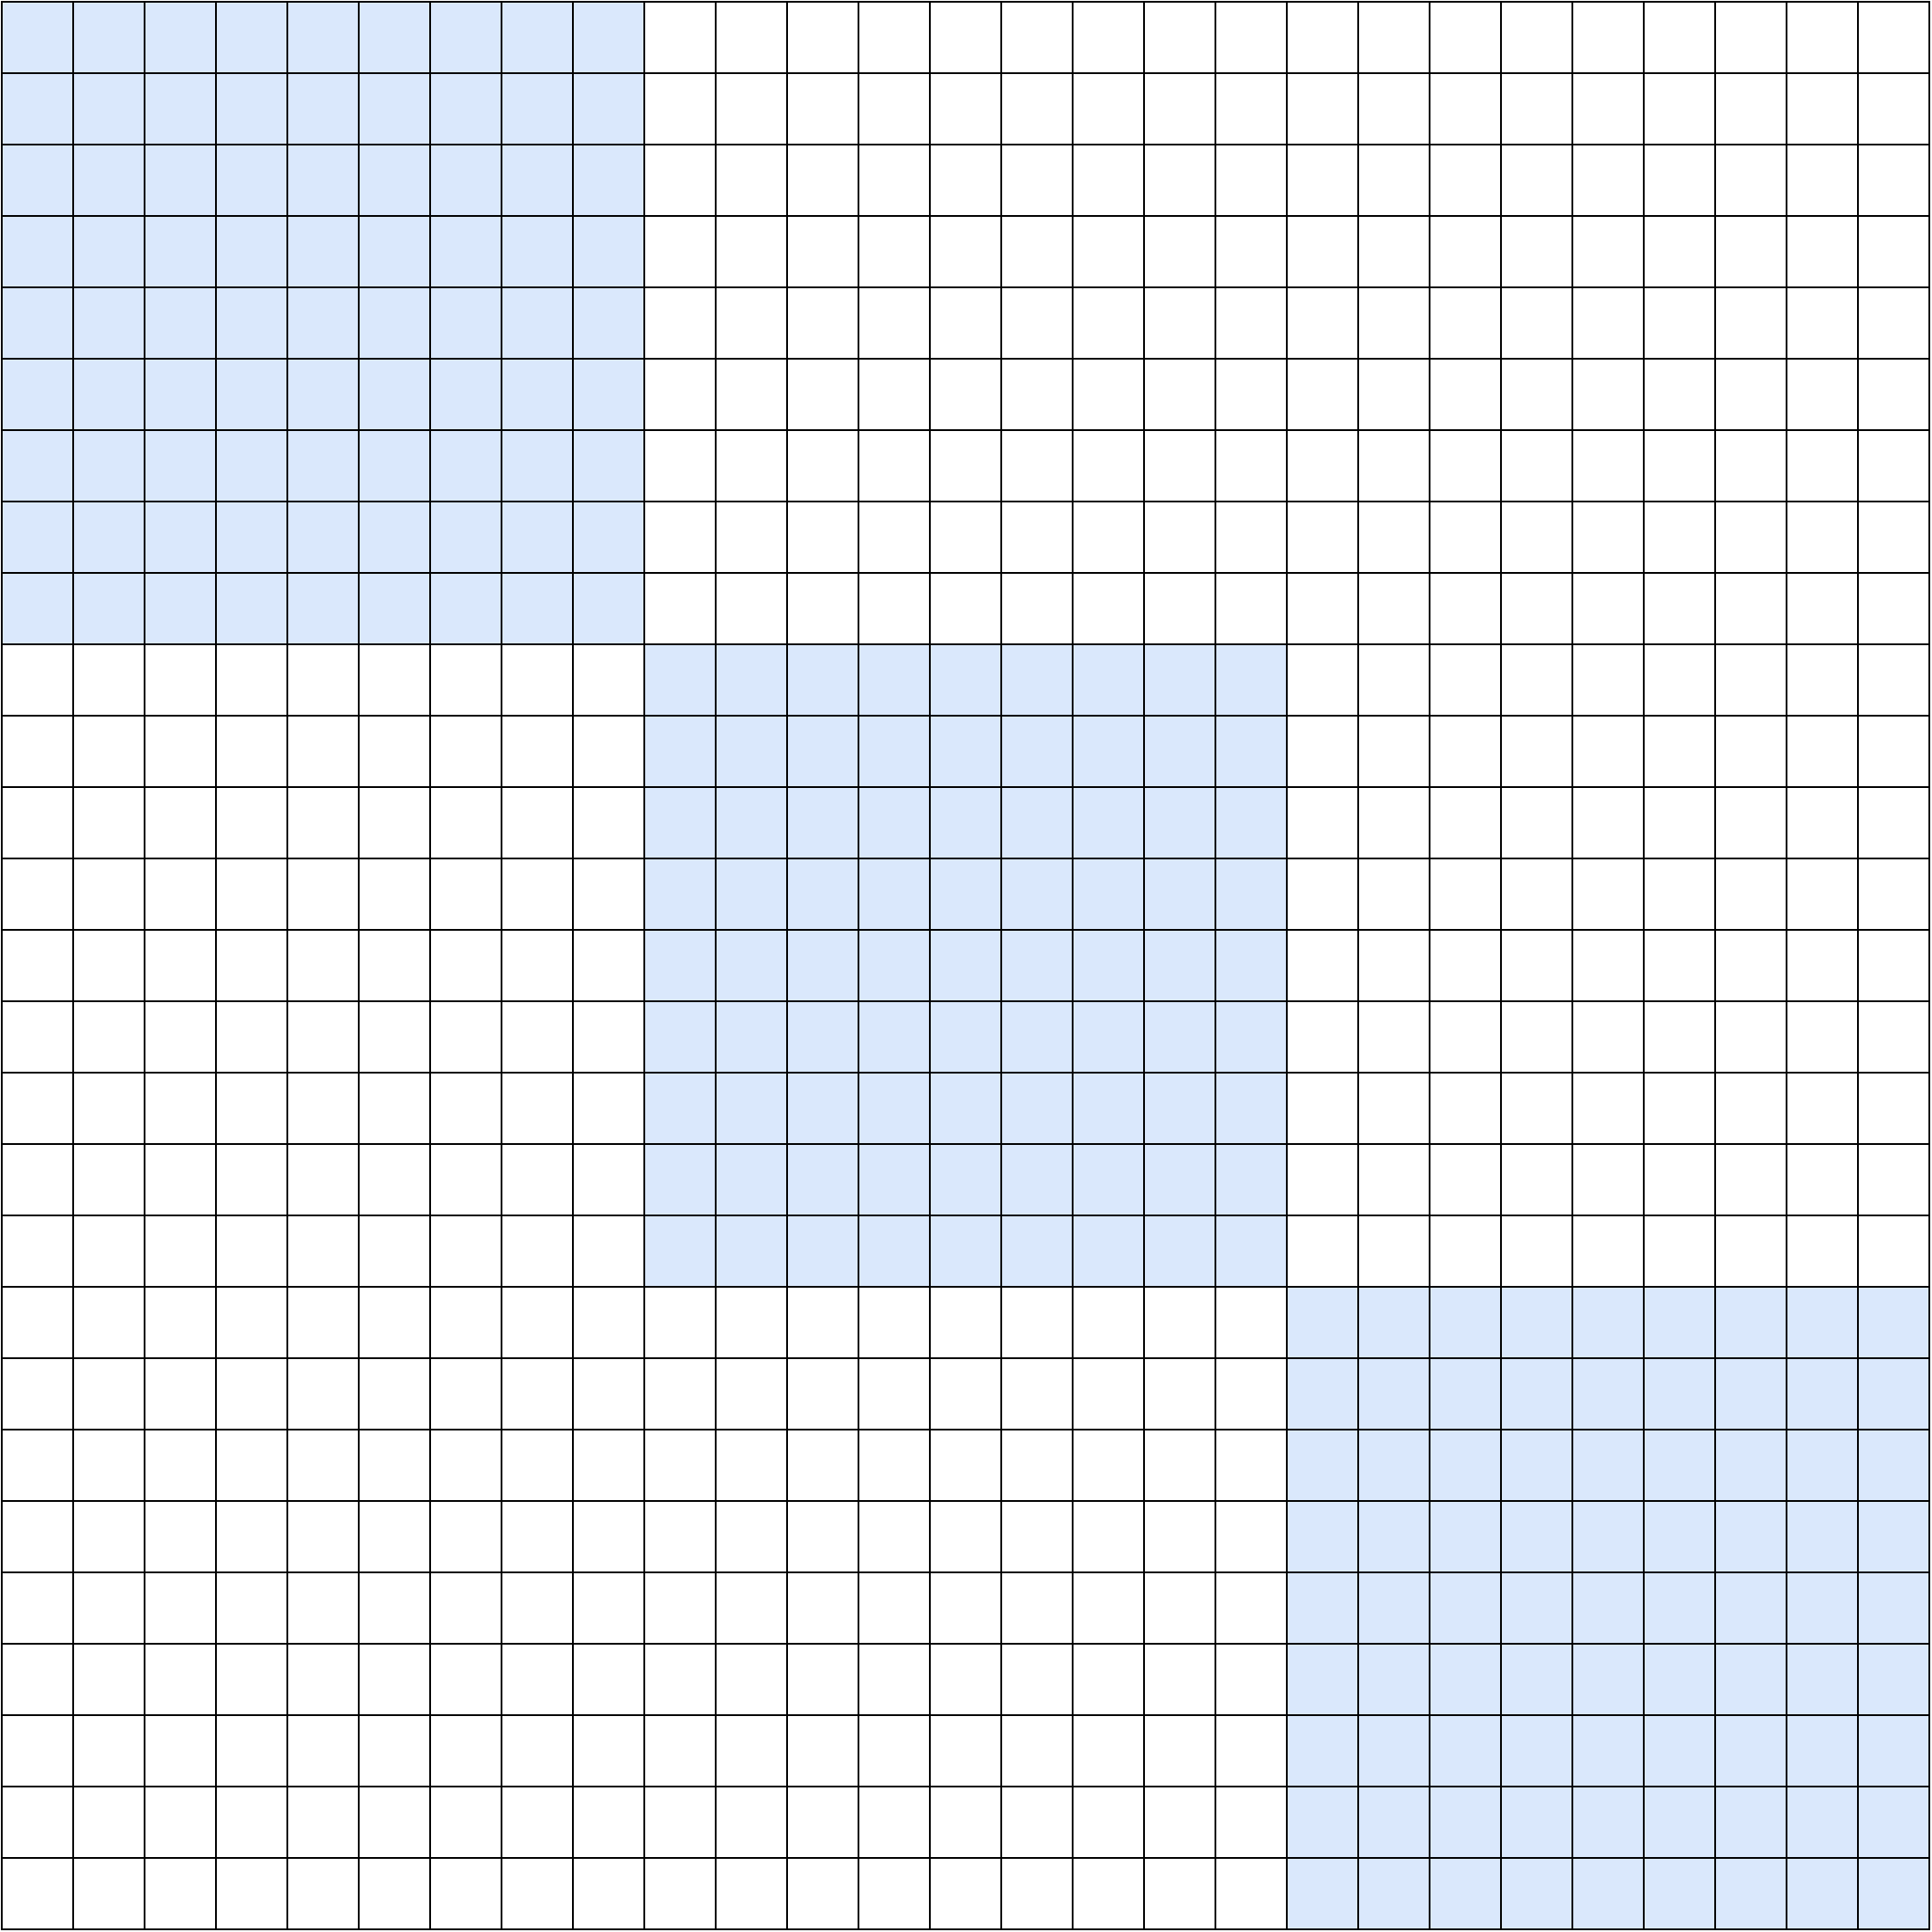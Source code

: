 <mxfile version="21.6.8" type="github">
  <diagram name="Page-1" id="OTnIScDuQ8DUxoXrXmnw">
    <mxGraphModel dx="4435" dy="2068" grid="1" gridSize="10" guides="1" tooltips="1" connect="1" arrows="1" fold="1" page="1" pageScale="1" pageWidth="850" pageHeight="1100" math="0" shadow="0">
      <root>
        <mxCell id="0" />
        <mxCell id="1" parent="0" />
        <mxCell id="H4IS-tcsYvAETU06BUwl-1" value="" style="whiteSpace=wrap;html=1;aspect=fixed;fillColor=#dae8fc;strokeColor=default;" vertex="1" parent="1">
          <mxGeometry x="320" y="360" width="40" height="40" as="geometry" />
        </mxCell>
        <mxCell id="H4IS-tcsYvAETU06BUwl-2" value="" style="whiteSpace=wrap;html=1;aspect=fixed;fillColor=#dae8fc;strokeColor=default;" vertex="1" parent="1">
          <mxGeometry x="360" y="360" width="40" height="40" as="geometry" />
        </mxCell>
        <mxCell id="H4IS-tcsYvAETU06BUwl-3" value="" style="whiteSpace=wrap;html=1;aspect=fixed;fillColor=#dae8fc;strokeColor=default;" vertex="1" parent="1">
          <mxGeometry x="400" y="360" width="40" height="40" as="geometry" />
        </mxCell>
        <mxCell id="H4IS-tcsYvAETU06BUwl-4" value="" style="whiteSpace=wrap;html=1;aspect=fixed;fillColor=#dae8fc;strokeColor=default;" vertex="1" parent="1">
          <mxGeometry x="320" y="400" width="40" height="40" as="geometry" />
        </mxCell>
        <mxCell id="H4IS-tcsYvAETU06BUwl-5" value="" style="whiteSpace=wrap;html=1;aspect=fixed;fillColor=#dae8fc;strokeColor=default;" vertex="1" parent="1">
          <mxGeometry x="360" y="400" width="40" height="40" as="geometry" />
        </mxCell>
        <mxCell id="H4IS-tcsYvAETU06BUwl-6" value="" style="whiteSpace=wrap;html=1;aspect=fixed;fillColor=#dae8fc;strokeColor=default;" vertex="1" parent="1">
          <mxGeometry x="400" y="400" width="40" height="40" as="geometry" />
        </mxCell>
        <mxCell id="H4IS-tcsYvAETU06BUwl-7" value="" style="whiteSpace=wrap;html=1;aspect=fixed;fillColor=#dae8fc;strokeColor=default;" vertex="1" parent="1">
          <mxGeometry x="320" y="440" width="40" height="40" as="geometry" />
        </mxCell>
        <mxCell id="H4IS-tcsYvAETU06BUwl-8" value="" style="whiteSpace=wrap;html=1;aspect=fixed;fillColor=#dae8fc;strokeColor=default;" vertex="1" parent="1">
          <mxGeometry x="360" y="440" width="40" height="40" as="geometry" />
        </mxCell>
        <mxCell id="H4IS-tcsYvAETU06BUwl-9" value="" style="whiteSpace=wrap;html=1;aspect=fixed;fillColor=#dae8fc;strokeColor=default;" vertex="1" parent="1">
          <mxGeometry x="400" y="440" width="40" height="40" as="geometry" />
        </mxCell>
        <mxCell id="H4IS-tcsYvAETU06BUwl-11" value="" style="whiteSpace=wrap;html=1;aspect=fixed;fillColor=#dae8fc;strokeColor=default;" vertex="1" parent="1">
          <mxGeometry x="440" y="480" width="40" height="40" as="geometry" />
        </mxCell>
        <mxCell id="H4IS-tcsYvAETU06BUwl-12" value="" style="whiteSpace=wrap;html=1;aspect=fixed;fillColor=#dae8fc;strokeColor=default;" vertex="1" parent="1">
          <mxGeometry x="480" y="480" width="40" height="40" as="geometry" />
        </mxCell>
        <mxCell id="H4IS-tcsYvAETU06BUwl-13" value="" style="whiteSpace=wrap;html=1;aspect=fixed;fillColor=#dae8fc;strokeColor=default;" vertex="1" parent="1">
          <mxGeometry x="520" y="480" width="40" height="40" as="geometry" />
        </mxCell>
        <mxCell id="H4IS-tcsYvAETU06BUwl-14" value="" style="whiteSpace=wrap;html=1;aspect=fixed;fillColor=#dae8fc;strokeColor=default;" vertex="1" parent="1">
          <mxGeometry x="440" y="520" width="40" height="40" as="geometry" />
        </mxCell>
        <mxCell id="H4IS-tcsYvAETU06BUwl-15" value="" style="whiteSpace=wrap;html=1;aspect=fixed;fillColor=#dae8fc;strokeColor=default;" vertex="1" parent="1">
          <mxGeometry x="480" y="520" width="40" height="40" as="geometry" />
        </mxCell>
        <mxCell id="H4IS-tcsYvAETU06BUwl-16" value="" style="whiteSpace=wrap;html=1;aspect=fixed;fillColor=#dae8fc;strokeColor=default;" vertex="1" parent="1">
          <mxGeometry x="520" y="520" width="40" height="40" as="geometry" />
        </mxCell>
        <mxCell id="H4IS-tcsYvAETU06BUwl-17" value="" style="whiteSpace=wrap;html=1;aspect=fixed;fillColor=#dae8fc;strokeColor=default;" vertex="1" parent="1">
          <mxGeometry x="440" y="560" width="40" height="40" as="geometry" />
        </mxCell>
        <mxCell id="H4IS-tcsYvAETU06BUwl-18" value="" style="whiteSpace=wrap;html=1;aspect=fixed;fillColor=#dae8fc;strokeColor=default;" vertex="1" parent="1">
          <mxGeometry x="480" y="560" width="40" height="40" as="geometry" />
        </mxCell>
        <mxCell id="H4IS-tcsYvAETU06BUwl-19" value="" style="whiteSpace=wrap;html=1;aspect=fixed;fillColor=#dae8fc;strokeColor=default;" vertex="1" parent="1">
          <mxGeometry x="520" y="560" width="40" height="40" as="geometry" />
        </mxCell>
        <mxCell id="H4IS-tcsYvAETU06BUwl-29" value="" style="whiteSpace=wrap;html=1;aspect=fixed;fillColor=#dae8fc;strokeColor=default;" vertex="1" parent="1">
          <mxGeometry x="440" y="360" width="40" height="40" as="geometry" />
        </mxCell>
        <mxCell id="H4IS-tcsYvAETU06BUwl-30" value="" style="whiteSpace=wrap;html=1;aspect=fixed;fillColor=#dae8fc;strokeColor=default;" vertex="1" parent="1">
          <mxGeometry x="480" y="360" width="40" height="40" as="geometry" />
        </mxCell>
        <mxCell id="H4IS-tcsYvAETU06BUwl-31" value="" style="whiteSpace=wrap;html=1;aspect=fixed;fillColor=#dae8fc;strokeColor=default;" vertex="1" parent="1">
          <mxGeometry x="520" y="360" width="40" height="40" as="geometry" />
        </mxCell>
        <mxCell id="H4IS-tcsYvAETU06BUwl-32" value="" style="whiteSpace=wrap;html=1;aspect=fixed;fillColor=#dae8fc;strokeColor=default;" vertex="1" parent="1">
          <mxGeometry x="440" y="400" width="40" height="40" as="geometry" />
        </mxCell>
        <mxCell id="H4IS-tcsYvAETU06BUwl-33" value="" style="whiteSpace=wrap;html=1;aspect=fixed;fillColor=#dae8fc;strokeColor=default;" vertex="1" parent="1">
          <mxGeometry x="480" y="400" width="40" height="40" as="geometry" />
        </mxCell>
        <mxCell id="H4IS-tcsYvAETU06BUwl-34" value="" style="whiteSpace=wrap;html=1;aspect=fixed;fillColor=#dae8fc;strokeColor=default;" vertex="1" parent="1">
          <mxGeometry x="520" y="400" width="40" height="40" as="geometry" />
        </mxCell>
        <mxCell id="H4IS-tcsYvAETU06BUwl-35" value="" style="whiteSpace=wrap;html=1;aspect=fixed;fillColor=#dae8fc;strokeColor=default;" vertex="1" parent="1">
          <mxGeometry x="440" y="440" width="40" height="40" as="geometry" />
        </mxCell>
        <mxCell id="H4IS-tcsYvAETU06BUwl-36" value="" style="whiteSpace=wrap;html=1;aspect=fixed;fillColor=#dae8fc;strokeColor=default;" vertex="1" parent="1">
          <mxGeometry x="480" y="440" width="40" height="40" as="geometry" />
        </mxCell>
        <mxCell id="H4IS-tcsYvAETU06BUwl-37" value="" style="whiteSpace=wrap;html=1;aspect=fixed;fillColor=#dae8fc;strokeColor=default;" vertex="1" parent="1">
          <mxGeometry x="520" y="440" width="40" height="40" as="geometry" />
        </mxCell>
        <mxCell id="H4IS-tcsYvAETU06BUwl-38" value="" style="whiteSpace=wrap;html=1;aspect=fixed;fillColor=#dae8fc;strokeColor=default;" vertex="1" parent="1">
          <mxGeometry x="560" y="360" width="40" height="40" as="geometry" />
        </mxCell>
        <mxCell id="H4IS-tcsYvAETU06BUwl-39" value="" style="whiteSpace=wrap;html=1;aspect=fixed;fillColor=#dae8fc;strokeColor=default;" vertex="1" parent="1">
          <mxGeometry x="600" y="360" width="40" height="40" as="geometry" />
        </mxCell>
        <mxCell id="H4IS-tcsYvAETU06BUwl-40" value="" style="whiteSpace=wrap;html=1;aspect=fixed;fillColor=#dae8fc;strokeColor=default;" vertex="1" parent="1">
          <mxGeometry x="640" y="360" width="40" height="40" as="geometry" />
        </mxCell>
        <mxCell id="H4IS-tcsYvAETU06BUwl-41" value="" style="whiteSpace=wrap;html=1;aspect=fixed;fillColor=#dae8fc;strokeColor=default;" vertex="1" parent="1">
          <mxGeometry x="560" y="400" width="40" height="40" as="geometry" />
        </mxCell>
        <mxCell id="H4IS-tcsYvAETU06BUwl-42" value="" style="whiteSpace=wrap;html=1;aspect=fixed;fillColor=#dae8fc;strokeColor=default;" vertex="1" parent="1">
          <mxGeometry x="600" y="400" width="40" height="40" as="geometry" />
        </mxCell>
        <mxCell id="H4IS-tcsYvAETU06BUwl-43" value="" style="whiteSpace=wrap;html=1;aspect=fixed;fillColor=#dae8fc;strokeColor=default;" vertex="1" parent="1">
          <mxGeometry x="640" y="400" width="40" height="40" as="geometry" />
        </mxCell>
        <mxCell id="H4IS-tcsYvAETU06BUwl-44" value="" style="whiteSpace=wrap;html=1;aspect=fixed;fillColor=#dae8fc;strokeColor=default;" vertex="1" parent="1">
          <mxGeometry x="560" y="440" width="40" height="40" as="geometry" />
        </mxCell>
        <mxCell id="H4IS-tcsYvAETU06BUwl-45" value="" style="whiteSpace=wrap;html=1;aspect=fixed;fillColor=#dae8fc;strokeColor=default;" vertex="1" parent="1">
          <mxGeometry x="600" y="440" width="40" height="40" as="geometry" />
        </mxCell>
        <mxCell id="H4IS-tcsYvAETU06BUwl-46" value="" style="whiteSpace=wrap;html=1;aspect=fixed;fillColor=#dae8fc;strokeColor=default;" vertex="1" parent="1">
          <mxGeometry x="640" y="440" width="40" height="40" as="geometry" />
        </mxCell>
        <mxCell id="H4IS-tcsYvAETU06BUwl-47" value="" style="whiteSpace=wrap;html=1;aspect=fixed;fillColor=#dae8fc;strokeColor=default;" vertex="1" parent="1">
          <mxGeometry x="320" y="480" width="40" height="40" as="geometry" />
        </mxCell>
        <mxCell id="H4IS-tcsYvAETU06BUwl-48" value="" style="whiteSpace=wrap;html=1;aspect=fixed;fillColor=#dae8fc;strokeColor=default;" vertex="1" parent="1">
          <mxGeometry x="360" y="480" width="40" height="40" as="geometry" />
        </mxCell>
        <mxCell id="H4IS-tcsYvAETU06BUwl-49" value="" style="whiteSpace=wrap;html=1;aspect=fixed;fillColor=#dae8fc;strokeColor=default;" vertex="1" parent="1">
          <mxGeometry x="400" y="480" width="40" height="40" as="geometry" />
        </mxCell>
        <mxCell id="H4IS-tcsYvAETU06BUwl-50" value="" style="whiteSpace=wrap;html=1;aspect=fixed;fillColor=#dae8fc;strokeColor=default;" vertex="1" parent="1">
          <mxGeometry x="320" y="520" width="40" height="40" as="geometry" />
        </mxCell>
        <mxCell id="H4IS-tcsYvAETU06BUwl-51" value="" style="whiteSpace=wrap;html=1;aspect=fixed;fillColor=#dae8fc;strokeColor=default;" vertex="1" parent="1">
          <mxGeometry x="360" y="520" width="40" height="40" as="geometry" />
        </mxCell>
        <mxCell id="H4IS-tcsYvAETU06BUwl-52" value="" style="whiteSpace=wrap;html=1;aspect=fixed;fillColor=#dae8fc;strokeColor=default;" vertex="1" parent="1">
          <mxGeometry x="400" y="520" width="40" height="40" as="geometry" />
        </mxCell>
        <mxCell id="H4IS-tcsYvAETU06BUwl-53" value="" style="whiteSpace=wrap;html=1;aspect=fixed;fillColor=#dae8fc;strokeColor=default;" vertex="1" parent="1">
          <mxGeometry x="320" y="560" width="40" height="40" as="geometry" />
        </mxCell>
        <mxCell id="H4IS-tcsYvAETU06BUwl-54" value="" style="whiteSpace=wrap;html=1;aspect=fixed;fillColor=#dae8fc;strokeColor=default;" vertex="1" parent="1">
          <mxGeometry x="360" y="560" width="40" height="40" as="geometry" />
        </mxCell>
        <mxCell id="H4IS-tcsYvAETU06BUwl-55" value="" style="whiteSpace=wrap;html=1;aspect=fixed;fillColor=#dae8fc;strokeColor=default;" vertex="1" parent="1">
          <mxGeometry x="400" y="560" width="40" height="40" as="geometry" />
        </mxCell>
        <mxCell id="H4IS-tcsYvAETU06BUwl-56" value="" style="whiteSpace=wrap;html=1;aspect=fixed;fillColor=#dae8fc;strokeColor=default;" vertex="1" parent="1">
          <mxGeometry x="560" y="480" width="40" height="40" as="geometry" />
        </mxCell>
        <mxCell id="H4IS-tcsYvAETU06BUwl-57" value="" style="whiteSpace=wrap;html=1;aspect=fixed;fillColor=#dae8fc;strokeColor=default;" vertex="1" parent="1">
          <mxGeometry x="600" y="480" width="40" height="40" as="geometry" />
        </mxCell>
        <mxCell id="H4IS-tcsYvAETU06BUwl-58" value="" style="whiteSpace=wrap;html=1;aspect=fixed;fillColor=#dae8fc;strokeColor=default;" vertex="1" parent="1">
          <mxGeometry x="640" y="480" width="40" height="40" as="geometry" />
        </mxCell>
        <mxCell id="H4IS-tcsYvAETU06BUwl-59" value="" style="whiteSpace=wrap;html=1;aspect=fixed;fillColor=#dae8fc;strokeColor=default;" vertex="1" parent="1">
          <mxGeometry x="560" y="520" width="40" height="40" as="geometry" />
        </mxCell>
        <mxCell id="H4IS-tcsYvAETU06BUwl-60" value="" style="whiteSpace=wrap;html=1;aspect=fixed;fillColor=#dae8fc;strokeColor=default;" vertex="1" parent="1">
          <mxGeometry x="600" y="520" width="40" height="40" as="geometry" />
        </mxCell>
        <mxCell id="H4IS-tcsYvAETU06BUwl-61" value="" style="whiteSpace=wrap;html=1;aspect=fixed;fillColor=#dae8fc;strokeColor=default;" vertex="1" parent="1">
          <mxGeometry x="640" y="520" width="40" height="40" as="geometry" />
        </mxCell>
        <mxCell id="H4IS-tcsYvAETU06BUwl-62" value="" style="whiteSpace=wrap;html=1;aspect=fixed;fillColor=#dae8fc;strokeColor=default;" vertex="1" parent="1">
          <mxGeometry x="560" y="560" width="40" height="40" as="geometry" />
        </mxCell>
        <mxCell id="H4IS-tcsYvAETU06BUwl-63" value="" style="whiteSpace=wrap;html=1;aspect=fixed;fillColor=#dae8fc;strokeColor=default;" vertex="1" parent="1">
          <mxGeometry x="600" y="560" width="40" height="40" as="geometry" />
        </mxCell>
        <mxCell id="H4IS-tcsYvAETU06BUwl-64" value="" style="whiteSpace=wrap;html=1;aspect=fixed;fillColor=#dae8fc;strokeColor=default;" vertex="1" parent="1">
          <mxGeometry x="640" y="560" width="40" height="40" as="geometry" />
        </mxCell>
        <mxCell id="H4IS-tcsYvAETU06BUwl-65" value="" style="whiteSpace=wrap;html=1;aspect=fixed;fillColor=#dae8fc;strokeColor=default;" vertex="1" parent="1">
          <mxGeometry x="440" y="600" width="40" height="40" as="geometry" />
        </mxCell>
        <mxCell id="H4IS-tcsYvAETU06BUwl-66" value="" style="whiteSpace=wrap;html=1;aspect=fixed;fillColor=#dae8fc;strokeColor=default;" vertex="1" parent="1">
          <mxGeometry x="480" y="600" width="40" height="40" as="geometry" />
        </mxCell>
        <mxCell id="H4IS-tcsYvAETU06BUwl-67" value="" style="whiteSpace=wrap;html=1;aspect=fixed;fillColor=#dae8fc;strokeColor=default;" vertex="1" parent="1">
          <mxGeometry x="520" y="600" width="40" height="40" as="geometry" />
        </mxCell>
        <mxCell id="H4IS-tcsYvAETU06BUwl-68" value="" style="whiteSpace=wrap;html=1;aspect=fixed;fillColor=#dae8fc;strokeColor=default;" vertex="1" parent="1">
          <mxGeometry x="440" y="640" width="40" height="40" as="geometry" />
        </mxCell>
        <mxCell id="H4IS-tcsYvAETU06BUwl-69" value="" style="whiteSpace=wrap;html=1;aspect=fixed;fillColor=#dae8fc;strokeColor=default;" vertex="1" parent="1">
          <mxGeometry x="480" y="640" width="40" height="40" as="geometry" />
        </mxCell>
        <mxCell id="H4IS-tcsYvAETU06BUwl-70" value="" style="whiteSpace=wrap;html=1;aspect=fixed;fillColor=#dae8fc;strokeColor=default;" vertex="1" parent="1">
          <mxGeometry x="520" y="640" width="40" height="40" as="geometry" />
        </mxCell>
        <mxCell id="H4IS-tcsYvAETU06BUwl-71" value="" style="whiteSpace=wrap;html=1;aspect=fixed;fillColor=#dae8fc;strokeColor=default;" vertex="1" parent="1">
          <mxGeometry x="440" y="680" width="40" height="40" as="geometry" />
        </mxCell>
        <mxCell id="H4IS-tcsYvAETU06BUwl-72" value="" style="whiteSpace=wrap;html=1;aspect=fixed;fillColor=#dae8fc;strokeColor=default;" vertex="1" parent="1">
          <mxGeometry x="480" y="680" width="40" height="40" as="geometry" />
        </mxCell>
        <mxCell id="H4IS-tcsYvAETU06BUwl-73" value="" style="whiteSpace=wrap;html=1;aspect=fixed;fillColor=#dae8fc;strokeColor=default;" vertex="1" parent="1">
          <mxGeometry x="520" y="680" width="40" height="40" as="geometry" />
        </mxCell>
        <mxCell id="H4IS-tcsYvAETU06BUwl-74" value="" style="whiteSpace=wrap;html=1;aspect=fixed;fillColor=#dae8fc;strokeColor=default;" vertex="1" parent="1">
          <mxGeometry x="320" y="600" width="40" height="40" as="geometry" />
        </mxCell>
        <mxCell id="H4IS-tcsYvAETU06BUwl-75" value="" style="whiteSpace=wrap;html=1;aspect=fixed;fillColor=#dae8fc;strokeColor=default;" vertex="1" parent="1">
          <mxGeometry x="360" y="600" width="40" height="40" as="geometry" />
        </mxCell>
        <mxCell id="H4IS-tcsYvAETU06BUwl-76" value="" style="whiteSpace=wrap;html=1;aspect=fixed;fillColor=#dae8fc;strokeColor=default;" vertex="1" parent="1">
          <mxGeometry x="400" y="600" width="40" height="40" as="geometry" />
        </mxCell>
        <mxCell id="H4IS-tcsYvAETU06BUwl-77" value="" style="whiteSpace=wrap;html=1;aspect=fixed;fillColor=#dae8fc;strokeColor=default;" vertex="1" parent="1">
          <mxGeometry x="320" y="640" width="40" height="40" as="geometry" />
        </mxCell>
        <mxCell id="H4IS-tcsYvAETU06BUwl-78" value="" style="whiteSpace=wrap;html=1;aspect=fixed;fillColor=#dae8fc;strokeColor=default;" vertex="1" parent="1">
          <mxGeometry x="360" y="640" width="40" height="40" as="geometry" />
        </mxCell>
        <mxCell id="H4IS-tcsYvAETU06BUwl-79" value="" style="whiteSpace=wrap;html=1;aspect=fixed;fillColor=#dae8fc;strokeColor=default;" vertex="1" parent="1">
          <mxGeometry x="400" y="640" width="40" height="40" as="geometry" />
        </mxCell>
        <mxCell id="H4IS-tcsYvAETU06BUwl-80" value="" style="whiteSpace=wrap;html=1;aspect=fixed;fillColor=#dae8fc;strokeColor=default;" vertex="1" parent="1">
          <mxGeometry x="320" y="680" width="40" height="40" as="geometry" />
        </mxCell>
        <mxCell id="H4IS-tcsYvAETU06BUwl-81" value="" style="whiteSpace=wrap;html=1;aspect=fixed;fillColor=#dae8fc;strokeColor=default;" vertex="1" parent="1">
          <mxGeometry x="360" y="680" width="40" height="40" as="geometry" />
        </mxCell>
        <mxCell id="H4IS-tcsYvAETU06BUwl-82" value="" style="whiteSpace=wrap;html=1;aspect=fixed;fillColor=#dae8fc;strokeColor=default;" vertex="1" parent="1">
          <mxGeometry x="400" y="680" width="40" height="40" as="geometry" />
        </mxCell>
        <mxCell id="H4IS-tcsYvAETU06BUwl-83" value="" style="whiteSpace=wrap;html=1;aspect=fixed;fillColor=#dae8fc;strokeColor=default;" vertex="1" parent="1">
          <mxGeometry x="560" y="600" width="40" height="40" as="geometry" />
        </mxCell>
        <mxCell id="H4IS-tcsYvAETU06BUwl-84" value="" style="whiteSpace=wrap;html=1;aspect=fixed;fillColor=#dae8fc;strokeColor=default;" vertex="1" parent="1">
          <mxGeometry x="600" y="600" width="40" height="40" as="geometry" />
        </mxCell>
        <mxCell id="H4IS-tcsYvAETU06BUwl-85" value="" style="whiteSpace=wrap;html=1;aspect=fixed;fillColor=#dae8fc;strokeColor=default;" vertex="1" parent="1">
          <mxGeometry x="640" y="600" width="40" height="40" as="geometry" />
        </mxCell>
        <mxCell id="H4IS-tcsYvAETU06BUwl-86" value="" style="whiteSpace=wrap;html=1;aspect=fixed;fillColor=#dae8fc;strokeColor=default;" vertex="1" parent="1">
          <mxGeometry x="560" y="640" width="40" height="40" as="geometry" />
        </mxCell>
        <mxCell id="H4IS-tcsYvAETU06BUwl-87" value="" style="whiteSpace=wrap;html=1;aspect=fixed;fillColor=#dae8fc;strokeColor=default;" vertex="1" parent="1">
          <mxGeometry x="600" y="640" width="40" height="40" as="geometry" />
        </mxCell>
        <mxCell id="H4IS-tcsYvAETU06BUwl-88" value="" style="whiteSpace=wrap;html=1;aspect=fixed;fillColor=#dae8fc;strokeColor=default;" vertex="1" parent="1">
          <mxGeometry x="640" y="640" width="40" height="40" as="geometry" />
        </mxCell>
        <mxCell id="H4IS-tcsYvAETU06BUwl-89" value="" style="whiteSpace=wrap;html=1;aspect=fixed;fillColor=#dae8fc;strokeColor=default;" vertex="1" parent="1">
          <mxGeometry x="560" y="680" width="40" height="40" as="geometry" />
        </mxCell>
        <mxCell id="H4IS-tcsYvAETU06BUwl-90" value="" style="whiteSpace=wrap;html=1;aspect=fixed;fillColor=#dae8fc;strokeColor=default;" vertex="1" parent="1">
          <mxGeometry x="600" y="680" width="40" height="40" as="geometry" />
        </mxCell>
        <mxCell id="H4IS-tcsYvAETU06BUwl-91" value="" style="whiteSpace=wrap;html=1;aspect=fixed;fillColor=#dae8fc;strokeColor=default;" vertex="1" parent="1">
          <mxGeometry x="640" y="680" width="40" height="40" as="geometry" />
        </mxCell>
        <mxCell id="H4IS-tcsYvAETU06BUwl-92" value="" style="whiteSpace=wrap;html=1;aspect=fixed;fillColor=#dae8fc;strokeColor=default;" vertex="1" parent="1">
          <mxGeometry x="680" y="720" width="40" height="40" as="geometry" />
        </mxCell>
        <mxCell id="H4IS-tcsYvAETU06BUwl-93" value="" style="whiteSpace=wrap;html=1;aspect=fixed;fillColor=#dae8fc;strokeColor=default;" vertex="1" parent="1">
          <mxGeometry x="720" y="720" width="40" height="40" as="geometry" />
        </mxCell>
        <mxCell id="H4IS-tcsYvAETU06BUwl-94" value="" style="whiteSpace=wrap;html=1;aspect=fixed;fillColor=#dae8fc;strokeColor=default;" vertex="1" parent="1">
          <mxGeometry x="760" y="720" width="40" height="40" as="geometry" />
        </mxCell>
        <mxCell id="H4IS-tcsYvAETU06BUwl-95" value="" style="whiteSpace=wrap;html=1;aspect=fixed;fillColor=#dae8fc;strokeColor=default;" vertex="1" parent="1">
          <mxGeometry x="680" y="760" width="40" height="40" as="geometry" />
        </mxCell>
        <mxCell id="H4IS-tcsYvAETU06BUwl-96" value="" style="whiteSpace=wrap;html=1;aspect=fixed;fillColor=#dae8fc;strokeColor=default;" vertex="1" parent="1">
          <mxGeometry x="720" y="760" width="40" height="40" as="geometry" />
        </mxCell>
        <mxCell id="H4IS-tcsYvAETU06BUwl-97" value="" style="whiteSpace=wrap;html=1;aspect=fixed;fillColor=#dae8fc;strokeColor=default;" vertex="1" parent="1">
          <mxGeometry x="760" y="760" width="40" height="40" as="geometry" />
        </mxCell>
        <mxCell id="H4IS-tcsYvAETU06BUwl-98" value="" style="whiteSpace=wrap;html=1;aspect=fixed;fillColor=#dae8fc;strokeColor=default;" vertex="1" parent="1">
          <mxGeometry x="680" y="800" width="40" height="40" as="geometry" />
        </mxCell>
        <mxCell id="H4IS-tcsYvAETU06BUwl-99" value="" style="whiteSpace=wrap;html=1;aspect=fixed;fillColor=#dae8fc;strokeColor=default;" vertex="1" parent="1">
          <mxGeometry x="720" y="800" width="40" height="40" as="geometry" />
        </mxCell>
        <mxCell id="H4IS-tcsYvAETU06BUwl-100" value="" style="whiteSpace=wrap;html=1;aspect=fixed;fillColor=#dae8fc;strokeColor=default;" vertex="1" parent="1">
          <mxGeometry x="760" y="800" width="40" height="40" as="geometry" />
        </mxCell>
        <mxCell id="H4IS-tcsYvAETU06BUwl-101" value="" style="whiteSpace=wrap;html=1;aspect=fixed;fillColor=#dae8fc;strokeColor=default;" vertex="1" parent="1">
          <mxGeometry x="800" y="840" width="40" height="40" as="geometry" />
        </mxCell>
        <mxCell id="H4IS-tcsYvAETU06BUwl-102" value="" style="whiteSpace=wrap;html=1;aspect=fixed;fillColor=#dae8fc;strokeColor=default;" vertex="1" parent="1">
          <mxGeometry x="840" y="840" width="40" height="40" as="geometry" />
        </mxCell>
        <mxCell id="H4IS-tcsYvAETU06BUwl-103" value="" style="whiteSpace=wrap;html=1;aspect=fixed;fillColor=#dae8fc;strokeColor=default;" vertex="1" parent="1">
          <mxGeometry x="880" y="840" width="40" height="40" as="geometry" />
        </mxCell>
        <mxCell id="H4IS-tcsYvAETU06BUwl-104" value="" style="whiteSpace=wrap;html=1;aspect=fixed;fillColor=#dae8fc;strokeColor=default;" vertex="1" parent="1">
          <mxGeometry x="800" y="880" width="40" height="40" as="geometry" />
        </mxCell>
        <mxCell id="H4IS-tcsYvAETU06BUwl-105" value="" style="whiteSpace=wrap;html=1;aspect=fixed;fillColor=#dae8fc;strokeColor=default;" vertex="1" parent="1">
          <mxGeometry x="840" y="880" width="40" height="40" as="geometry" />
        </mxCell>
        <mxCell id="H4IS-tcsYvAETU06BUwl-106" value="" style="whiteSpace=wrap;html=1;aspect=fixed;fillColor=#dae8fc;strokeColor=default;" vertex="1" parent="1">
          <mxGeometry x="880" y="880" width="40" height="40" as="geometry" />
        </mxCell>
        <mxCell id="H4IS-tcsYvAETU06BUwl-107" value="" style="whiteSpace=wrap;html=1;aspect=fixed;fillColor=#dae8fc;strokeColor=default;" vertex="1" parent="1">
          <mxGeometry x="800" y="920" width="40" height="40" as="geometry" />
        </mxCell>
        <mxCell id="H4IS-tcsYvAETU06BUwl-108" value="" style="whiteSpace=wrap;html=1;aspect=fixed;fillColor=#dae8fc;strokeColor=default;" vertex="1" parent="1">
          <mxGeometry x="840" y="920" width="40" height="40" as="geometry" />
        </mxCell>
        <mxCell id="H4IS-tcsYvAETU06BUwl-109" value="" style="whiteSpace=wrap;html=1;aspect=fixed;fillColor=#dae8fc;strokeColor=default;" vertex="1" parent="1">
          <mxGeometry x="880" y="920" width="40" height="40" as="geometry" />
        </mxCell>
        <mxCell id="H4IS-tcsYvAETU06BUwl-110" value="" style="whiteSpace=wrap;html=1;aspect=fixed;fillColor=#dae8fc;strokeColor=default;" vertex="1" parent="1">
          <mxGeometry x="800" y="720" width="40" height="40" as="geometry" />
        </mxCell>
        <mxCell id="H4IS-tcsYvAETU06BUwl-111" value="" style="whiteSpace=wrap;html=1;aspect=fixed;fillColor=#dae8fc;strokeColor=default;" vertex="1" parent="1">
          <mxGeometry x="840" y="720" width="40" height="40" as="geometry" />
        </mxCell>
        <mxCell id="H4IS-tcsYvAETU06BUwl-112" value="" style="whiteSpace=wrap;html=1;aspect=fixed;fillColor=#dae8fc;strokeColor=default;" vertex="1" parent="1">
          <mxGeometry x="880" y="720" width="40" height="40" as="geometry" />
        </mxCell>
        <mxCell id="H4IS-tcsYvAETU06BUwl-113" value="" style="whiteSpace=wrap;html=1;aspect=fixed;fillColor=#dae8fc;strokeColor=default;" vertex="1" parent="1">
          <mxGeometry x="800" y="760" width="40" height="40" as="geometry" />
        </mxCell>
        <mxCell id="H4IS-tcsYvAETU06BUwl-114" value="" style="whiteSpace=wrap;html=1;aspect=fixed;fillColor=#dae8fc;strokeColor=default;" vertex="1" parent="1">
          <mxGeometry x="840" y="760" width="40" height="40" as="geometry" />
        </mxCell>
        <mxCell id="H4IS-tcsYvAETU06BUwl-115" value="" style="whiteSpace=wrap;html=1;aspect=fixed;fillColor=#dae8fc;strokeColor=default;" vertex="1" parent="1">
          <mxGeometry x="880" y="760" width="40" height="40" as="geometry" />
        </mxCell>
        <mxCell id="H4IS-tcsYvAETU06BUwl-116" value="" style="whiteSpace=wrap;html=1;aspect=fixed;fillColor=#dae8fc;strokeColor=default;" vertex="1" parent="1">
          <mxGeometry x="800" y="800" width="40" height="40" as="geometry" />
        </mxCell>
        <mxCell id="H4IS-tcsYvAETU06BUwl-117" value="" style="whiteSpace=wrap;html=1;aspect=fixed;fillColor=#dae8fc;strokeColor=default;" vertex="1" parent="1">
          <mxGeometry x="840" y="800" width="40" height="40" as="geometry" />
        </mxCell>
        <mxCell id="H4IS-tcsYvAETU06BUwl-118" value="" style="whiteSpace=wrap;html=1;aspect=fixed;fillColor=#dae8fc;strokeColor=default;" vertex="1" parent="1">
          <mxGeometry x="880" y="800" width="40" height="40" as="geometry" />
        </mxCell>
        <mxCell id="H4IS-tcsYvAETU06BUwl-119" value="" style="whiteSpace=wrap;html=1;aspect=fixed;fillColor=#dae8fc;strokeColor=default;" vertex="1" parent="1">
          <mxGeometry x="920" y="720" width="40" height="40" as="geometry" />
        </mxCell>
        <mxCell id="H4IS-tcsYvAETU06BUwl-120" value="" style="whiteSpace=wrap;html=1;aspect=fixed;fillColor=#dae8fc;strokeColor=default;" vertex="1" parent="1">
          <mxGeometry x="960" y="720" width="40" height="40" as="geometry" />
        </mxCell>
        <mxCell id="H4IS-tcsYvAETU06BUwl-121" value="" style="whiteSpace=wrap;html=1;aspect=fixed;fillColor=#dae8fc;strokeColor=default;" vertex="1" parent="1">
          <mxGeometry x="1000" y="720" width="40" height="40" as="geometry" />
        </mxCell>
        <mxCell id="H4IS-tcsYvAETU06BUwl-122" value="" style="whiteSpace=wrap;html=1;aspect=fixed;fillColor=#dae8fc;strokeColor=default;" vertex="1" parent="1">
          <mxGeometry x="920" y="760" width="40" height="40" as="geometry" />
        </mxCell>
        <mxCell id="H4IS-tcsYvAETU06BUwl-123" value="" style="whiteSpace=wrap;html=1;aspect=fixed;fillColor=#dae8fc;strokeColor=default;" vertex="1" parent="1">
          <mxGeometry x="960" y="760" width="40" height="40" as="geometry" />
        </mxCell>
        <mxCell id="H4IS-tcsYvAETU06BUwl-124" value="" style="whiteSpace=wrap;html=1;aspect=fixed;fillColor=#dae8fc;strokeColor=default;" vertex="1" parent="1">
          <mxGeometry x="1000" y="760" width="40" height="40" as="geometry" />
        </mxCell>
        <mxCell id="H4IS-tcsYvAETU06BUwl-125" value="" style="whiteSpace=wrap;html=1;aspect=fixed;fillColor=#dae8fc;strokeColor=default;" vertex="1" parent="1">
          <mxGeometry x="920" y="800" width="40" height="40" as="geometry" />
        </mxCell>
        <mxCell id="H4IS-tcsYvAETU06BUwl-126" value="" style="whiteSpace=wrap;html=1;aspect=fixed;fillColor=#dae8fc;strokeColor=default;" vertex="1" parent="1">
          <mxGeometry x="960" y="800" width="40" height="40" as="geometry" />
        </mxCell>
        <mxCell id="H4IS-tcsYvAETU06BUwl-127" value="" style="whiteSpace=wrap;html=1;aspect=fixed;fillColor=#dae8fc;strokeColor=default;" vertex="1" parent="1">
          <mxGeometry x="1000" y="800" width="40" height="40" as="geometry" />
        </mxCell>
        <mxCell id="H4IS-tcsYvAETU06BUwl-128" value="" style="whiteSpace=wrap;html=1;aspect=fixed;fillColor=#dae8fc;strokeColor=default;" vertex="1" parent="1">
          <mxGeometry x="680" y="840" width="40" height="40" as="geometry" />
        </mxCell>
        <mxCell id="H4IS-tcsYvAETU06BUwl-129" value="" style="whiteSpace=wrap;html=1;aspect=fixed;fillColor=#dae8fc;strokeColor=default;" vertex="1" parent="1">
          <mxGeometry x="720" y="840" width="40" height="40" as="geometry" />
        </mxCell>
        <mxCell id="H4IS-tcsYvAETU06BUwl-130" value="" style="whiteSpace=wrap;html=1;aspect=fixed;fillColor=#dae8fc;strokeColor=default;" vertex="1" parent="1">
          <mxGeometry x="760" y="840" width="40" height="40" as="geometry" />
        </mxCell>
        <mxCell id="H4IS-tcsYvAETU06BUwl-131" value="" style="whiteSpace=wrap;html=1;aspect=fixed;fillColor=#dae8fc;strokeColor=default;" vertex="1" parent="1">
          <mxGeometry x="680" y="880" width="40" height="40" as="geometry" />
        </mxCell>
        <mxCell id="H4IS-tcsYvAETU06BUwl-132" value="" style="whiteSpace=wrap;html=1;aspect=fixed;fillColor=#dae8fc;strokeColor=default;" vertex="1" parent="1">
          <mxGeometry x="720" y="880" width="40" height="40" as="geometry" />
        </mxCell>
        <mxCell id="H4IS-tcsYvAETU06BUwl-133" value="" style="whiteSpace=wrap;html=1;aspect=fixed;fillColor=#dae8fc;strokeColor=default;" vertex="1" parent="1">
          <mxGeometry x="760" y="880" width="40" height="40" as="geometry" />
        </mxCell>
        <mxCell id="H4IS-tcsYvAETU06BUwl-134" value="" style="whiteSpace=wrap;html=1;aspect=fixed;fillColor=#dae8fc;strokeColor=default;" vertex="1" parent="1">
          <mxGeometry x="680" y="920" width="40" height="40" as="geometry" />
        </mxCell>
        <mxCell id="H4IS-tcsYvAETU06BUwl-135" value="" style="whiteSpace=wrap;html=1;aspect=fixed;fillColor=#dae8fc;strokeColor=default;" vertex="1" parent="1">
          <mxGeometry x="720" y="920" width="40" height="40" as="geometry" />
        </mxCell>
        <mxCell id="H4IS-tcsYvAETU06BUwl-136" value="" style="whiteSpace=wrap;html=1;aspect=fixed;fillColor=#dae8fc;strokeColor=default;" vertex="1" parent="1">
          <mxGeometry x="760" y="920" width="40" height="40" as="geometry" />
        </mxCell>
        <mxCell id="H4IS-tcsYvAETU06BUwl-137" value="" style="whiteSpace=wrap;html=1;aspect=fixed;fillColor=#dae8fc;strokeColor=default;" vertex="1" parent="1">
          <mxGeometry x="920" y="840" width="40" height="40" as="geometry" />
        </mxCell>
        <mxCell id="H4IS-tcsYvAETU06BUwl-138" value="" style="whiteSpace=wrap;html=1;aspect=fixed;fillColor=#dae8fc;strokeColor=default;" vertex="1" parent="1">
          <mxGeometry x="960" y="840" width="40" height="40" as="geometry" />
        </mxCell>
        <mxCell id="H4IS-tcsYvAETU06BUwl-139" value="" style="whiteSpace=wrap;html=1;aspect=fixed;fillColor=#dae8fc;strokeColor=default;" vertex="1" parent="1">
          <mxGeometry x="1000" y="840" width="40" height="40" as="geometry" />
        </mxCell>
        <mxCell id="H4IS-tcsYvAETU06BUwl-140" value="" style="whiteSpace=wrap;html=1;aspect=fixed;fillColor=#dae8fc;strokeColor=default;" vertex="1" parent="1">
          <mxGeometry x="920" y="880" width="40" height="40" as="geometry" />
        </mxCell>
        <mxCell id="H4IS-tcsYvAETU06BUwl-141" value="" style="whiteSpace=wrap;html=1;aspect=fixed;fillColor=#dae8fc;strokeColor=default;" vertex="1" parent="1">
          <mxGeometry x="960" y="880" width="40" height="40" as="geometry" />
        </mxCell>
        <mxCell id="H4IS-tcsYvAETU06BUwl-142" value="" style="whiteSpace=wrap;html=1;aspect=fixed;fillColor=#dae8fc;strokeColor=default;" vertex="1" parent="1">
          <mxGeometry x="1000" y="880" width="40" height="40" as="geometry" />
        </mxCell>
        <mxCell id="H4IS-tcsYvAETU06BUwl-143" value="" style="whiteSpace=wrap;html=1;aspect=fixed;fillColor=#dae8fc;strokeColor=default;" vertex="1" parent="1">
          <mxGeometry x="920" y="920" width="40" height="40" as="geometry" />
        </mxCell>
        <mxCell id="H4IS-tcsYvAETU06BUwl-144" value="" style="whiteSpace=wrap;html=1;aspect=fixed;fillColor=#dae8fc;strokeColor=default;" vertex="1" parent="1">
          <mxGeometry x="960" y="920" width="40" height="40" as="geometry" />
        </mxCell>
        <mxCell id="H4IS-tcsYvAETU06BUwl-145" value="" style="whiteSpace=wrap;html=1;aspect=fixed;fillColor=#dae8fc;strokeColor=default;" vertex="1" parent="1">
          <mxGeometry x="1000" y="920" width="40" height="40" as="geometry" />
        </mxCell>
        <mxCell id="H4IS-tcsYvAETU06BUwl-146" value="" style="whiteSpace=wrap;html=1;aspect=fixed;fillColor=#dae8fc;strokeColor=default;" vertex="1" parent="1">
          <mxGeometry x="800" y="960" width="40" height="40" as="geometry" />
        </mxCell>
        <mxCell id="H4IS-tcsYvAETU06BUwl-147" value="" style="whiteSpace=wrap;html=1;aspect=fixed;fillColor=#dae8fc;strokeColor=default;" vertex="1" parent="1">
          <mxGeometry x="840" y="960" width="40" height="40" as="geometry" />
        </mxCell>
        <mxCell id="H4IS-tcsYvAETU06BUwl-148" value="" style="whiteSpace=wrap;html=1;aspect=fixed;fillColor=#dae8fc;strokeColor=default;" vertex="1" parent="1">
          <mxGeometry x="880" y="960" width="40" height="40" as="geometry" />
        </mxCell>
        <mxCell id="H4IS-tcsYvAETU06BUwl-149" value="" style="whiteSpace=wrap;html=1;aspect=fixed;fillColor=#dae8fc;strokeColor=default;" vertex="1" parent="1">
          <mxGeometry x="800" y="1000" width="40" height="40" as="geometry" />
        </mxCell>
        <mxCell id="H4IS-tcsYvAETU06BUwl-150" value="" style="whiteSpace=wrap;html=1;aspect=fixed;fillColor=#dae8fc;strokeColor=default;" vertex="1" parent="1">
          <mxGeometry x="840" y="1000" width="40" height="40" as="geometry" />
        </mxCell>
        <mxCell id="H4IS-tcsYvAETU06BUwl-151" value="" style="whiteSpace=wrap;html=1;aspect=fixed;fillColor=#dae8fc;strokeColor=default;" vertex="1" parent="1">
          <mxGeometry x="880" y="1000" width="40" height="40" as="geometry" />
        </mxCell>
        <mxCell id="H4IS-tcsYvAETU06BUwl-152" value="" style="whiteSpace=wrap;html=1;aspect=fixed;fillColor=#dae8fc;strokeColor=default;" vertex="1" parent="1">
          <mxGeometry x="800" y="1040" width="40" height="40" as="geometry" />
        </mxCell>
        <mxCell id="H4IS-tcsYvAETU06BUwl-153" value="" style="whiteSpace=wrap;html=1;aspect=fixed;fillColor=#dae8fc;strokeColor=default;" vertex="1" parent="1">
          <mxGeometry x="840" y="1040" width="40" height="40" as="geometry" />
        </mxCell>
        <mxCell id="H4IS-tcsYvAETU06BUwl-154" value="" style="whiteSpace=wrap;html=1;aspect=fixed;fillColor=#dae8fc;strokeColor=default;" vertex="1" parent="1">
          <mxGeometry x="880" y="1040" width="40" height="40" as="geometry" />
        </mxCell>
        <mxCell id="H4IS-tcsYvAETU06BUwl-155" value="" style="whiteSpace=wrap;html=1;aspect=fixed;fillColor=#dae8fc;strokeColor=default;" vertex="1" parent="1">
          <mxGeometry x="680" y="960" width="40" height="40" as="geometry" />
        </mxCell>
        <mxCell id="H4IS-tcsYvAETU06BUwl-156" value="" style="whiteSpace=wrap;html=1;aspect=fixed;fillColor=#dae8fc;strokeColor=default;" vertex="1" parent="1">
          <mxGeometry x="720" y="960" width="40" height="40" as="geometry" />
        </mxCell>
        <mxCell id="H4IS-tcsYvAETU06BUwl-157" value="" style="whiteSpace=wrap;html=1;aspect=fixed;fillColor=#dae8fc;strokeColor=default;" vertex="1" parent="1">
          <mxGeometry x="760" y="960" width="40" height="40" as="geometry" />
        </mxCell>
        <mxCell id="H4IS-tcsYvAETU06BUwl-158" value="" style="whiteSpace=wrap;html=1;aspect=fixed;fillColor=#dae8fc;strokeColor=default;" vertex="1" parent="1">
          <mxGeometry x="680" y="1000" width="40" height="40" as="geometry" />
        </mxCell>
        <mxCell id="H4IS-tcsYvAETU06BUwl-159" value="" style="whiteSpace=wrap;html=1;aspect=fixed;fillColor=#dae8fc;strokeColor=default;" vertex="1" parent="1">
          <mxGeometry x="720" y="1000" width="40" height="40" as="geometry" />
        </mxCell>
        <mxCell id="H4IS-tcsYvAETU06BUwl-160" value="" style="whiteSpace=wrap;html=1;aspect=fixed;fillColor=#dae8fc;strokeColor=default;" vertex="1" parent="1">
          <mxGeometry x="760" y="1000" width="40" height="40" as="geometry" />
        </mxCell>
        <mxCell id="H4IS-tcsYvAETU06BUwl-161" value="" style="whiteSpace=wrap;html=1;aspect=fixed;fillColor=#dae8fc;strokeColor=default;" vertex="1" parent="1">
          <mxGeometry x="680" y="1040" width="40" height="40" as="geometry" />
        </mxCell>
        <mxCell id="H4IS-tcsYvAETU06BUwl-162" value="" style="whiteSpace=wrap;html=1;aspect=fixed;fillColor=#dae8fc;strokeColor=default;" vertex="1" parent="1">
          <mxGeometry x="720" y="1040" width="40" height="40" as="geometry" />
        </mxCell>
        <mxCell id="H4IS-tcsYvAETU06BUwl-163" value="" style="whiteSpace=wrap;html=1;aspect=fixed;fillColor=#dae8fc;strokeColor=default;" vertex="1" parent="1">
          <mxGeometry x="760" y="1040" width="40" height="40" as="geometry" />
        </mxCell>
        <mxCell id="H4IS-tcsYvAETU06BUwl-164" value="" style="whiteSpace=wrap;html=1;aspect=fixed;fillColor=#dae8fc;strokeColor=default;" vertex="1" parent="1">
          <mxGeometry x="920" y="960" width="40" height="40" as="geometry" />
        </mxCell>
        <mxCell id="H4IS-tcsYvAETU06BUwl-165" value="" style="whiteSpace=wrap;html=1;aspect=fixed;fillColor=#dae8fc;strokeColor=default;" vertex="1" parent="1">
          <mxGeometry x="960" y="960" width="40" height="40" as="geometry" />
        </mxCell>
        <mxCell id="H4IS-tcsYvAETU06BUwl-166" value="" style="whiteSpace=wrap;html=1;aspect=fixed;fillColor=#dae8fc;strokeColor=default;" vertex="1" parent="1">
          <mxGeometry x="1000" y="960" width="40" height="40" as="geometry" />
        </mxCell>
        <mxCell id="H4IS-tcsYvAETU06BUwl-167" value="" style="whiteSpace=wrap;html=1;aspect=fixed;fillColor=#dae8fc;strokeColor=default;" vertex="1" parent="1">
          <mxGeometry x="920" y="1000" width="40" height="40" as="geometry" />
        </mxCell>
        <mxCell id="H4IS-tcsYvAETU06BUwl-168" value="" style="whiteSpace=wrap;html=1;aspect=fixed;fillColor=#dae8fc;strokeColor=default;" vertex="1" parent="1">
          <mxGeometry x="960" y="1000" width="40" height="40" as="geometry" />
        </mxCell>
        <mxCell id="H4IS-tcsYvAETU06BUwl-169" value="" style="whiteSpace=wrap;html=1;aspect=fixed;fillColor=#dae8fc;strokeColor=default;" vertex="1" parent="1">
          <mxGeometry x="1000" y="1000" width="40" height="40" as="geometry" />
        </mxCell>
        <mxCell id="H4IS-tcsYvAETU06BUwl-170" value="" style="whiteSpace=wrap;html=1;aspect=fixed;fillColor=#dae8fc;strokeColor=default;" vertex="1" parent="1">
          <mxGeometry x="920" y="1040" width="40" height="40" as="geometry" />
        </mxCell>
        <mxCell id="H4IS-tcsYvAETU06BUwl-171" value="" style="whiteSpace=wrap;html=1;aspect=fixed;fillColor=#dae8fc;strokeColor=default;" vertex="1" parent="1">
          <mxGeometry x="960" y="1040" width="40" height="40" as="geometry" />
        </mxCell>
        <mxCell id="H4IS-tcsYvAETU06BUwl-172" value="" style="whiteSpace=wrap;html=1;aspect=fixed;fillColor=#dae8fc;strokeColor=default;" vertex="1" parent="1">
          <mxGeometry x="1000" y="1040" width="40" height="40" as="geometry" />
        </mxCell>
        <mxCell id="H4IS-tcsYvAETU06BUwl-173" value="" style="whiteSpace=wrap;html=1;aspect=fixed;fillColor=#dae8fc;strokeColor=default;" vertex="1" parent="1">
          <mxGeometry x="-40" width="40" height="40" as="geometry" />
        </mxCell>
        <mxCell id="H4IS-tcsYvAETU06BUwl-174" value="" style="whiteSpace=wrap;html=1;aspect=fixed;fillColor=#dae8fc;strokeColor=default;" vertex="1" parent="1">
          <mxGeometry width="40" height="40" as="geometry" />
        </mxCell>
        <mxCell id="H4IS-tcsYvAETU06BUwl-175" value="" style="whiteSpace=wrap;html=1;aspect=fixed;fillColor=#dae8fc;strokeColor=default;" vertex="1" parent="1">
          <mxGeometry x="40" width="40" height="40" as="geometry" />
        </mxCell>
        <mxCell id="H4IS-tcsYvAETU06BUwl-176" value="" style="whiteSpace=wrap;html=1;aspect=fixed;fillColor=#dae8fc;strokeColor=default;" vertex="1" parent="1">
          <mxGeometry x="-40" y="40" width="40" height="40" as="geometry" />
        </mxCell>
        <mxCell id="H4IS-tcsYvAETU06BUwl-177" value="" style="whiteSpace=wrap;html=1;aspect=fixed;fillColor=#dae8fc;strokeColor=default;" vertex="1" parent="1">
          <mxGeometry y="40" width="40" height="40" as="geometry" />
        </mxCell>
        <mxCell id="H4IS-tcsYvAETU06BUwl-178" value="" style="whiteSpace=wrap;html=1;aspect=fixed;fillColor=#dae8fc;strokeColor=default;" vertex="1" parent="1">
          <mxGeometry x="40" y="40" width="40" height="40" as="geometry" />
        </mxCell>
        <mxCell id="H4IS-tcsYvAETU06BUwl-179" value="" style="whiteSpace=wrap;html=1;aspect=fixed;fillColor=#dae8fc;strokeColor=default;" vertex="1" parent="1">
          <mxGeometry x="-40" y="80" width="40" height="40" as="geometry" />
        </mxCell>
        <mxCell id="H4IS-tcsYvAETU06BUwl-180" value="" style="whiteSpace=wrap;html=1;aspect=fixed;fillColor=#dae8fc;strokeColor=default;" vertex="1" parent="1">
          <mxGeometry y="80" width="40" height="40" as="geometry" />
        </mxCell>
        <mxCell id="H4IS-tcsYvAETU06BUwl-181" value="" style="whiteSpace=wrap;html=1;aspect=fixed;fillColor=#dae8fc;strokeColor=default;" vertex="1" parent="1">
          <mxGeometry x="40" y="80" width="40" height="40" as="geometry" />
        </mxCell>
        <mxCell id="H4IS-tcsYvAETU06BUwl-182" value="" style="whiteSpace=wrap;html=1;aspect=fixed;fillColor=#dae8fc;strokeColor=default;" vertex="1" parent="1">
          <mxGeometry x="80" y="120" width="40" height="40" as="geometry" />
        </mxCell>
        <mxCell id="H4IS-tcsYvAETU06BUwl-183" value="" style="whiteSpace=wrap;html=1;aspect=fixed;fillColor=#dae8fc;strokeColor=default;" vertex="1" parent="1">
          <mxGeometry x="120" y="120" width="40" height="40" as="geometry" />
        </mxCell>
        <mxCell id="H4IS-tcsYvAETU06BUwl-184" value="" style="whiteSpace=wrap;html=1;aspect=fixed;fillColor=#dae8fc;strokeColor=default;" vertex="1" parent="1">
          <mxGeometry x="160" y="120" width="40" height="40" as="geometry" />
        </mxCell>
        <mxCell id="H4IS-tcsYvAETU06BUwl-185" value="" style="whiteSpace=wrap;html=1;aspect=fixed;fillColor=#dae8fc;strokeColor=default;" vertex="1" parent="1">
          <mxGeometry x="80" y="160" width="40" height="40" as="geometry" />
        </mxCell>
        <mxCell id="H4IS-tcsYvAETU06BUwl-186" value="" style="whiteSpace=wrap;html=1;aspect=fixed;fillColor=#dae8fc;strokeColor=default;" vertex="1" parent="1">
          <mxGeometry x="120" y="160" width="40" height="40" as="geometry" />
        </mxCell>
        <mxCell id="H4IS-tcsYvAETU06BUwl-187" value="" style="whiteSpace=wrap;html=1;aspect=fixed;fillColor=#dae8fc;strokeColor=default;" vertex="1" parent="1">
          <mxGeometry x="160" y="160" width="40" height="40" as="geometry" />
        </mxCell>
        <mxCell id="H4IS-tcsYvAETU06BUwl-188" value="" style="whiteSpace=wrap;html=1;aspect=fixed;fillColor=#dae8fc;strokeColor=default;" vertex="1" parent="1">
          <mxGeometry x="80" y="200" width="40" height="40" as="geometry" />
        </mxCell>
        <mxCell id="H4IS-tcsYvAETU06BUwl-189" value="" style="whiteSpace=wrap;html=1;aspect=fixed;fillColor=#dae8fc;strokeColor=default;" vertex="1" parent="1">
          <mxGeometry x="120" y="200" width="40" height="40" as="geometry" />
        </mxCell>
        <mxCell id="H4IS-tcsYvAETU06BUwl-190" value="" style="whiteSpace=wrap;html=1;aspect=fixed;fillColor=#dae8fc;strokeColor=default;" vertex="1" parent="1">
          <mxGeometry x="160" y="200" width="40" height="40" as="geometry" />
        </mxCell>
        <mxCell id="H4IS-tcsYvAETU06BUwl-191" value="" style="whiteSpace=wrap;html=1;aspect=fixed;fillColor=#dae8fc;strokeColor=default;" vertex="1" parent="1">
          <mxGeometry x="80" width="40" height="40" as="geometry" />
        </mxCell>
        <mxCell id="H4IS-tcsYvAETU06BUwl-192" value="" style="whiteSpace=wrap;html=1;aspect=fixed;fillColor=#dae8fc;strokeColor=default;" vertex="1" parent="1">
          <mxGeometry x="120" width="40" height="40" as="geometry" />
        </mxCell>
        <mxCell id="H4IS-tcsYvAETU06BUwl-193" value="" style="whiteSpace=wrap;html=1;aspect=fixed;fillColor=#dae8fc;strokeColor=default;" vertex="1" parent="1">
          <mxGeometry x="160" width="40" height="40" as="geometry" />
        </mxCell>
        <mxCell id="H4IS-tcsYvAETU06BUwl-194" value="" style="whiteSpace=wrap;html=1;aspect=fixed;fillColor=#dae8fc;strokeColor=default;" vertex="1" parent="1">
          <mxGeometry x="80" y="40" width="40" height="40" as="geometry" />
        </mxCell>
        <mxCell id="H4IS-tcsYvAETU06BUwl-195" value="" style="whiteSpace=wrap;html=1;aspect=fixed;fillColor=#dae8fc;strokeColor=default;" vertex="1" parent="1">
          <mxGeometry x="120" y="40" width="40" height="40" as="geometry" />
        </mxCell>
        <mxCell id="H4IS-tcsYvAETU06BUwl-196" value="" style="whiteSpace=wrap;html=1;aspect=fixed;fillColor=#dae8fc;strokeColor=default;" vertex="1" parent="1">
          <mxGeometry x="160" y="40" width="40" height="40" as="geometry" />
        </mxCell>
        <mxCell id="H4IS-tcsYvAETU06BUwl-197" value="" style="whiteSpace=wrap;html=1;aspect=fixed;fillColor=#dae8fc;strokeColor=default;" vertex="1" parent="1">
          <mxGeometry x="80" y="80" width="40" height="40" as="geometry" />
        </mxCell>
        <mxCell id="H4IS-tcsYvAETU06BUwl-198" value="" style="whiteSpace=wrap;html=1;aspect=fixed;fillColor=#dae8fc;strokeColor=default;" vertex="1" parent="1">
          <mxGeometry x="120" y="80" width="40" height="40" as="geometry" />
        </mxCell>
        <mxCell id="H4IS-tcsYvAETU06BUwl-199" value="" style="whiteSpace=wrap;html=1;aspect=fixed;fillColor=#dae8fc;strokeColor=default;" vertex="1" parent="1">
          <mxGeometry x="160" y="80" width="40" height="40" as="geometry" />
        </mxCell>
        <mxCell id="H4IS-tcsYvAETU06BUwl-200" value="" style="whiteSpace=wrap;html=1;aspect=fixed;fillColor=#dae8fc;strokeColor=default;" vertex="1" parent="1">
          <mxGeometry x="200" width="40" height="40" as="geometry" />
        </mxCell>
        <mxCell id="H4IS-tcsYvAETU06BUwl-201" value="" style="whiteSpace=wrap;html=1;aspect=fixed;fillColor=#dae8fc;strokeColor=default;" vertex="1" parent="1">
          <mxGeometry x="240" width="40" height="40" as="geometry" />
        </mxCell>
        <mxCell id="H4IS-tcsYvAETU06BUwl-202" value="" style="whiteSpace=wrap;html=1;aspect=fixed;fillColor=#dae8fc;strokeColor=default;" vertex="1" parent="1">
          <mxGeometry x="280" width="40" height="40" as="geometry" />
        </mxCell>
        <mxCell id="H4IS-tcsYvAETU06BUwl-203" value="" style="whiteSpace=wrap;html=1;aspect=fixed;fillColor=#dae8fc;strokeColor=default;" vertex="1" parent="1">
          <mxGeometry x="200" y="40" width="40" height="40" as="geometry" />
        </mxCell>
        <mxCell id="H4IS-tcsYvAETU06BUwl-204" value="" style="whiteSpace=wrap;html=1;aspect=fixed;fillColor=#dae8fc;strokeColor=default;" vertex="1" parent="1">
          <mxGeometry x="240" y="40" width="40" height="40" as="geometry" />
        </mxCell>
        <mxCell id="H4IS-tcsYvAETU06BUwl-205" value="" style="whiteSpace=wrap;html=1;aspect=fixed;fillColor=#dae8fc;strokeColor=default;" vertex="1" parent="1">
          <mxGeometry x="280" y="40" width="40" height="40" as="geometry" />
        </mxCell>
        <mxCell id="H4IS-tcsYvAETU06BUwl-206" value="" style="whiteSpace=wrap;html=1;aspect=fixed;fillColor=#dae8fc;strokeColor=default;" vertex="1" parent="1">
          <mxGeometry x="200" y="80" width="40" height="40" as="geometry" />
        </mxCell>
        <mxCell id="H4IS-tcsYvAETU06BUwl-207" value="" style="whiteSpace=wrap;html=1;aspect=fixed;fillColor=#dae8fc;strokeColor=default;" vertex="1" parent="1">
          <mxGeometry x="240" y="80" width="40" height="40" as="geometry" />
        </mxCell>
        <mxCell id="H4IS-tcsYvAETU06BUwl-208" value="" style="whiteSpace=wrap;html=1;aspect=fixed;fillColor=#dae8fc;strokeColor=default;" vertex="1" parent="1">
          <mxGeometry x="280" y="80" width="40" height="40" as="geometry" />
        </mxCell>
        <mxCell id="H4IS-tcsYvAETU06BUwl-209" value="" style="whiteSpace=wrap;html=1;aspect=fixed;fillColor=#dae8fc;strokeColor=default;" vertex="1" parent="1">
          <mxGeometry x="-40" y="120" width="40" height="40" as="geometry" />
        </mxCell>
        <mxCell id="H4IS-tcsYvAETU06BUwl-210" value="" style="whiteSpace=wrap;html=1;aspect=fixed;fillColor=#dae8fc;strokeColor=default;" vertex="1" parent="1">
          <mxGeometry y="120" width="40" height="40" as="geometry" />
        </mxCell>
        <mxCell id="H4IS-tcsYvAETU06BUwl-211" value="" style="whiteSpace=wrap;html=1;aspect=fixed;fillColor=#dae8fc;strokeColor=default;" vertex="1" parent="1">
          <mxGeometry x="40" y="120" width="40" height="40" as="geometry" />
        </mxCell>
        <mxCell id="H4IS-tcsYvAETU06BUwl-212" value="" style="whiteSpace=wrap;html=1;aspect=fixed;fillColor=#dae8fc;strokeColor=default;" vertex="1" parent="1">
          <mxGeometry x="-40" y="160" width="40" height="40" as="geometry" />
        </mxCell>
        <mxCell id="H4IS-tcsYvAETU06BUwl-213" value="" style="whiteSpace=wrap;html=1;aspect=fixed;fillColor=#dae8fc;strokeColor=default;" vertex="1" parent="1">
          <mxGeometry y="160" width="40" height="40" as="geometry" />
        </mxCell>
        <mxCell id="H4IS-tcsYvAETU06BUwl-214" value="" style="whiteSpace=wrap;html=1;aspect=fixed;fillColor=#dae8fc;strokeColor=default;" vertex="1" parent="1">
          <mxGeometry x="40" y="160" width="40" height="40" as="geometry" />
        </mxCell>
        <mxCell id="H4IS-tcsYvAETU06BUwl-215" value="" style="whiteSpace=wrap;html=1;aspect=fixed;fillColor=#dae8fc;strokeColor=default;" vertex="1" parent="1">
          <mxGeometry x="-40" y="200" width="40" height="40" as="geometry" />
        </mxCell>
        <mxCell id="H4IS-tcsYvAETU06BUwl-216" value="" style="whiteSpace=wrap;html=1;aspect=fixed;fillColor=#dae8fc;strokeColor=default;" vertex="1" parent="1">
          <mxGeometry y="200" width="40" height="40" as="geometry" />
        </mxCell>
        <mxCell id="H4IS-tcsYvAETU06BUwl-217" value="" style="whiteSpace=wrap;html=1;aspect=fixed;fillColor=#dae8fc;strokeColor=default;" vertex="1" parent="1">
          <mxGeometry x="40" y="200" width="40" height="40" as="geometry" />
        </mxCell>
        <mxCell id="H4IS-tcsYvAETU06BUwl-218" value="" style="whiteSpace=wrap;html=1;aspect=fixed;fillColor=#dae8fc;strokeColor=default;" vertex="1" parent="1">
          <mxGeometry x="200" y="120" width="40" height="40" as="geometry" />
        </mxCell>
        <mxCell id="H4IS-tcsYvAETU06BUwl-219" value="" style="whiteSpace=wrap;html=1;aspect=fixed;fillColor=#dae8fc;strokeColor=default;" vertex="1" parent="1">
          <mxGeometry x="240" y="120" width="40" height="40" as="geometry" />
        </mxCell>
        <mxCell id="H4IS-tcsYvAETU06BUwl-220" value="" style="whiteSpace=wrap;html=1;aspect=fixed;fillColor=#dae8fc;strokeColor=default;" vertex="1" parent="1">
          <mxGeometry x="280" y="120" width="40" height="40" as="geometry" />
        </mxCell>
        <mxCell id="H4IS-tcsYvAETU06BUwl-221" value="" style="whiteSpace=wrap;html=1;aspect=fixed;fillColor=#dae8fc;strokeColor=default;" vertex="1" parent="1">
          <mxGeometry x="200" y="160" width="40" height="40" as="geometry" />
        </mxCell>
        <mxCell id="H4IS-tcsYvAETU06BUwl-222" value="" style="whiteSpace=wrap;html=1;aspect=fixed;fillColor=#dae8fc;strokeColor=default;" vertex="1" parent="1">
          <mxGeometry x="240" y="160" width="40" height="40" as="geometry" />
        </mxCell>
        <mxCell id="H4IS-tcsYvAETU06BUwl-223" value="" style="whiteSpace=wrap;html=1;aspect=fixed;fillColor=#dae8fc;strokeColor=default;" vertex="1" parent="1">
          <mxGeometry x="280" y="160" width="40" height="40" as="geometry" />
        </mxCell>
        <mxCell id="H4IS-tcsYvAETU06BUwl-224" value="" style="whiteSpace=wrap;html=1;aspect=fixed;fillColor=#dae8fc;strokeColor=default;" vertex="1" parent="1">
          <mxGeometry x="200" y="200" width="40" height="40" as="geometry" />
        </mxCell>
        <mxCell id="H4IS-tcsYvAETU06BUwl-225" value="" style="whiteSpace=wrap;html=1;aspect=fixed;fillColor=#dae8fc;strokeColor=default;" vertex="1" parent="1">
          <mxGeometry x="240" y="200" width="40" height="40" as="geometry" />
        </mxCell>
        <mxCell id="H4IS-tcsYvAETU06BUwl-226" value="" style="whiteSpace=wrap;html=1;aspect=fixed;fillColor=#dae8fc;strokeColor=default;" vertex="1" parent="1">
          <mxGeometry x="280" y="200" width="40" height="40" as="geometry" />
        </mxCell>
        <mxCell id="H4IS-tcsYvAETU06BUwl-227" value="" style="whiteSpace=wrap;html=1;aspect=fixed;fillColor=#dae8fc;strokeColor=default;" vertex="1" parent="1">
          <mxGeometry x="80" y="240" width="40" height="40" as="geometry" />
        </mxCell>
        <mxCell id="H4IS-tcsYvAETU06BUwl-228" value="" style="whiteSpace=wrap;html=1;aspect=fixed;fillColor=#dae8fc;strokeColor=default;" vertex="1" parent="1">
          <mxGeometry x="120" y="240" width="40" height="40" as="geometry" />
        </mxCell>
        <mxCell id="H4IS-tcsYvAETU06BUwl-229" value="" style="whiteSpace=wrap;html=1;aspect=fixed;fillColor=#dae8fc;strokeColor=default;" vertex="1" parent="1">
          <mxGeometry x="160" y="240" width="40" height="40" as="geometry" />
        </mxCell>
        <mxCell id="H4IS-tcsYvAETU06BUwl-230" value="" style="whiteSpace=wrap;html=1;aspect=fixed;fillColor=#dae8fc;strokeColor=default;" vertex="1" parent="1">
          <mxGeometry x="80" y="280" width="40" height="40" as="geometry" />
        </mxCell>
        <mxCell id="H4IS-tcsYvAETU06BUwl-231" value="" style="whiteSpace=wrap;html=1;aspect=fixed;fillColor=#dae8fc;strokeColor=default;" vertex="1" parent="1">
          <mxGeometry x="120" y="280" width="40" height="40" as="geometry" />
        </mxCell>
        <mxCell id="H4IS-tcsYvAETU06BUwl-232" value="" style="whiteSpace=wrap;html=1;aspect=fixed;fillColor=#dae8fc;strokeColor=default;" vertex="1" parent="1">
          <mxGeometry x="160" y="280" width="40" height="40" as="geometry" />
        </mxCell>
        <mxCell id="H4IS-tcsYvAETU06BUwl-233" value="" style="whiteSpace=wrap;html=1;aspect=fixed;fillColor=#dae8fc;strokeColor=default;" vertex="1" parent="1">
          <mxGeometry x="80" y="320" width="40" height="40" as="geometry" />
        </mxCell>
        <mxCell id="H4IS-tcsYvAETU06BUwl-234" value="" style="whiteSpace=wrap;html=1;aspect=fixed;fillColor=#dae8fc;strokeColor=default;" vertex="1" parent="1">
          <mxGeometry x="120" y="320" width="40" height="40" as="geometry" />
        </mxCell>
        <mxCell id="H4IS-tcsYvAETU06BUwl-235" value="" style="whiteSpace=wrap;html=1;aspect=fixed;fillColor=#dae8fc;strokeColor=default;" vertex="1" parent="1">
          <mxGeometry x="160" y="320" width="40" height="40" as="geometry" />
        </mxCell>
        <mxCell id="H4IS-tcsYvAETU06BUwl-236" value="" style="whiteSpace=wrap;html=1;aspect=fixed;fillColor=#dae8fc;strokeColor=default;" vertex="1" parent="1">
          <mxGeometry x="-40" y="240" width="40" height="40" as="geometry" />
        </mxCell>
        <mxCell id="H4IS-tcsYvAETU06BUwl-237" value="" style="whiteSpace=wrap;html=1;aspect=fixed;fillColor=#dae8fc;strokeColor=default;" vertex="1" parent="1">
          <mxGeometry y="240" width="40" height="40" as="geometry" />
        </mxCell>
        <mxCell id="H4IS-tcsYvAETU06BUwl-238" value="" style="whiteSpace=wrap;html=1;aspect=fixed;fillColor=#dae8fc;strokeColor=default;" vertex="1" parent="1">
          <mxGeometry x="40" y="240" width="40" height="40" as="geometry" />
        </mxCell>
        <mxCell id="H4IS-tcsYvAETU06BUwl-239" value="" style="whiteSpace=wrap;html=1;aspect=fixed;fillColor=#dae8fc;strokeColor=default;" vertex="1" parent="1">
          <mxGeometry x="-40" y="280" width="40" height="40" as="geometry" />
        </mxCell>
        <mxCell id="H4IS-tcsYvAETU06BUwl-240" value="" style="whiteSpace=wrap;html=1;aspect=fixed;fillColor=#dae8fc;strokeColor=default;" vertex="1" parent="1">
          <mxGeometry y="280" width="40" height="40" as="geometry" />
        </mxCell>
        <mxCell id="H4IS-tcsYvAETU06BUwl-241" value="" style="whiteSpace=wrap;html=1;aspect=fixed;fillColor=#dae8fc;strokeColor=default;" vertex="1" parent="1">
          <mxGeometry x="40" y="280" width="40" height="40" as="geometry" />
        </mxCell>
        <mxCell id="H4IS-tcsYvAETU06BUwl-242" value="" style="whiteSpace=wrap;html=1;aspect=fixed;fillColor=#dae8fc;strokeColor=default;" vertex="1" parent="1">
          <mxGeometry x="-40" y="320" width="40" height="40" as="geometry" />
        </mxCell>
        <mxCell id="H4IS-tcsYvAETU06BUwl-243" value="" style="whiteSpace=wrap;html=1;aspect=fixed;fillColor=#dae8fc;strokeColor=default;" vertex="1" parent="1">
          <mxGeometry y="320" width="40" height="40" as="geometry" />
        </mxCell>
        <mxCell id="H4IS-tcsYvAETU06BUwl-244" value="" style="whiteSpace=wrap;html=1;aspect=fixed;fillColor=#dae8fc;strokeColor=default;" vertex="1" parent="1">
          <mxGeometry x="40" y="320" width="40" height="40" as="geometry" />
        </mxCell>
        <mxCell id="H4IS-tcsYvAETU06BUwl-245" value="" style="whiteSpace=wrap;html=1;aspect=fixed;fillColor=#dae8fc;strokeColor=default;" vertex="1" parent="1">
          <mxGeometry x="200" y="240" width="40" height="40" as="geometry" />
        </mxCell>
        <mxCell id="H4IS-tcsYvAETU06BUwl-246" value="" style="whiteSpace=wrap;html=1;aspect=fixed;fillColor=#dae8fc;strokeColor=default;" vertex="1" parent="1">
          <mxGeometry x="240" y="240" width="40" height="40" as="geometry" />
        </mxCell>
        <mxCell id="H4IS-tcsYvAETU06BUwl-247" value="" style="whiteSpace=wrap;html=1;aspect=fixed;fillColor=#dae8fc;strokeColor=default;" vertex="1" parent="1">
          <mxGeometry x="280" y="240" width="40" height="40" as="geometry" />
        </mxCell>
        <mxCell id="H4IS-tcsYvAETU06BUwl-248" value="" style="whiteSpace=wrap;html=1;aspect=fixed;fillColor=#dae8fc;strokeColor=default;" vertex="1" parent="1">
          <mxGeometry x="200" y="280" width="40" height="40" as="geometry" />
        </mxCell>
        <mxCell id="H4IS-tcsYvAETU06BUwl-249" value="" style="whiteSpace=wrap;html=1;aspect=fixed;fillColor=#dae8fc;strokeColor=default;" vertex="1" parent="1">
          <mxGeometry x="240" y="280" width="40" height="40" as="geometry" />
        </mxCell>
        <mxCell id="H4IS-tcsYvAETU06BUwl-250" value="" style="whiteSpace=wrap;html=1;aspect=fixed;fillColor=#dae8fc;strokeColor=default;" vertex="1" parent="1">
          <mxGeometry x="280" y="280" width="40" height="40" as="geometry" />
        </mxCell>
        <mxCell id="H4IS-tcsYvAETU06BUwl-251" value="" style="whiteSpace=wrap;html=1;aspect=fixed;fillColor=#dae8fc;strokeColor=default;" vertex="1" parent="1">
          <mxGeometry x="200" y="320" width="40" height="40" as="geometry" />
        </mxCell>
        <mxCell id="H4IS-tcsYvAETU06BUwl-252" value="" style="whiteSpace=wrap;html=1;aspect=fixed;fillColor=#dae8fc;strokeColor=default;" vertex="1" parent="1">
          <mxGeometry x="240" y="320" width="40" height="40" as="geometry" />
        </mxCell>
        <mxCell id="H4IS-tcsYvAETU06BUwl-253" value="" style="whiteSpace=wrap;html=1;aspect=fixed;fillColor=#dae8fc;strokeColor=default;" vertex="1" parent="1">
          <mxGeometry x="280" y="320" width="40" height="40" as="geometry" />
        </mxCell>
        <mxCell id="H4IS-tcsYvAETU06BUwl-255" value="" style="whiteSpace=wrap;html=1;aspect=fixed;" vertex="1" parent="1">
          <mxGeometry x="-40" y="360" width="40" height="40" as="geometry" />
        </mxCell>
        <mxCell id="H4IS-tcsYvAETU06BUwl-256" value="" style="whiteSpace=wrap;html=1;aspect=fixed;" vertex="1" parent="1">
          <mxGeometry y="360" width="40" height="40" as="geometry" />
        </mxCell>
        <mxCell id="H4IS-tcsYvAETU06BUwl-257" value="" style="whiteSpace=wrap;html=1;aspect=fixed;" vertex="1" parent="1">
          <mxGeometry x="40" y="360" width="40" height="40" as="geometry" />
        </mxCell>
        <mxCell id="H4IS-tcsYvAETU06BUwl-258" value="" style="whiteSpace=wrap;html=1;aspect=fixed;" vertex="1" parent="1">
          <mxGeometry x="-40" y="400" width="40" height="40" as="geometry" />
        </mxCell>
        <mxCell id="H4IS-tcsYvAETU06BUwl-259" value="" style="whiteSpace=wrap;html=1;aspect=fixed;" vertex="1" parent="1">
          <mxGeometry y="400" width="40" height="40" as="geometry" />
        </mxCell>
        <mxCell id="H4IS-tcsYvAETU06BUwl-260" value="" style="whiteSpace=wrap;html=1;aspect=fixed;" vertex="1" parent="1">
          <mxGeometry x="40" y="400" width="40" height="40" as="geometry" />
        </mxCell>
        <mxCell id="H4IS-tcsYvAETU06BUwl-261" value="" style="whiteSpace=wrap;html=1;aspect=fixed;" vertex="1" parent="1">
          <mxGeometry x="-40" y="440" width="40" height="40" as="geometry" />
        </mxCell>
        <mxCell id="H4IS-tcsYvAETU06BUwl-262" value="" style="whiteSpace=wrap;html=1;aspect=fixed;" vertex="1" parent="1">
          <mxGeometry y="440" width="40" height="40" as="geometry" />
        </mxCell>
        <mxCell id="H4IS-tcsYvAETU06BUwl-263" value="" style="whiteSpace=wrap;html=1;aspect=fixed;" vertex="1" parent="1">
          <mxGeometry x="40" y="440" width="40" height="40" as="geometry" />
        </mxCell>
        <mxCell id="H4IS-tcsYvAETU06BUwl-264" value="" style="whiteSpace=wrap;html=1;aspect=fixed;" vertex="1" parent="1">
          <mxGeometry x="80" y="480" width="40" height="40" as="geometry" />
        </mxCell>
        <mxCell id="H4IS-tcsYvAETU06BUwl-265" value="" style="whiteSpace=wrap;html=1;aspect=fixed;" vertex="1" parent="1">
          <mxGeometry x="120" y="480" width="40" height="40" as="geometry" />
        </mxCell>
        <mxCell id="H4IS-tcsYvAETU06BUwl-266" value="" style="whiteSpace=wrap;html=1;aspect=fixed;" vertex="1" parent="1">
          <mxGeometry x="160" y="480" width="40" height="40" as="geometry" />
        </mxCell>
        <mxCell id="H4IS-tcsYvAETU06BUwl-267" value="" style="whiteSpace=wrap;html=1;aspect=fixed;" vertex="1" parent="1">
          <mxGeometry x="80" y="520" width="40" height="40" as="geometry" />
        </mxCell>
        <mxCell id="H4IS-tcsYvAETU06BUwl-268" value="" style="whiteSpace=wrap;html=1;aspect=fixed;" vertex="1" parent="1">
          <mxGeometry x="120" y="520" width="40" height="40" as="geometry" />
        </mxCell>
        <mxCell id="H4IS-tcsYvAETU06BUwl-269" value="" style="whiteSpace=wrap;html=1;aspect=fixed;" vertex="1" parent="1">
          <mxGeometry x="160" y="520" width="40" height="40" as="geometry" />
        </mxCell>
        <mxCell id="H4IS-tcsYvAETU06BUwl-270" value="" style="whiteSpace=wrap;html=1;aspect=fixed;" vertex="1" parent="1">
          <mxGeometry x="80" y="560" width="40" height="40" as="geometry" />
        </mxCell>
        <mxCell id="H4IS-tcsYvAETU06BUwl-271" value="" style="whiteSpace=wrap;html=1;aspect=fixed;" vertex="1" parent="1">
          <mxGeometry x="120" y="560" width="40" height="40" as="geometry" />
        </mxCell>
        <mxCell id="H4IS-tcsYvAETU06BUwl-272" value="" style="whiteSpace=wrap;html=1;aspect=fixed;" vertex="1" parent="1">
          <mxGeometry x="160" y="560" width="40" height="40" as="geometry" />
        </mxCell>
        <mxCell id="H4IS-tcsYvAETU06BUwl-273" value="" style="whiteSpace=wrap;html=1;aspect=fixed;" vertex="1" parent="1">
          <mxGeometry x="80" y="360" width="40" height="40" as="geometry" />
        </mxCell>
        <mxCell id="H4IS-tcsYvAETU06BUwl-274" value="" style="whiteSpace=wrap;html=1;aspect=fixed;" vertex="1" parent="1">
          <mxGeometry x="120" y="360" width="40" height="40" as="geometry" />
        </mxCell>
        <mxCell id="H4IS-tcsYvAETU06BUwl-275" value="" style="whiteSpace=wrap;html=1;aspect=fixed;" vertex="1" parent="1">
          <mxGeometry x="160" y="360" width="40" height="40" as="geometry" />
        </mxCell>
        <mxCell id="H4IS-tcsYvAETU06BUwl-276" value="" style="whiteSpace=wrap;html=1;aspect=fixed;" vertex="1" parent="1">
          <mxGeometry x="80" y="400" width="40" height="40" as="geometry" />
        </mxCell>
        <mxCell id="H4IS-tcsYvAETU06BUwl-277" value="" style="whiteSpace=wrap;html=1;aspect=fixed;" vertex="1" parent="1">
          <mxGeometry x="120" y="400" width="40" height="40" as="geometry" />
        </mxCell>
        <mxCell id="H4IS-tcsYvAETU06BUwl-278" value="" style="whiteSpace=wrap;html=1;aspect=fixed;" vertex="1" parent="1">
          <mxGeometry x="160" y="400" width="40" height="40" as="geometry" />
        </mxCell>
        <mxCell id="H4IS-tcsYvAETU06BUwl-279" value="" style="whiteSpace=wrap;html=1;aspect=fixed;" vertex="1" parent="1">
          <mxGeometry x="80" y="440" width="40" height="40" as="geometry" />
        </mxCell>
        <mxCell id="H4IS-tcsYvAETU06BUwl-280" value="" style="whiteSpace=wrap;html=1;aspect=fixed;" vertex="1" parent="1">
          <mxGeometry x="120" y="440" width="40" height="40" as="geometry" />
        </mxCell>
        <mxCell id="H4IS-tcsYvAETU06BUwl-281" value="" style="whiteSpace=wrap;html=1;aspect=fixed;" vertex="1" parent="1">
          <mxGeometry x="160" y="440" width="40" height="40" as="geometry" />
        </mxCell>
        <mxCell id="H4IS-tcsYvAETU06BUwl-282" value="" style="whiteSpace=wrap;html=1;aspect=fixed;" vertex="1" parent="1">
          <mxGeometry x="200" y="360" width="40" height="40" as="geometry" />
        </mxCell>
        <mxCell id="H4IS-tcsYvAETU06BUwl-283" value="" style="whiteSpace=wrap;html=1;aspect=fixed;" vertex="1" parent="1">
          <mxGeometry x="240" y="360" width="40" height="40" as="geometry" />
        </mxCell>
        <mxCell id="H4IS-tcsYvAETU06BUwl-284" value="" style="whiteSpace=wrap;html=1;aspect=fixed;" vertex="1" parent="1">
          <mxGeometry x="280" y="360" width="40" height="40" as="geometry" />
        </mxCell>
        <mxCell id="H4IS-tcsYvAETU06BUwl-285" value="" style="whiteSpace=wrap;html=1;aspect=fixed;" vertex="1" parent="1">
          <mxGeometry x="200" y="400" width="40" height="40" as="geometry" />
        </mxCell>
        <mxCell id="H4IS-tcsYvAETU06BUwl-286" value="" style="whiteSpace=wrap;html=1;aspect=fixed;" vertex="1" parent="1">
          <mxGeometry x="240" y="400" width="40" height="40" as="geometry" />
        </mxCell>
        <mxCell id="H4IS-tcsYvAETU06BUwl-287" value="" style="whiteSpace=wrap;html=1;aspect=fixed;" vertex="1" parent="1">
          <mxGeometry x="280" y="400" width="40" height="40" as="geometry" />
        </mxCell>
        <mxCell id="H4IS-tcsYvAETU06BUwl-288" value="" style="whiteSpace=wrap;html=1;aspect=fixed;" vertex="1" parent="1">
          <mxGeometry x="200" y="440" width="40" height="40" as="geometry" />
        </mxCell>
        <mxCell id="H4IS-tcsYvAETU06BUwl-289" value="" style="whiteSpace=wrap;html=1;aspect=fixed;" vertex="1" parent="1">
          <mxGeometry x="240" y="440" width="40" height="40" as="geometry" />
        </mxCell>
        <mxCell id="H4IS-tcsYvAETU06BUwl-290" value="" style="whiteSpace=wrap;html=1;aspect=fixed;" vertex="1" parent="1">
          <mxGeometry x="280" y="440" width="40" height="40" as="geometry" />
        </mxCell>
        <mxCell id="H4IS-tcsYvAETU06BUwl-291" value="" style="whiteSpace=wrap;html=1;aspect=fixed;" vertex="1" parent="1">
          <mxGeometry x="-40" y="480" width="40" height="40" as="geometry" />
        </mxCell>
        <mxCell id="H4IS-tcsYvAETU06BUwl-292" value="" style="whiteSpace=wrap;html=1;aspect=fixed;" vertex="1" parent="1">
          <mxGeometry y="480" width="40" height="40" as="geometry" />
        </mxCell>
        <mxCell id="H4IS-tcsYvAETU06BUwl-293" value="" style="whiteSpace=wrap;html=1;aspect=fixed;" vertex="1" parent="1">
          <mxGeometry x="40" y="480" width="40" height="40" as="geometry" />
        </mxCell>
        <mxCell id="H4IS-tcsYvAETU06BUwl-294" value="" style="whiteSpace=wrap;html=1;aspect=fixed;" vertex="1" parent="1">
          <mxGeometry x="-40" y="520" width="40" height="40" as="geometry" />
        </mxCell>
        <mxCell id="H4IS-tcsYvAETU06BUwl-295" value="" style="whiteSpace=wrap;html=1;aspect=fixed;" vertex="1" parent="1">
          <mxGeometry y="520" width="40" height="40" as="geometry" />
        </mxCell>
        <mxCell id="H4IS-tcsYvAETU06BUwl-296" value="" style="whiteSpace=wrap;html=1;aspect=fixed;" vertex="1" parent="1">
          <mxGeometry x="40" y="520" width="40" height="40" as="geometry" />
        </mxCell>
        <mxCell id="H4IS-tcsYvAETU06BUwl-297" value="" style="whiteSpace=wrap;html=1;aspect=fixed;" vertex="1" parent="1">
          <mxGeometry x="-40" y="560" width="40" height="40" as="geometry" />
        </mxCell>
        <mxCell id="H4IS-tcsYvAETU06BUwl-298" value="" style="whiteSpace=wrap;html=1;aspect=fixed;" vertex="1" parent="1">
          <mxGeometry y="560" width="40" height="40" as="geometry" />
        </mxCell>
        <mxCell id="H4IS-tcsYvAETU06BUwl-299" value="" style="whiteSpace=wrap;html=1;aspect=fixed;" vertex="1" parent="1">
          <mxGeometry x="40" y="560" width="40" height="40" as="geometry" />
        </mxCell>
        <mxCell id="H4IS-tcsYvAETU06BUwl-300" value="" style="whiteSpace=wrap;html=1;aspect=fixed;" vertex="1" parent="1">
          <mxGeometry x="200" y="480" width="40" height="40" as="geometry" />
        </mxCell>
        <mxCell id="H4IS-tcsYvAETU06BUwl-301" value="" style="whiteSpace=wrap;html=1;aspect=fixed;" vertex="1" parent="1">
          <mxGeometry x="240" y="480" width="40" height="40" as="geometry" />
        </mxCell>
        <mxCell id="H4IS-tcsYvAETU06BUwl-302" value="" style="whiteSpace=wrap;html=1;aspect=fixed;" vertex="1" parent="1">
          <mxGeometry x="280" y="480" width="40" height="40" as="geometry" />
        </mxCell>
        <mxCell id="H4IS-tcsYvAETU06BUwl-303" value="" style="whiteSpace=wrap;html=1;aspect=fixed;" vertex="1" parent="1">
          <mxGeometry x="200" y="520" width="40" height="40" as="geometry" />
        </mxCell>
        <mxCell id="H4IS-tcsYvAETU06BUwl-304" value="" style="whiteSpace=wrap;html=1;aspect=fixed;" vertex="1" parent="1">
          <mxGeometry x="240" y="520" width="40" height="40" as="geometry" />
        </mxCell>
        <mxCell id="H4IS-tcsYvAETU06BUwl-305" value="" style="whiteSpace=wrap;html=1;aspect=fixed;" vertex="1" parent="1">
          <mxGeometry x="280" y="520" width="40" height="40" as="geometry" />
        </mxCell>
        <mxCell id="H4IS-tcsYvAETU06BUwl-306" value="" style="whiteSpace=wrap;html=1;aspect=fixed;" vertex="1" parent="1">
          <mxGeometry x="200" y="560" width="40" height="40" as="geometry" />
        </mxCell>
        <mxCell id="H4IS-tcsYvAETU06BUwl-307" value="" style="whiteSpace=wrap;html=1;aspect=fixed;" vertex="1" parent="1">
          <mxGeometry x="240" y="560" width="40" height="40" as="geometry" />
        </mxCell>
        <mxCell id="H4IS-tcsYvAETU06BUwl-308" value="" style="whiteSpace=wrap;html=1;aspect=fixed;" vertex="1" parent="1">
          <mxGeometry x="280" y="560" width="40" height="40" as="geometry" />
        </mxCell>
        <mxCell id="H4IS-tcsYvAETU06BUwl-309" value="" style="whiteSpace=wrap;html=1;aspect=fixed;" vertex="1" parent="1">
          <mxGeometry x="80" y="600" width="40" height="40" as="geometry" />
        </mxCell>
        <mxCell id="H4IS-tcsYvAETU06BUwl-310" value="" style="whiteSpace=wrap;html=1;aspect=fixed;" vertex="1" parent="1">
          <mxGeometry x="120" y="600" width="40" height="40" as="geometry" />
        </mxCell>
        <mxCell id="H4IS-tcsYvAETU06BUwl-311" value="" style="whiteSpace=wrap;html=1;aspect=fixed;" vertex="1" parent="1">
          <mxGeometry x="160" y="600" width="40" height="40" as="geometry" />
        </mxCell>
        <mxCell id="H4IS-tcsYvAETU06BUwl-312" value="" style="whiteSpace=wrap;html=1;aspect=fixed;" vertex="1" parent="1">
          <mxGeometry x="80" y="640" width="40" height="40" as="geometry" />
        </mxCell>
        <mxCell id="H4IS-tcsYvAETU06BUwl-313" value="" style="whiteSpace=wrap;html=1;aspect=fixed;" vertex="1" parent="1">
          <mxGeometry x="120" y="640" width="40" height="40" as="geometry" />
        </mxCell>
        <mxCell id="H4IS-tcsYvAETU06BUwl-314" value="" style="whiteSpace=wrap;html=1;aspect=fixed;" vertex="1" parent="1">
          <mxGeometry x="160" y="640" width="40" height="40" as="geometry" />
        </mxCell>
        <mxCell id="H4IS-tcsYvAETU06BUwl-315" value="" style="whiteSpace=wrap;html=1;aspect=fixed;" vertex="1" parent="1">
          <mxGeometry x="80" y="680" width="40" height="40" as="geometry" />
        </mxCell>
        <mxCell id="H4IS-tcsYvAETU06BUwl-316" value="" style="whiteSpace=wrap;html=1;aspect=fixed;" vertex="1" parent="1">
          <mxGeometry x="120" y="680" width="40" height="40" as="geometry" />
        </mxCell>
        <mxCell id="H4IS-tcsYvAETU06BUwl-317" value="" style="whiteSpace=wrap;html=1;aspect=fixed;" vertex="1" parent="1">
          <mxGeometry x="160" y="680" width="40" height="40" as="geometry" />
        </mxCell>
        <mxCell id="H4IS-tcsYvAETU06BUwl-318" value="" style="whiteSpace=wrap;html=1;aspect=fixed;" vertex="1" parent="1">
          <mxGeometry x="-40" y="600" width="40" height="40" as="geometry" />
        </mxCell>
        <mxCell id="H4IS-tcsYvAETU06BUwl-319" value="" style="whiteSpace=wrap;html=1;aspect=fixed;" vertex="1" parent="1">
          <mxGeometry y="600" width="40" height="40" as="geometry" />
        </mxCell>
        <mxCell id="H4IS-tcsYvAETU06BUwl-320" value="" style="whiteSpace=wrap;html=1;aspect=fixed;" vertex="1" parent="1">
          <mxGeometry x="40" y="600" width="40" height="40" as="geometry" />
        </mxCell>
        <mxCell id="H4IS-tcsYvAETU06BUwl-321" value="" style="whiteSpace=wrap;html=1;aspect=fixed;" vertex="1" parent="1">
          <mxGeometry x="-40" y="640" width="40" height="40" as="geometry" />
        </mxCell>
        <mxCell id="H4IS-tcsYvAETU06BUwl-322" value="" style="whiteSpace=wrap;html=1;aspect=fixed;" vertex="1" parent="1">
          <mxGeometry y="640" width="40" height="40" as="geometry" />
        </mxCell>
        <mxCell id="H4IS-tcsYvAETU06BUwl-323" value="" style="whiteSpace=wrap;html=1;aspect=fixed;" vertex="1" parent="1">
          <mxGeometry x="40" y="640" width="40" height="40" as="geometry" />
        </mxCell>
        <mxCell id="H4IS-tcsYvAETU06BUwl-324" value="" style="whiteSpace=wrap;html=1;aspect=fixed;" vertex="1" parent="1">
          <mxGeometry x="-40" y="680" width="40" height="40" as="geometry" />
        </mxCell>
        <mxCell id="H4IS-tcsYvAETU06BUwl-325" value="" style="whiteSpace=wrap;html=1;aspect=fixed;" vertex="1" parent="1">
          <mxGeometry y="680" width="40" height="40" as="geometry" />
        </mxCell>
        <mxCell id="H4IS-tcsYvAETU06BUwl-326" value="" style="whiteSpace=wrap;html=1;aspect=fixed;" vertex="1" parent="1">
          <mxGeometry x="40" y="680" width="40" height="40" as="geometry" />
        </mxCell>
        <mxCell id="H4IS-tcsYvAETU06BUwl-327" value="" style="whiteSpace=wrap;html=1;aspect=fixed;" vertex="1" parent="1">
          <mxGeometry x="200" y="600" width="40" height="40" as="geometry" />
        </mxCell>
        <mxCell id="H4IS-tcsYvAETU06BUwl-328" value="" style="whiteSpace=wrap;html=1;aspect=fixed;" vertex="1" parent="1">
          <mxGeometry x="240" y="600" width="40" height="40" as="geometry" />
        </mxCell>
        <mxCell id="H4IS-tcsYvAETU06BUwl-329" value="" style="whiteSpace=wrap;html=1;aspect=fixed;" vertex="1" parent="1">
          <mxGeometry x="280" y="600" width="40" height="40" as="geometry" />
        </mxCell>
        <mxCell id="H4IS-tcsYvAETU06BUwl-330" value="" style="whiteSpace=wrap;html=1;aspect=fixed;" vertex="1" parent="1">
          <mxGeometry x="200" y="640" width="40" height="40" as="geometry" />
        </mxCell>
        <mxCell id="H4IS-tcsYvAETU06BUwl-331" value="" style="whiteSpace=wrap;html=1;aspect=fixed;" vertex="1" parent="1">
          <mxGeometry x="240" y="640" width="40" height="40" as="geometry" />
        </mxCell>
        <mxCell id="H4IS-tcsYvAETU06BUwl-332" value="" style="whiteSpace=wrap;html=1;aspect=fixed;" vertex="1" parent="1">
          <mxGeometry x="280" y="640" width="40" height="40" as="geometry" />
        </mxCell>
        <mxCell id="H4IS-tcsYvAETU06BUwl-333" value="" style="whiteSpace=wrap;html=1;aspect=fixed;" vertex="1" parent="1">
          <mxGeometry x="200" y="680" width="40" height="40" as="geometry" />
        </mxCell>
        <mxCell id="H4IS-tcsYvAETU06BUwl-334" value="" style="whiteSpace=wrap;html=1;aspect=fixed;" vertex="1" parent="1">
          <mxGeometry x="240" y="680" width="40" height="40" as="geometry" />
        </mxCell>
        <mxCell id="H4IS-tcsYvAETU06BUwl-335" value="" style="whiteSpace=wrap;html=1;aspect=fixed;" vertex="1" parent="1">
          <mxGeometry x="280" y="680" width="40" height="40" as="geometry" />
        </mxCell>
        <mxCell id="H4IS-tcsYvAETU06BUwl-336" value="" style="whiteSpace=wrap;html=1;aspect=fixed;" vertex="1" parent="1">
          <mxGeometry x="320" y="720" width="40" height="40" as="geometry" />
        </mxCell>
        <mxCell id="H4IS-tcsYvAETU06BUwl-337" value="" style="whiteSpace=wrap;html=1;aspect=fixed;" vertex="1" parent="1">
          <mxGeometry x="360" y="720" width="40" height="40" as="geometry" />
        </mxCell>
        <mxCell id="H4IS-tcsYvAETU06BUwl-338" value="" style="whiteSpace=wrap;html=1;aspect=fixed;" vertex="1" parent="1">
          <mxGeometry x="400" y="720" width="40" height="40" as="geometry" />
        </mxCell>
        <mxCell id="H4IS-tcsYvAETU06BUwl-339" value="" style="whiteSpace=wrap;html=1;aspect=fixed;" vertex="1" parent="1">
          <mxGeometry x="320" y="760" width="40" height="40" as="geometry" />
        </mxCell>
        <mxCell id="H4IS-tcsYvAETU06BUwl-340" value="" style="whiteSpace=wrap;html=1;aspect=fixed;" vertex="1" parent="1">
          <mxGeometry x="360" y="760" width="40" height="40" as="geometry" />
        </mxCell>
        <mxCell id="H4IS-tcsYvAETU06BUwl-341" value="" style="whiteSpace=wrap;html=1;aspect=fixed;" vertex="1" parent="1">
          <mxGeometry x="400" y="760" width="40" height="40" as="geometry" />
        </mxCell>
        <mxCell id="H4IS-tcsYvAETU06BUwl-342" value="" style="whiteSpace=wrap;html=1;aspect=fixed;" vertex="1" parent="1">
          <mxGeometry x="320" y="800" width="40" height="40" as="geometry" />
        </mxCell>
        <mxCell id="H4IS-tcsYvAETU06BUwl-343" value="" style="whiteSpace=wrap;html=1;aspect=fixed;" vertex="1" parent="1">
          <mxGeometry x="360" y="800" width="40" height="40" as="geometry" />
        </mxCell>
        <mxCell id="H4IS-tcsYvAETU06BUwl-344" value="" style="whiteSpace=wrap;html=1;aspect=fixed;" vertex="1" parent="1">
          <mxGeometry x="400" y="800" width="40" height="40" as="geometry" />
        </mxCell>
        <mxCell id="H4IS-tcsYvAETU06BUwl-345" value="" style="whiteSpace=wrap;html=1;aspect=fixed;" vertex="1" parent="1">
          <mxGeometry x="440" y="840" width="40" height="40" as="geometry" />
        </mxCell>
        <mxCell id="H4IS-tcsYvAETU06BUwl-346" value="" style="whiteSpace=wrap;html=1;aspect=fixed;" vertex="1" parent="1">
          <mxGeometry x="480" y="840" width="40" height="40" as="geometry" />
        </mxCell>
        <mxCell id="H4IS-tcsYvAETU06BUwl-347" value="" style="whiteSpace=wrap;html=1;aspect=fixed;" vertex="1" parent="1">
          <mxGeometry x="520" y="840" width="40" height="40" as="geometry" />
        </mxCell>
        <mxCell id="H4IS-tcsYvAETU06BUwl-348" value="" style="whiteSpace=wrap;html=1;aspect=fixed;" vertex="1" parent="1">
          <mxGeometry x="440" y="880" width="40" height="40" as="geometry" />
        </mxCell>
        <mxCell id="H4IS-tcsYvAETU06BUwl-349" value="" style="whiteSpace=wrap;html=1;aspect=fixed;" vertex="1" parent="1">
          <mxGeometry x="480" y="880" width="40" height="40" as="geometry" />
        </mxCell>
        <mxCell id="H4IS-tcsYvAETU06BUwl-350" value="" style="whiteSpace=wrap;html=1;aspect=fixed;" vertex="1" parent="1">
          <mxGeometry x="520" y="880" width="40" height="40" as="geometry" />
        </mxCell>
        <mxCell id="H4IS-tcsYvAETU06BUwl-351" value="" style="whiteSpace=wrap;html=1;aspect=fixed;" vertex="1" parent="1">
          <mxGeometry x="440" y="920" width="40" height="40" as="geometry" />
        </mxCell>
        <mxCell id="H4IS-tcsYvAETU06BUwl-352" value="" style="whiteSpace=wrap;html=1;aspect=fixed;" vertex="1" parent="1">
          <mxGeometry x="480" y="920" width="40" height="40" as="geometry" />
        </mxCell>
        <mxCell id="H4IS-tcsYvAETU06BUwl-353" value="" style="whiteSpace=wrap;html=1;aspect=fixed;" vertex="1" parent="1">
          <mxGeometry x="520" y="920" width="40" height="40" as="geometry" />
        </mxCell>
        <mxCell id="H4IS-tcsYvAETU06BUwl-354" value="" style="whiteSpace=wrap;html=1;aspect=fixed;" vertex="1" parent="1">
          <mxGeometry x="440" y="720" width="40" height="40" as="geometry" />
        </mxCell>
        <mxCell id="H4IS-tcsYvAETU06BUwl-355" value="" style="whiteSpace=wrap;html=1;aspect=fixed;" vertex="1" parent="1">
          <mxGeometry x="480" y="720" width="40" height="40" as="geometry" />
        </mxCell>
        <mxCell id="H4IS-tcsYvAETU06BUwl-356" value="" style="whiteSpace=wrap;html=1;aspect=fixed;" vertex="1" parent="1">
          <mxGeometry x="520" y="720" width="40" height="40" as="geometry" />
        </mxCell>
        <mxCell id="H4IS-tcsYvAETU06BUwl-357" value="" style="whiteSpace=wrap;html=1;aspect=fixed;" vertex="1" parent="1">
          <mxGeometry x="440" y="760" width="40" height="40" as="geometry" />
        </mxCell>
        <mxCell id="H4IS-tcsYvAETU06BUwl-358" value="" style="whiteSpace=wrap;html=1;aspect=fixed;" vertex="1" parent="1">
          <mxGeometry x="480" y="760" width="40" height="40" as="geometry" />
        </mxCell>
        <mxCell id="H4IS-tcsYvAETU06BUwl-359" value="" style="whiteSpace=wrap;html=1;aspect=fixed;" vertex="1" parent="1">
          <mxGeometry x="520" y="760" width="40" height="40" as="geometry" />
        </mxCell>
        <mxCell id="H4IS-tcsYvAETU06BUwl-360" value="" style="whiteSpace=wrap;html=1;aspect=fixed;" vertex="1" parent="1">
          <mxGeometry x="440" y="800" width="40" height="40" as="geometry" />
        </mxCell>
        <mxCell id="H4IS-tcsYvAETU06BUwl-361" value="" style="whiteSpace=wrap;html=1;aspect=fixed;" vertex="1" parent="1">
          <mxGeometry x="480" y="800" width="40" height="40" as="geometry" />
        </mxCell>
        <mxCell id="H4IS-tcsYvAETU06BUwl-362" value="" style="whiteSpace=wrap;html=1;aspect=fixed;" vertex="1" parent="1">
          <mxGeometry x="520" y="800" width="40" height="40" as="geometry" />
        </mxCell>
        <mxCell id="H4IS-tcsYvAETU06BUwl-363" value="" style="whiteSpace=wrap;html=1;aspect=fixed;" vertex="1" parent="1">
          <mxGeometry x="560" y="720" width="40" height="40" as="geometry" />
        </mxCell>
        <mxCell id="H4IS-tcsYvAETU06BUwl-364" value="" style="whiteSpace=wrap;html=1;aspect=fixed;" vertex="1" parent="1">
          <mxGeometry x="600" y="720" width="40" height="40" as="geometry" />
        </mxCell>
        <mxCell id="H4IS-tcsYvAETU06BUwl-365" value="" style="whiteSpace=wrap;html=1;aspect=fixed;" vertex="1" parent="1">
          <mxGeometry x="640" y="720" width="40" height="40" as="geometry" />
        </mxCell>
        <mxCell id="H4IS-tcsYvAETU06BUwl-366" value="" style="whiteSpace=wrap;html=1;aspect=fixed;" vertex="1" parent="1">
          <mxGeometry x="560" y="760" width="40" height="40" as="geometry" />
        </mxCell>
        <mxCell id="H4IS-tcsYvAETU06BUwl-367" value="" style="whiteSpace=wrap;html=1;aspect=fixed;" vertex="1" parent="1">
          <mxGeometry x="600" y="760" width="40" height="40" as="geometry" />
        </mxCell>
        <mxCell id="H4IS-tcsYvAETU06BUwl-368" value="" style="whiteSpace=wrap;html=1;aspect=fixed;" vertex="1" parent="1">
          <mxGeometry x="640" y="760" width="40" height="40" as="geometry" />
        </mxCell>
        <mxCell id="H4IS-tcsYvAETU06BUwl-369" value="" style="whiteSpace=wrap;html=1;aspect=fixed;" vertex="1" parent="1">
          <mxGeometry x="560" y="800" width="40" height="40" as="geometry" />
        </mxCell>
        <mxCell id="H4IS-tcsYvAETU06BUwl-370" value="" style="whiteSpace=wrap;html=1;aspect=fixed;" vertex="1" parent="1">
          <mxGeometry x="600" y="800" width="40" height="40" as="geometry" />
        </mxCell>
        <mxCell id="H4IS-tcsYvAETU06BUwl-371" value="" style="whiteSpace=wrap;html=1;aspect=fixed;" vertex="1" parent="1">
          <mxGeometry x="640" y="800" width="40" height="40" as="geometry" />
        </mxCell>
        <mxCell id="H4IS-tcsYvAETU06BUwl-372" value="" style="whiteSpace=wrap;html=1;aspect=fixed;" vertex="1" parent="1">
          <mxGeometry x="320" y="840" width="40" height="40" as="geometry" />
        </mxCell>
        <mxCell id="H4IS-tcsYvAETU06BUwl-373" value="" style="whiteSpace=wrap;html=1;aspect=fixed;" vertex="1" parent="1">
          <mxGeometry x="360" y="840" width="40" height="40" as="geometry" />
        </mxCell>
        <mxCell id="H4IS-tcsYvAETU06BUwl-374" value="" style="whiteSpace=wrap;html=1;aspect=fixed;" vertex="1" parent="1">
          <mxGeometry x="400" y="840" width="40" height="40" as="geometry" />
        </mxCell>
        <mxCell id="H4IS-tcsYvAETU06BUwl-375" value="" style="whiteSpace=wrap;html=1;aspect=fixed;" vertex="1" parent="1">
          <mxGeometry x="320" y="880" width="40" height="40" as="geometry" />
        </mxCell>
        <mxCell id="H4IS-tcsYvAETU06BUwl-376" value="" style="whiteSpace=wrap;html=1;aspect=fixed;" vertex="1" parent="1">
          <mxGeometry x="360" y="880" width="40" height="40" as="geometry" />
        </mxCell>
        <mxCell id="H4IS-tcsYvAETU06BUwl-377" value="" style="whiteSpace=wrap;html=1;aspect=fixed;" vertex="1" parent="1">
          <mxGeometry x="400" y="880" width="40" height="40" as="geometry" />
        </mxCell>
        <mxCell id="H4IS-tcsYvAETU06BUwl-378" value="" style="whiteSpace=wrap;html=1;aspect=fixed;" vertex="1" parent="1">
          <mxGeometry x="320" y="920" width="40" height="40" as="geometry" />
        </mxCell>
        <mxCell id="H4IS-tcsYvAETU06BUwl-379" value="" style="whiteSpace=wrap;html=1;aspect=fixed;" vertex="1" parent="1">
          <mxGeometry x="360" y="920" width="40" height="40" as="geometry" />
        </mxCell>
        <mxCell id="H4IS-tcsYvAETU06BUwl-380" value="" style="whiteSpace=wrap;html=1;aspect=fixed;" vertex="1" parent="1">
          <mxGeometry x="400" y="920" width="40" height="40" as="geometry" />
        </mxCell>
        <mxCell id="H4IS-tcsYvAETU06BUwl-381" value="" style="whiteSpace=wrap;html=1;aspect=fixed;" vertex="1" parent="1">
          <mxGeometry x="560" y="840" width="40" height="40" as="geometry" />
        </mxCell>
        <mxCell id="H4IS-tcsYvAETU06BUwl-382" value="" style="whiteSpace=wrap;html=1;aspect=fixed;" vertex="1" parent="1">
          <mxGeometry x="600" y="840" width="40" height="40" as="geometry" />
        </mxCell>
        <mxCell id="H4IS-tcsYvAETU06BUwl-383" value="" style="whiteSpace=wrap;html=1;aspect=fixed;" vertex="1" parent="1">
          <mxGeometry x="640" y="840" width="40" height="40" as="geometry" />
        </mxCell>
        <mxCell id="H4IS-tcsYvAETU06BUwl-384" value="" style="whiteSpace=wrap;html=1;aspect=fixed;" vertex="1" parent="1">
          <mxGeometry x="560" y="880" width="40" height="40" as="geometry" />
        </mxCell>
        <mxCell id="H4IS-tcsYvAETU06BUwl-385" value="" style="whiteSpace=wrap;html=1;aspect=fixed;" vertex="1" parent="1">
          <mxGeometry x="600" y="880" width="40" height="40" as="geometry" />
        </mxCell>
        <mxCell id="H4IS-tcsYvAETU06BUwl-386" value="" style="whiteSpace=wrap;html=1;aspect=fixed;" vertex="1" parent="1">
          <mxGeometry x="640" y="880" width="40" height="40" as="geometry" />
        </mxCell>
        <mxCell id="H4IS-tcsYvAETU06BUwl-387" value="" style="whiteSpace=wrap;html=1;aspect=fixed;" vertex="1" parent="1">
          <mxGeometry x="560" y="920" width="40" height="40" as="geometry" />
        </mxCell>
        <mxCell id="H4IS-tcsYvAETU06BUwl-388" value="" style="whiteSpace=wrap;html=1;aspect=fixed;" vertex="1" parent="1">
          <mxGeometry x="600" y="920" width="40" height="40" as="geometry" />
        </mxCell>
        <mxCell id="H4IS-tcsYvAETU06BUwl-389" value="" style="whiteSpace=wrap;html=1;aspect=fixed;" vertex="1" parent="1">
          <mxGeometry x="640" y="920" width="40" height="40" as="geometry" />
        </mxCell>
        <mxCell id="H4IS-tcsYvAETU06BUwl-390" value="" style="whiteSpace=wrap;html=1;aspect=fixed;" vertex="1" parent="1">
          <mxGeometry x="440" y="960" width="40" height="40" as="geometry" />
        </mxCell>
        <mxCell id="H4IS-tcsYvAETU06BUwl-391" value="" style="whiteSpace=wrap;html=1;aspect=fixed;" vertex="1" parent="1">
          <mxGeometry x="480" y="960" width="40" height="40" as="geometry" />
        </mxCell>
        <mxCell id="H4IS-tcsYvAETU06BUwl-392" value="" style="whiteSpace=wrap;html=1;aspect=fixed;" vertex="1" parent="1">
          <mxGeometry x="520" y="960" width="40" height="40" as="geometry" />
        </mxCell>
        <mxCell id="H4IS-tcsYvAETU06BUwl-393" value="" style="whiteSpace=wrap;html=1;aspect=fixed;" vertex="1" parent="1">
          <mxGeometry x="440" y="1000" width="40" height="40" as="geometry" />
        </mxCell>
        <mxCell id="H4IS-tcsYvAETU06BUwl-394" value="" style="whiteSpace=wrap;html=1;aspect=fixed;" vertex="1" parent="1">
          <mxGeometry x="480" y="1000" width="40" height="40" as="geometry" />
        </mxCell>
        <mxCell id="H4IS-tcsYvAETU06BUwl-395" value="" style="whiteSpace=wrap;html=1;aspect=fixed;" vertex="1" parent="1">
          <mxGeometry x="520" y="1000" width="40" height="40" as="geometry" />
        </mxCell>
        <mxCell id="H4IS-tcsYvAETU06BUwl-396" value="" style="whiteSpace=wrap;html=1;aspect=fixed;" vertex="1" parent="1">
          <mxGeometry x="440" y="1040" width="40" height="40" as="geometry" />
        </mxCell>
        <mxCell id="H4IS-tcsYvAETU06BUwl-397" value="" style="whiteSpace=wrap;html=1;aspect=fixed;" vertex="1" parent="1">
          <mxGeometry x="480" y="1040" width="40" height="40" as="geometry" />
        </mxCell>
        <mxCell id="H4IS-tcsYvAETU06BUwl-398" value="" style="whiteSpace=wrap;html=1;aspect=fixed;" vertex="1" parent="1">
          <mxGeometry x="520" y="1040" width="40" height="40" as="geometry" />
        </mxCell>
        <mxCell id="H4IS-tcsYvAETU06BUwl-399" value="" style="whiteSpace=wrap;html=1;aspect=fixed;" vertex="1" parent="1">
          <mxGeometry x="320" y="960" width="40" height="40" as="geometry" />
        </mxCell>
        <mxCell id="H4IS-tcsYvAETU06BUwl-400" value="" style="whiteSpace=wrap;html=1;aspect=fixed;" vertex="1" parent="1">
          <mxGeometry x="360" y="960" width="40" height="40" as="geometry" />
        </mxCell>
        <mxCell id="H4IS-tcsYvAETU06BUwl-401" value="" style="whiteSpace=wrap;html=1;aspect=fixed;" vertex="1" parent="1">
          <mxGeometry x="400" y="960" width="40" height="40" as="geometry" />
        </mxCell>
        <mxCell id="H4IS-tcsYvAETU06BUwl-402" value="" style="whiteSpace=wrap;html=1;aspect=fixed;" vertex="1" parent="1">
          <mxGeometry x="320" y="1000" width="40" height="40" as="geometry" />
        </mxCell>
        <mxCell id="H4IS-tcsYvAETU06BUwl-403" value="" style="whiteSpace=wrap;html=1;aspect=fixed;" vertex="1" parent="1">
          <mxGeometry x="360" y="1000" width="40" height="40" as="geometry" />
        </mxCell>
        <mxCell id="H4IS-tcsYvAETU06BUwl-404" value="" style="whiteSpace=wrap;html=1;aspect=fixed;" vertex="1" parent="1">
          <mxGeometry x="400" y="1000" width="40" height="40" as="geometry" />
        </mxCell>
        <mxCell id="H4IS-tcsYvAETU06BUwl-405" value="" style="whiteSpace=wrap;html=1;aspect=fixed;" vertex="1" parent="1">
          <mxGeometry x="320" y="1040" width="40" height="40" as="geometry" />
        </mxCell>
        <mxCell id="H4IS-tcsYvAETU06BUwl-406" value="" style="whiteSpace=wrap;html=1;aspect=fixed;" vertex="1" parent="1">
          <mxGeometry x="360" y="1040" width="40" height="40" as="geometry" />
        </mxCell>
        <mxCell id="H4IS-tcsYvAETU06BUwl-407" value="" style="whiteSpace=wrap;html=1;aspect=fixed;" vertex="1" parent="1">
          <mxGeometry x="400" y="1040" width="40" height="40" as="geometry" />
        </mxCell>
        <mxCell id="H4IS-tcsYvAETU06BUwl-408" value="" style="whiteSpace=wrap;html=1;aspect=fixed;" vertex="1" parent="1">
          <mxGeometry x="560" y="960" width="40" height="40" as="geometry" />
        </mxCell>
        <mxCell id="H4IS-tcsYvAETU06BUwl-409" value="" style="whiteSpace=wrap;html=1;aspect=fixed;" vertex="1" parent="1">
          <mxGeometry x="600" y="960" width="40" height="40" as="geometry" />
        </mxCell>
        <mxCell id="H4IS-tcsYvAETU06BUwl-410" value="" style="whiteSpace=wrap;html=1;aspect=fixed;" vertex="1" parent="1">
          <mxGeometry x="640" y="960" width="40" height="40" as="geometry" />
        </mxCell>
        <mxCell id="H4IS-tcsYvAETU06BUwl-411" value="" style="whiteSpace=wrap;html=1;aspect=fixed;" vertex="1" parent="1">
          <mxGeometry x="560" y="1000" width="40" height="40" as="geometry" />
        </mxCell>
        <mxCell id="H4IS-tcsYvAETU06BUwl-412" value="" style="whiteSpace=wrap;html=1;aspect=fixed;" vertex="1" parent="1">
          <mxGeometry x="600" y="1000" width="40" height="40" as="geometry" />
        </mxCell>
        <mxCell id="H4IS-tcsYvAETU06BUwl-413" value="" style="whiteSpace=wrap;html=1;aspect=fixed;" vertex="1" parent="1">
          <mxGeometry x="640" y="1000" width="40" height="40" as="geometry" />
        </mxCell>
        <mxCell id="H4IS-tcsYvAETU06BUwl-414" value="" style="whiteSpace=wrap;html=1;aspect=fixed;" vertex="1" parent="1">
          <mxGeometry x="560" y="1040" width="40" height="40" as="geometry" />
        </mxCell>
        <mxCell id="H4IS-tcsYvAETU06BUwl-415" value="" style="whiteSpace=wrap;html=1;aspect=fixed;" vertex="1" parent="1">
          <mxGeometry x="600" y="1040" width="40" height="40" as="geometry" />
        </mxCell>
        <mxCell id="H4IS-tcsYvAETU06BUwl-416" value="" style="whiteSpace=wrap;html=1;aspect=fixed;" vertex="1" parent="1">
          <mxGeometry x="640" y="1040" width="40" height="40" as="geometry" />
        </mxCell>
        <mxCell id="H4IS-tcsYvAETU06BUwl-417" value="" style="whiteSpace=wrap;html=1;aspect=fixed;" vertex="1" parent="1">
          <mxGeometry x="-40" y="720" width="40" height="40" as="geometry" />
        </mxCell>
        <mxCell id="H4IS-tcsYvAETU06BUwl-418" value="" style="whiteSpace=wrap;html=1;aspect=fixed;" vertex="1" parent="1">
          <mxGeometry y="720" width="40" height="40" as="geometry" />
        </mxCell>
        <mxCell id="H4IS-tcsYvAETU06BUwl-419" value="" style="whiteSpace=wrap;html=1;aspect=fixed;" vertex="1" parent="1">
          <mxGeometry x="40" y="720" width="40" height="40" as="geometry" />
        </mxCell>
        <mxCell id="H4IS-tcsYvAETU06BUwl-420" value="" style="whiteSpace=wrap;html=1;aspect=fixed;" vertex="1" parent="1">
          <mxGeometry x="-40" y="760" width="40" height="40" as="geometry" />
        </mxCell>
        <mxCell id="H4IS-tcsYvAETU06BUwl-421" value="" style="whiteSpace=wrap;html=1;aspect=fixed;" vertex="1" parent="1">
          <mxGeometry y="760" width="40" height="40" as="geometry" />
        </mxCell>
        <mxCell id="H4IS-tcsYvAETU06BUwl-422" value="" style="whiteSpace=wrap;html=1;aspect=fixed;" vertex="1" parent="1">
          <mxGeometry x="40" y="760" width="40" height="40" as="geometry" />
        </mxCell>
        <mxCell id="H4IS-tcsYvAETU06BUwl-423" value="" style="whiteSpace=wrap;html=1;aspect=fixed;" vertex="1" parent="1">
          <mxGeometry x="-40" y="800" width="40" height="40" as="geometry" />
        </mxCell>
        <mxCell id="H4IS-tcsYvAETU06BUwl-424" value="" style="whiteSpace=wrap;html=1;aspect=fixed;" vertex="1" parent="1">
          <mxGeometry y="800" width="40" height="40" as="geometry" />
        </mxCell>
        <mxCell id="H4IS-tcsYvAETU06BUwl-425" value="" style="whiteSpace=wrap;html=1;aspect=fixed;" vertex="1" parent="1">
          <mxGeometry x="40" y="800" width="40" height="40" as="geometry" />
        </mxCell>
        <mxCell id="H4IS-tcsYvAETU06BUwl-426" value="" style="whiteSpace=wrap;html=1;aspect=fixed;" vertex="1" parent="1">
          <mxGeometry x="80" y="840" width="40" height="40" as="geometry" />
        </mxCell>
        <mxCell id="H4IS-tcsYvAETU06BUwl-427" value="" style="whiteSpace=wrap;html=1;aspect=fixed;" vertex="1" parent="1">
          <mxGeometry x="120" y="840" width="40" height="40" as="geometry" />
        </mxCell>
        <mxCell id="H4IS-tcsYvAETU06BUwl-428" value="" style="whiteSpace=wrap;html=1;aspect=fixed;" vertex="1" parent="1">
          <mxGeometry x="160" y="840" width="40" height="40" as="geometry" />
        </mxCell>
        <mxCell id="H4IS-tcsYvAETU06BUwl-429" value="" style="whiteSpace=wrap;html=1;aspect=fixed;" vertex="1" parent="1">
          <mxGeometry x="80" y="880" width="40" height="40" as="geometry" />
        </mxCell>
        <mxCell id="H4IS-tcsYvAETU06BUwl-430" value="" style="whiteSpace=wrap;html=1;aspect=fixed;" vertex="1" parent="1">
          <mxGeometry x="120" y="880" width="40" height="40" as="geometry" />
        </mxCell>
        <mxCell id="H4IS-tcsYvAETU06BUwl-431" value="" style="whiteSpace=wrap;html=1;aspect=fixed;" vertex="1" parent="1">
          <mxGeometry x="160" y="880" width="40" height="40" as="geometry" />
        </mxCell>
        <mxCell id="H4IS-tcsYvAETU06BUwl-432" value="" style="whiteSpace=wrap;html=1;aspect=fixed;" vertex="1" parent="1">
          <mxGeometry x="80" y="920" width="40" height="40" as="geometry" />
        </mxCell>
        <mxCell id="H4IS-tcsYvAETU06BUwl-433" value="" style="whiteSpace=wrap;html=1;aspect=fixed;" vertex="1" parent="1">
          <mxGeometry x="120" y="920" width="40" height="40" as="geometry" />
        </mxCell>
        <mxCell id="H4IS-tcsYvAETU06BUwl-434" value="" style="whiteSpace=wrap;html=1;aspect=fixed;" vertex="1" parent="1">
          <mxGeometry x="160" y="920" width="40" height="40" as="geometry" />
        </mxCell>
        <mxCell id="H4IS-tcsYvAETU06BUwl-435" value="" style="whiteSpace=wrap;html=1;aspect=fixed;" vertex="1" parent="1">
          <mxGeometry x="80" y="720" width="40" height="40" as="geometry" />
        </mxCell>
        <mxCell id="H4IS-tcsYvAETU06BUwl-436" value="" style="whiteSpace=wrap;html=1;aspect=fixed;" vertex="1" parent="1">
          <mxGeometry x="120" y="720" width="40" height="40" as="geometry" />
        </mxCell>
        <mxCell id="H4IS-tcsYvAETU06BUwl-437" value="" style="whiteSpace=wrap;html=1;aspect=fixed;" vertex="1" parent="1">
          <mxGeometry x="160" y="720" width="40" height="40" as="geometry" />
        </mxCell>
        <mxCell id="H4IS-tcsYvAETU06BUwl-438" value="" style="whiteSpace=wrap;html=1;aspect=fixed;" vertex="1" parent="1">
          <mxGeometry x="80" y="760" width="40" height="40" as="geometry" />
        </mxCell>
        <mxCell id="H4IS-tcsYvAETU06BUwl-439" value="" style="whiteSpace=wrap;html=1;aspect=fixed;" vertex="1" parent="1">
          <mxGeometry x="120" y="760" width="40" height="40" as="geometry" />
        </mxCell>
        <mxCell id="H4IS-tcsYvAETU06BUwl-440" value="" style="whiteSpace=wrap;html=1;aspect=fixed;" vertex="1" parent="1">
          <mxGeometry x="160" y="760" width="40" height="40" as="geometry" />
        </mxCell>
        <mxCell id="H4IS-tcsYvAETU06BUwl-441" value="" style="whiteSpace=wrap;html=1;aspect=fixed;" vertex="1" parent="1">
          <mxGeometry x="80" y="800" width="40" height="40" as="geometry" />
        </mxCell>
        <mxCell id="H4IS-tcsYvAETU06BUwl-442" value="" style="whiteSpace=wrap;html=1;aspect=fixed;" vertex="1" parent="1">
          <mxGeometry x="120" y="800" width="40" height="40" as="geometry" />
        </mxCell>
        <mxCell id="H4IS-tcsYvAETU06BUwl-443" value="" style="whiteSpace=wrap;html=1;aspect=fixed;" vertex="1" parent="1">
          <mxGeometry x="160" y="800" width="40" height="40" as="geometry" />
        </mxCell>
        <mxCell id="H4IS-tcsYvAETU06BUwl-444" value="" style="whiteSpace=wrap;html=1;aspect=fixed;" vertex="1" parent="1">
          <mxGeometry x="200" y="720" width="40" height="40" as="geometry" />
        </mxCell>
        <mxCell id="H4IS-tcsYvAETU06BUwl-445" value="" style="whiteSpace=wrap;html=1;aspect=fixed;" vertex="1" parent="1">
          <mxGeometry x="240" y="720" width="40" height="40" as="geometry" />
        </mxCell>
        <mxCell id="H4IS-tcsYvAETU06BUwl-446" value="" style="whiteSpace=wrap;html=1;aspect=fixed;" vertex="1" parent="1">
          <mxGeometry x="280" y="720" width="40" height="40" as="geometry" />
        </mxCell>
        <mxCell id="H4IS-tcsYvAETU06BUwl-447" value="" style="whiteSpace=wrap;html=1;aspect=fixed;" vertex="1" parent="1">
          <mxGeometry x="200" y="760" width="40" height="40" as="geometry" />
        </mxCell>
        <mxCell id="H4IS-tcsYvAETU06BUwl-448" value="" style="whiteSpace=wrap;html=1;aspect=fixed;" vertex="1" parent="1">
          <mxGeometry x="240" y="760" width="40" height="40" as="geometry" />
        </mxCell>
        <mxCell id="H4IS-tcsYvAETU06BUwl-449" value="" style="whiteSpace=wrap;html=1;aspect=fixed;" vertex="1" parent="1">
          <mxGeometry x="280" y="760" width="40" height="40" as="geometry" />
        </mxCell>
        <mxCell id="H4IS-tcsYvAETU06BUwl-450" value="" style="whiteSpace=wrap;html=1;aspect=fixed;" vertex="1" parent="1">
          <mxGeometry x="200" y="800" width="40" height="40" as="geometry" />
        </mxCell>
        <mxCell id="H4IS-tcsYvAETU06BUwl-451" value="" style="whiteSpace=wrap;html=1;aspect=fixed;" vertex="1" parent="1">
          <mxGeometry x="240" y="800" width="40" height="40" as="geometry" />
        </mxCell>
        <mxCell id="H4IS-tcsYvAETU06BUwl-452" value="" style="whiteSpace=wrap;html=1;aspect=fixed;" vertex="1" parent="1">
          <mxGeometry x="280" y="800" width="40" height="40" as="geometry" />
        </mxCell>
        <mxCell id="H4IS-tcsYvAETU06BUwl-453" value="" style="whiteSpace=wrap;html=1;aspect=fixed;" vertex="1" parent="1">
          <mxGeometry x="-40" y="840" width="40" height="40" as="geometry" />
        </mxCell>
        <mxCell id="H4IS-tcsYvAETU06BUwl-454" value="" style="whiteSpace=wrap;html=1;aspect=fixed;" vertex="1" parent="1">
          <mxGeometry y="840" width="40" height="40" as="geometry" />
        </mxCell>
        <mxCell id="H4IS-tcsYvAETU06BUwl-455" value="" style="whiteSpace=wrap;html=1;aspect=fixed;" vertex="1" parent="1">
          <mxGeometry x="40" y="840" width="40" height="40" as="geometry" />
        </mxCell>
        <mxCell id="H4IS-tcsYvAETU06BUwl-456" value="" style="whiteSpace=wrap;html=1;aspect=fixed;" vertex="1" parent="1">
          <mxGeometry x="-40" y="880" width="40" height="40" as="geometry" />
        </mxCell>
        <mxCell id="H4IS-tcsYvAETU06BUwl-457" value="" style="whiteSpace=wrap;html=1;aspect=fixed;" vertex="1" parent="1">
          <mxGeometry y="880" width="40" height="40" as="geometry" />
        </mxCell>
        <mxCell id="H4IS-tcsYvAETU06BUwl-458" value="" style="whiteSpace=wrap;html=1;aspect=fixed;" vertex="1" parent="1">
          <mxGeometry x="40" y="880" width="40" height="40" as="geometry" />
        </mxCell>
        <mxCell id="H4IS-tcsYvAETU06BUwl-459" value="" style="whiteSpace=wrap;html=1;aspect=fixed;" vertex="1" parent="1">
          <mxGeometry x="-40" y="920" width="40" height="40" as="geometry" />
        </mxCell>
        <mxCell id="H4IS-tcsYvAETU06BUwl-460" value="" style="whiteSpace=wrap;html=1;aspect=fixed;" vertex="1" parent="1">
          <mxGeometry y="920" width="40" height="40" as="geometry" />
        </mxCell>
        <mxCell id="H4IS-tcsYvAETU06BUwl-461" value="" style="whiteSpace=wrap;html=1;aspect=fixed;" vertex="1" parent="1">
          <mxGeometry x="40" y="920" width="40" height="40" as="geometry" />
        </mxCell>
        <mxCell id="H4IS-tcsYvAETU06BUwl-462" value="" style="whiteSpace=wrap;html=1;aspect=fixed;" vertex="1" parent="1">
          <mxGeometry x="200" y="840" width="40" height="40" as="geometry" />
        </mxCell>
        <mxCell id="H4IS-tcsYvAETU06BUwl-463" value="" style="whiteSpace=wrap;html=1;aspect=fixed;" vertex="1" parent="1">
          <mxGeometry x="240" y="840" width="40" height="40" as="geometry" />
        </mxCell>
        <mxCell id="H4IS-tcsYvAETU06BUwl-464" value="" style="whiteSpace=wrap;html=1;aspect=fixed;" vertex="1" parent="1">
          <mxGeometry x="280" y="840" width="40" height="40" as="geometry" />
        </mxCell>
        <mxCell id="H4IS-tcsYvAETU06BUwl-465" value="" style="whiteSpace=wrap;html=1;aspect=fixed;" vertex="1" parent="1">
          <mxGeometry x="200" y="880" width="40" height="40" as="geometry" />
        </mxCell>
        <mxCell id="H4IS-tcsYvAETU06BUwl-466" value="" style="whiteSpace=wrap;html=1;aspect=fixed;" vertex="1" parent="1">
          <mxGeometry x="240" y="880" width="40" height="40" as="geometry" />
        </mxCell>
        <mxCell id="H4IS-tcsYvAETU06BUwl-467" value="" style="whiteSpace=wrap;html=1;aspect=fixed;" vertex="1" parent="1">
          <mxGeometry x="280" y="880" width="40" height="40" as="geometry" />
        </mxCell>
        <mxCell id="H4IS-tcsYvAETU06BUwl-468" value="" style="whiteSpace=wrap;html=1;aspect=fixed;" vertex="1" parent="1">
          <mxGeometry x="200" y="920" width="40" height="40" as="geometry" />
        </mxCell>
        <mxCell id="H4IS-tcsYvAETU06BUwl-469" value="" style="whiteSpace=wrap;html=1;aspect=fixed;" vertex="1" parent="1">
          <mxGeometry x="240" y="920" width="40" height="40" as="geometry" />
        </mxCell>
        <mxCell id="H4IS-tcsYvAETU06BUwl-470" value="" style="whiteSpace=wrap;html=1;aspect=fixed;" vertex="1" parent="1">
          <mxGeometry x="280" y="920" width="40" height="40" as="geometry" />
        </mxCell>
        <mxCell id="H4IS-tcsYvAETU06BUwl-471" value="" style="whiteSpace=wrap;html=1;aspect=fixed;" vertex="1" parent="1">
          <mxGeometry x="80" y="960" width="40" height="40" as="geometry" />
        </mxCell>
        <mxCell id="H4IS-tcsYvAETU06BUwl-472" value="" style="whiteSpace=wrap;html=1;aspect=fixed;" vertex="1" parent="1">
          <mxGeometry x="120" y="960" width="40" height="40" as="geometry" />
        </mxCell>
        <mxCell id="H4IS-tcsYvAETU06BUwl-473" value="" style="whiteSpace=wrap;html=1;aspect=fixed;" vertex="1" parent="1">
          <mxGeometry x="160" y="960" width="40" height="40" as="geometry" />
        </mxCell>
        <mxCell id="H4IS-tcsYvAETU06BUwl-474" value="" style="whiteSpace=wrap;html=1;aspect=fixed;" vertex="1" parent="1">
          <mxGeometry x="80" y="1000" width="40" height="40" as="geometry" />
        </mxCell>
        <mxCell id="H4IS-tcsYvAETU06BUwl-475" value="" style="whiteSpace=wrap;html=1;aspect=fixed;" vertex="1" parent="1">
          <mxGeometry x="120" y="1000" width="40" height="40" as="geometry" />
        </mxCell>
        <mxCell id="H4IS-tcsYvAETU06BUwl-476" value="" style="whiteSpace=wrap;html=1;aspect=fixed;" vertex="1" parent="1">
          <mxGeometry x="160" y="1000" width="40" height="40" as="geometry" />
        </mxCell>
        <mxCell id="H4IS-tcsYvAETU06BUwl-477" value="" style="whiteSpace=wrap;html=1;aspect=fixed;" vertex="1" parent="1">
          <mxGeometry x="80" y="1040" width="40" height="40" as="geometry" />
        </mxCell>
        <mxCell id="H4IS-tcsYvAETU06BUwl-478" value="" style="whiteSpace=wrap;html=1;aspect=fixed;" vertex="1" parent="1">
          <mxGeometry x="120" y="1040" width="40" height="40" as="geometry" />
        </mxCell>
        <mxCell id="H4IS-tcsYvAETU06BUwl-479" value="" style="whiteSpace=wrap;html=1;aspect=fixed;" vertex="1" parent="1">
          <mxGeometry x="160" y="1040" width="40" height="40" as="geometry" />
        </mxCell>
        <mxCell id="H4IS-tcsYvAETU06BUwl-480" value="" style="whiteSpace=wrap;html=1;aspect=fixed;" vertex="1" parent="1">
          <mxGeometry x="-40" y="960" width="40" height="40" as="geometry" />
        </mxCell>
        <mxCell id="H4IS-tcsYvAETU06BUwl-481" value="" style="whiteSpace=wrap;html=1;aspect=fixed;" vertex="1" parent="1">
          <mxGeometry y="960" width="40" height="40" as="geometry" />
        </mxCell>
        <mxCell id="H4IS-tcsYvAETU06BUwl-482" value="" style="whiteSpace=wrap;html=1;aspect=fixed;" vertex="1" parent="1">
          <mxGeometry x="40" y="960" width="40" height="40" as="geometry" />
        </mxCell>
        <mxCell id="H4IS-tcsYvAETU06BUwl-483" value="" style="whiteSpace=wrap;html=1;aspect=fixed;" vertex="1" parent="1">
          <mxGeometry x="-40" y="1000" width="40" height="40" as="geometry" />
        </mxCell>
        <mxCell id="H4IS-tcsYvAETU06BUwl-484" value="" style="whiteSpace=wrap;html=1;aspect=fixed;" vertex="1" parent="1">
          <mxGeometry y="1000" width="40" height="40" as="geometry" />
        </mxCell>
        <mxCell id="H4IS-tcsYvAETU06BUwl-485" value="" style="whiteSpace=wrap;html=1;aspect=fixed;" vertex="1" parent="1">
          <mxGeometry x="40" y="1000" width="40" height="40" as="geometry" />
        </mxCell>
        <mxCell id="H4IS-tcsYvAETU06BUwl-486" value="" style="whiteSpace=wrap;html=1;aspect=fixed;" vertex="1" parent="1">
          <mxGeometry x="-40" y="1040" width="40" height="40" as="geometry" />
        </mxCell>
        <mxCell id="H4IS-tcsYvAETU06BUwl-487" value="" style="whiteSpace=wrap;html=1;aspect=fixed;" vertex="1" parent="1">
          <mxGeometry y="1040" width="40" height="40" as="geometry" />
        </mxCell>
        <mxCell id="H4IS-tcsYvAETU06BUwl-488" value="" style="whiteSpace=wrap;html=1;aspect=fixed;" vertex="1" parent="1">
          <mxGeometry x="40" y="1040" width="40" height="40" as="geometry" />
        </mxCell>
        <mxCell id="H4IS-tcsYvAETU06BUwl-489" value="" style="whiteSpace=wrap;html=1;aspect=fixed;" vertex="1" parent="1">
          <mxGeometry x="200" y="960" width="40" height="40" as="geometry" />
        </mxCell>
        <mxCell id="H4IS-tcsYvAETU06BUwl-490" value="" style="whiteSpace=wrap;html=1;aspect=fixed;" vertex="1" parent="1">
          <mxGeometry x="240" y="960" width="40" height="40" as="geometry" />
        </mxCell>
        <mxCell id="H4IS-tcsYvAETU06BUwl-491" value="" style="whiteSpace=wrap;html=1;aspect=fixed;" vertex="1" parent="1">
          <mxGeometry x="280" y="960" width="40" height="40" as="geometry" />
        </mxCell>
        <mxCell id="H4IS-tcsYvAETU06BUwl-492" value="" style="whiteSpace=wrap;html=1;aspect=fixed;" vertex="1" parent="1">
          <mxGeometry x="200" y="1000" width="40" height="40" as="geometry" />
        </mxCell>
        <mxCell id="H4IS-tcsYvAETU06BUwl-493" value="" style="whiteSpace=wrap;html=1;aspect=fixed;" vertex="1" parent="1">
          <mxGeometry x="240" y="1000" width="40" height="40" as="geometry" />
        </mxCell>
        <mxCell id="H4IS-tcsYvAETU06BUwl-494" value="" style="whiteSpace=wrap;html=1;aspect=fixed;" vertex="1" parent="1">
          <mxGeometry x="280" y="1000" width="40" height="40" as="geometry" />
        </mxCell>
        <mxCell id="H4IS-tcsYvAETU06BUwl-495" value="" style="whiteSpace=wrap;html=1;aspect=fixed;" vertex="1" parent="1">
          <mxGeometry x="200" y="1040" width="40" height="40" as="geometry" />
        </mxCell>
        <mxCell id="H4IS-tcsYvAETU06BUwl-496" value="" style="whiteSpace=wrap;html=1;aspect=fixed;" vertex="1" parent="1">
          <mxGeometry x="240" y="1040" width="40" height="40" as="geometry" />
        </mxCell>
        <mxCell id="H4IS-tcsYvAETU06BUwl-497" value="" style="whiteSpace=wrap;html=1;aspect=fixed;" vertex="1" parent="1">
          <mxGeometry x="280" y="1040" width="40" height="40" as="geometry" />
        </mxCell>
        <mxCell id="H4IS-tcsYvAETU06BUwl-498" value="" style="whiteSpace=wrap;html=1;aspect=fixed;" vertex="1" parent="1">
          <mxGeometry x="320" width="40" height="40" as="geometry" />
        </mxCell>
        <mxCell id="H4IS-tcsYvAETU06BUwl-499" value="" style="whiteSpace=wrap;html=1;aspect=fixed;" vertex="1" parent="1">
          <mxGeometry x="360" width="40" height="40" as="geometry" />
        </mxCell>
        <mxCell id="H4IS-tcsYvAETU06BUwl-500" value="" style="whiteSpace=wrap;html=1;aspect=fixed;" vertex="1" parent="1">
          <mxGeometry x="400" width="40" height="40" as="geometry" />
        </mxCell>
        <mxCell id="H4IS-tcsYvAETU06BUwl-501" value="" style="whiteSpace=wrap;html=1;aspect=fixed;" vertex="1" parent="1">
          <mxGeometry x="320" y="40" width="40" height="40" as="geometry" />
        </mxCell>
        <mxCell id="H4IS-tcsYvAETU06BUwl-502" value="" style="whiteSpace=wrap;html=1;aspect=fixed;" vertex="1" parent="1">
          <mxGeometry x="360" y="40" width="40" height="40" as="geometry" />
        </mxCell>
        <mxCell id="H4IS-tcsYvAETU06BUwl-503" value="" style="whiteSpace=wrap;html=1;aspect=fixed;" vertex="1" parent="1">
          <mxGeometry x="400" y="40" width="40" height="40" as="geometry" />
        </mxCell>
        <mxCell id="H4IS-tcsYvAETU06BUwl-504" value="" style="whiteSpace=wrap;html=1;aspect=fixed;" vertex="1" parent="1">
          <mxGeometry x="320" y="80" width="40" height="40" as="geometry" />
        </mxCell>
        <mxCell id="H4IS-tcsYvAETU06BUwl-505" value="" style="whiteSpace=wrap;html=1;aspect=fixed;" vertex="1" parent="1">
          <mxGeometry x="360" y="80" width="40" height="40" as="geometry" />
        </mxCell>
        <mxCell id="H4IS-tcsYvAETU06BUwl-506" value="" style="whiteSpace=wrap;html=1;aspect=fixed;" vertex="1" parent="1">
          <mxGeometry x="400" y="80" width="40" height="40" as="geometry" />
        </mxCell>
        <mxCell id="H4IS-tcsYvAETU06BUwl-507" value="" style="whiteSpace=wrap;html=1;aspect=fixed;" vertex="1" parent="1">
          <mxGeometry x="440" y="120" width="40" height="40" as="geometry" />
        </mxCell>
        <mxCell id="H4IS-tcsYvAETU06BUwl-508" value="" style="whiteSpace=wrap;html=1;aspect=fixed;" vertex="1" parent="1">
          <mxGeometry x="480" y="120" width="40" height="40" as="geometry" />
        </mxCell>
        <mxCell id="H4IS-tcsYvAETU06BUwl-509" value="" style="whiteSpace=wrap;html=1;aspect=fixed;" vertex="1" parent="1">
          <mxGeometry x="520" y="120" width="40" height="40" as="geometry" />
        </mxCell>
        <mxCell id="H4IS-tcsYvAETU06BUwl-510" value="" style="whiteSpace=wrap;html=1;aspect=fixed;" vertex="1" parent="1">
          <mxGeometry x="440" y="160" width="40" height="40" as="geometry" />
        </mxCell>
        <mxCell id="H4IS-tcsYvAETU06BUwl-511" value="" style="whiteSpace=wrap;html=1;aspect=fixed;" vertex="1" parent="1">
          <mxGeometry x="480" y="160" width="40" height="40" as="geometry" />
        </mxCell>
        <mxCell id="H4IS-tcsYvAETU06BUwl-512" value="" style="whiteSpace=wrap;html=1;aspect=fixed;" vertex="1" parent="1">
          <mxGeometry x="520" y="160" width="40" height="40" as="geometry" />
        </mxCell>
        <mxCell id="H4IS-tcsYvAETU06BUwl-513" value="" style="whiteSpace=wrap;html=1;aspect=fixed;" vertex="1" parent="1">
          <mxGeometry x="440" y="200" width="40" height="40" as="geometry" />
        </mxCell>
        <mxCell id="H4IS-tcsYvAETU06BUwl-514" value="" style="whiteSpace=wrap;html=1;aspect=fixed;" vertex="1" parent="1">
          <mxGeometry x="480" y="200" width="40" height="40" as="geometry" />
        </mxCell>
        <mxCell id="H4IS-tcsYvAETU06BUwl-515" value="" style="whiteSpace=wrap;html=1;aspect=fixed;" vertex="1" parent="1">
          <mxGeometry x="520" y="200" width="40" height="40" as="geometry" />
        </mxCell>
        <mxCell id="H4IS-tcsYvAETU06BUwl-516" value="" style="whiteSpace=wrap;html=1;aspect=fixed;" vertex="1" parent="1">
          <mxGeometry x="440" width="40" height="40" as="geometry" />
        </mxCell>
        <mxCell id="H4IS-tcsYvAETU06BUwl-517" value="" style="whiteSpace=wrap;html=1;aspect=fixed;" vertex="1" parent="1">
          <mxGeometry x="480" width="40" height="40" as="geometry" />
        </mxCell>
        <mxCell id="H4IS-tcsYvAETU06BUwl-518" value="" style="whiteSpace=wrap;html=1;aspect=fixed;" vertex="1" parent="1">
          <mxGeometry x="520" width="40" height="40" as="geometry" />
        </mxCell>
        <mxCell id="H4IS-tcsYvAETU06BUwl-519" value="" style="whiteSpace=wrap;html=1;aspect=fixed;" vertex="1" parent="1">
          <mxGeometry x="440" y="40" width="40" height="40" as="geometry" />
        </mxCell>
        <mxCell id="H4IS-tcsYvAETU06BUwl-520" value="" style="whiteSpace=wrap;html=1;aspect=fixed;" vertex="1" parent="1">
          <mxGeometry x="480" y="40" width="40" height="40" as="geometry" />
        </mxCell>
        <mxCell id="H4IS-tcsYvAETU06BUwl-521" value="" style="whiteSpace=wrap;html=1;aspect=fixed;" vertex="1" parent="1">
          <mxGeometry x="520" y="40" width="40" height="40" as="geometry" />
        </mxCell>
        <mxCell id="H4IS-tcsYvAETU06BUwl-522" value="" style="whiteSpace=wrap;html=1;aspect=fixed;" vertex="1" parent="1">
          <mxGeometry x="440" y="80" width="40" height="40" as="geometry" />
        </mxCell>
        <mxCell id="H4IS-tcsYvAETU06BUwl-523" value="" style="whiteSpace=wrap;html=1;aspect=fixed;" vertex="1" parent="1">
          <mxGeometry x="480" y="80" width="40" height="40" as="geometry" />
        </mxCell>
        <mxCell id="H4IS-tcsYvAETU06BUwl-524" value="" style="whiteSpace=wrap;html=1;aspect=fixed;" vertex="1" parent="1">
          <mxGeometry x="520" y="80" width="40" height="40" as="geometry" />
        </mxCell>
        <mxCell id="H4IS-tcsYvAETU06BUwl-525" value="" style="whiteSpace=wrap;html=1;aspect=fixed;" vertex="1" parent="1">
          <mxGeometry x="560" width="40" height="40" as="geometry" />
        </mxCell>
        <mxCell id="H4IS-tcsYvAETU06BUwl-526" value="" style="whiteSpace=wrap;html=1;aspect=fixed;" vertex="1" parent="1">
          <mxGeometry x="600" width="40" height="40" as="geometry" />
        </mxCell>
        <mxCell id="H4IS-tcsYvAETU06BUwl-527" value="" style="whiteSpace=wrap;html=1;aspect=fixed;" vertex="1" parent="1">
          <mxGeometry x="640" width="40" height="40" as="geometry" />
        </mxCell>
        <mxCell id="H4IS-tcsYvAETU06BUwl-528" value="" style="whiteSpace=wrap;html=1;aspect=fixed;" vertex="1" parent="1">
          <mxGeometry x="560" y="40" width="40" height="40" as="geometry" />
        </mxCell>
        <mxCell id="H4IS-tcsYvAETU06BUwl-529" value="" style="whiteSpace=wrap;html=1;aspect=fixed;" vertex="1" parent="1">
          <mxGeometry x="600" y="40" width="40" height="40" as="geometry" />
        </mxCell>
        <mxCell id="H4IS-tcsYvAETU06BUwl-530" value="" style="whiteSpace=wrap;html=1;aspect=fixed;" vertex="1" parent="1">
          <mxGeometry x="640" y="40" width="40" height="40" as="geometry" />
        </mxCell>
        <mxCell id="H4IS-tcsYvAETU06BUwl-531" value="" style="whiteSpace=wrap;html=1;aspect=fixed;" vertex="1" parent="1">
          <mxGeometry x="560" y="80" width="40" height="40" as="geometry" />
        </mxCell>
        <mxCell id="H4IS-tcsYvAETU06BUwl-532" value="" style="whiteSpace=wrap;html=1;aspect=fixed;" vertex="1" parent="1">
          <mxGeometry x="600" y="80" width="40" height="40" as="geometry" />
        </mxCell>
        <mxCell id="H4IS-tcsYvAETU06BUwl-533" value="" style="whiteSpace=wrap;html=1;aspect=fixed;" vertex="1" parent="1">
          <mxGeometry x="640" y="80" width="40" height="40" as="geometry" />
        </mxCell>
        <mxCell id="H4IS-tcsYvAETU06BUwl-534" value="" style="whiteSpace=wrap;html=1;aspect=fixed;" vertex="1" parent="1">
          <mxGeometry x="320" y="120" width="40" height="40" as="geometry" />
        </mxCell>
        <mxCell id="H4IS-tcsYvAETU06BUwl-535" value="" style="whiteSpace=wrap;html=1;aspect=fixed;" vertex="1" parent="1">
          <mxGeometry x="360" y="120" width="40" height="40" as="geometry" />
        </mxCell>
        <mxCell id="H4IS-tcsYvAETU06BUwl-536" value="" style="whiteSpace=wrap;html=1;aspect=fixed;" vertex="1" parent="1">
          <mxGeometry x="400" y="120" width="40" height="40" as="geometry" />
        </mxCell>
        <mxCell id="H4IS-tcsYvAETU06BUwl-537" value="" style="whiteSpace=wrap;html=1;aspect=fixed;" vertex="1" parent="1">
          <mxGeometry x="320" y="160" width="40" height="40" as="geometry" />
        </mxCell>
        <mxCell id="H4IS-tcsYvAETU06BUwl-538" value="" style="whiteSpace=wrap;html=1;aspect=fixed;" vertex="1" parent="1">
          <mxGeometry x="360" y="160" width="40" height="40" as="geometry" />
        </mxCell>
        <mxCell id="H4IS-tcsYvAETU06BUwl-539" value="" style="whiteSpace=wrap;html=1;aspect=fixed;" vertex="1" parent="1">
          <mxGeometry x="400" y="160" width="40" height="40" as="geometry" />
        </mxCell>
        <mxCell id="H4IS-tcsYvAETU06BUwl-540" value="" style="whiteSpace=wrap;html=1;aspect=fixed;" vertex="1" parent="1">
          <mxGeometry x="320" y="200" width="40" height="40" as="geometry" />
        </mxCell>
        <mxCell id="H4IS-tcsYvAETU06BUwl-541" value="" style="whiteSpace=wrap;html=1;aspect=fixed;" vertex="1" parent="1">
          <mxGeometry x="360" y="200" width="40" height="40" as="geometry" />
        </mxCell>
        <mxCell id="H4IS-tcsYvAETU06BUwl-542" value="" style="whiteSpace=wrap;html=1;aspect=fixed;" vertex="1" parent="1">
          <mxGeometry x="400" y="200" width="40" height="40" as="geometry" />
        </mxCell>
        <mxCell id="H4IS-tcsYvAETU06BUwl-543" value="" style="whiteSpace=wrap;html=1;aspect=fixed;" vertex="1" parent="1">
          <mxGeometry x="560" y="120" width="40" height="40" as="geometry" />
        </mxCell>
        <mxCell id="H4IS-tcsYvAETU06BUwl-544" value="" style="whiteSpace=wrap;html=1;aspect=fixed;" vertex="1" parent="1">
          <mxGeometry x="600" y="120" width="40" height="40" as="geometry" />
        </mxCell>
        <mxCell id="H4IS-tcsYvAETU06BUwl-545" value="" style="whiteSpace=wrap;html=1;aspect=fixed;" vertex="1" parent="1">
          <mxGeometry x="640" y="120" width="40" height="40" as="geometry" />
        </mxCell>
        <mxCell id="H4IS-tcsYvAETU06BUwl-546" value="" style="whiteSpace=wrap;html=1;aspect=fixed;" vertex="1" parent="1">
          <mxGeometry x="560" y="160" width="40" height="40" as="geometry" />
        </mxCell>
        <mxCell id="H4IS-tcsYvAETU06BUwl-547" value="" style="whiteSpace=wrap;html=1;aspect=fixed;" vertex="1" parent="1">
          <mxGeometry x="600" y="160" width="40" height="40" as="geometry" />
        </mxCell>
        <mxCell id="H4IS-tcsYvAETU06BUwl-548" value="" style="whiteSpace=wrap;html=1;aspect=fixed;" vertex="1" parent="1">
          <mxGeometry x="640" y="160" width="40" height="40" as="geometry" />
        </mxCell>
        <mxCell id="H4IS-tcsYvAETU06BUwl-549" value="" style="whiteSpace=wrap;html=1;aspect=fixed;" vertex="1" parent="1">
          <mxGeometry x="560" y="200" width="40" height="40" as="geometry" />
        </mxCell>
        <mxCell id="H4IS-tcsYvAETU06BUwl-550" value="" style="whiteSpace=wrap;html=1;aspect=fixed;" vertex="1" parent="1">
          <mxGeometry x="600" y="200" width="40" height="40" as="geometry" />
        </mxCell>
        <mxCell id="H4IS-tcsYvAETU06BUwl-551" value="" style="whiteSpace=wrap;html=1;aspect=fixed;" vertex="1" parent="1">
          <mxGeometry x="640" y="200" width="40" height="40" as="geometry" />
        </mxCell>
        <mxCell id="H4IS-tcsYvAETU06BUwl-552" value="" style="whiteSpace=wrap;html=1;aspect=fixed;" vertex="1" parent="1">
          <mxGeometry x="440" y="240" width="40" height="40" as="geometry" />
        </mxCell>
        <mxCell id="H4IS-tcsYvAETU06BUwl-553" value="" style="whiteSpace=wrap;html=1;aspect=fixed;" vertex="1" parent="1">
          <mxGeometry x="480" y="240" width="40" height="40" as="geometry" />
        </mxCell>
        <mxCell id="H4IS-tcsYvAETU06BUwl-554" value="" style="whiteSpace=wrap;html=1;aspect=fixed;" vertex="1" parent="1">
          <mxGeometry x="520" y="240" width="40" height="40" as="geometry" />
        </mxCell>
        <mxCell id="H4IS-tcsYvAETU06BUwl-555" value="" style="whiteSpace=wrap;html=1;aspect=fixed;" vertex="1" parent="1">
          <mxGeometry x="440" y="280" width="40" height="40" as="geometry" />
        </mxCell>
        <mxCell id="H4IS-tcsYvAETU06BUwl-556" value="" style="whiteSpace=wrap;html=1;aspect=fixed;" vertex="1" parent="1">
          <mxGeometry x="480" y="280" width="40" height="40" as="geometry" />
        </mxCell>
        <mxCell id="H4IS-tcsYvAETU06BUwl-557" value="" style="whiteSpace=wrap;html=1;aspect=fixed;" vertex="1" parent="1">
          <mxGeometry x="520" y="280" width="40" height="40" as="geometry" />
        </mxCell>
        <mxCell id="H4IS-tcsYvAETU06BUwl-558" value="" style="whiteSpace=wrap;html=1;aspect=fixed;" vertex="1" parent="1">
          <mxGeometry x="440" y="320" width="40" height="40" as="geometry" />
        </mxCell>
        <mxCell id="H4IS-tcsYvAETU06BUwl-559" value="" style="whiteSpace=wrap;html=1;aspect=fixed;" vertex="1" parent="1">
          <mxGeometry x="480" y="320" width="40" height="40" as="geometry" />
        </mxCell>
        <mxCell id="H4IS-tcsYvAETU06BUwl-560" value="" style="whiteSpace=wrap;html=1;aspect=fixed;" vertex="1" parent="1">
          <mxGeometry x="520" y="320" width="40" height="40" as="geometry" />
        </mxCell>
        <mxCell id="H4IS-tcsYvAETU06BUwl-561" value="" style="whiteSpace=wrap;html=1;aspect=fixed;" vertex="1" parent="1">
          <mxGeometry x="320" y="240" width="40" height="40" as="geometry" />
        </mxCell>
        <mxCell id="H4IS-tcsYvAETU06BUwl-562" value="" style="whiteSpace=wrap;html=1;aspect=fixed;" vertex="1" parent="1">
          <mxGeometry x="360" y="240" width="40" height="40" as="geometry" />
        </mxCell>
        <mxCell id="H4IS-tcsYvAETU06BUwl-563" value="" style="whiteSpace=wrap;html=1;aspect=fixed;" vertex="1" parent="1">
          <mxGeometry x="400" y="240" width="40" height="40" as="geometry" />
        </mxCell>
        <mxCell id="H4IS-tcsYvAETU06BUwl-564" value="" style="whiteSpace=wrap;html=1;aspect=fixed;" vertex="1" parent="1">
          <mxGeometry x="320" y="280" width="40" height="40" as="geometry" />
        </mxCell>
        <mxCell id="H4IS-tcsYvAETU06BUwl-565" value="" style="whiteSpace=wrap;html=1;aspect=fixed;" vertex="1" parent="1">
          <mxGeometry x="360" y="280" width="40" height="40" as="geometry" />
        </mxCell>
        <mxCell id="H4IS-tcsYvAETU06BUwl-566" value="" style="whiteSpace=wrap;html=1;aspect=fixed;" vertex="1" parent="1">
          <mxGeometry x="400" y="280" width="40" height="40" as="geometry" />
        </mxCell>
        <mxCell id="H4IS-tcsYvAETU06BUwl-567" value="" style="whiteSpace=wrap;html=1;aspect=fixed;" vertex="1" parent="1">
          <mxGeometry x="320" y="320" width="40" height="40" as="geometry" />
        </mxCell>
        <mxCell id="H4IS-tcsYvAETU06BUwl-568" value="" style="whiteSpace=wrap;html=1;aspect=fixed;" vertex="1" parent="1">
          <mxGeometry x="360" y="320" width="40" height="40" as="geometry" />
        </mxCell>
        <mxCell id="H4IS-tcsYvAETU06BUwl-569" value="" style="whiteSpace=wrap;html=1;aspect=fixed;" vertex="1" parent="1">
          <mxGeometry x="400" y="320" width="40" height="40" as="geometry" />
        </mxCell>
        <mxCell id="H4IS-tcsYvAETU06BUwl-570" value="" style="whiteSpace=wrap;html=1;aspect=fixed;" vertex="1" parent="1">
          <mxGeometry x="560" y="240" width="40" height="40" as="geometry" />
        </mxCell>
        <mxCell id="H4IS-tcsYvAETU06BUwl-571" value="" style="whiteSpace=wrap;html=1;aspect=fixed;" vertex="1" parent="1">
          <mxGeometry x="600" y="240" width="40" height="40" as="geometry" />
        </mxCell>
        <mxCell id="H4IS-tcsYvAETU06BUwl-572" value="" style="whiteSpace=wrap;html=1;aspect=fixed;" vertex="1" parent="1">
          <mxGeometry x="640" y="240" width="40" height="40" as="geometry" />
        </mxCell>
        <mxCell id="H4IS-tcsYvAETU06BUwl-573" value="" style="whiteSpace=wrap;html=1;aspect=fixed;" vertex="1" parent="1">
          <mxGeometry x="560" y="280" width="40" height="40" as="geometry" />
        </mxCell>
        <mxCell id="H4IS-tcsYvAETU06BUwl-574" value="" style="whiteSpace=wrap;html=1;aspect=fixed;" vertex="1" parent="1">
          <mxGeometry x="600" y="280" width="40" height="40" as="geometry" />
        </mxCell>
        <mxCell id="H4IS-tcsYvAETU06BUwl-575" value="" style="whiteSpace=wrap;html=1;aspect=fixed;" vertex="1" parent="1">
          <mxGeometry x="640" y="280" width="40" height="40" as="geometry" />
        </mxCell>
        <mxCell id="H4IS-tcsYvAETU06BUwl-576" value="" style="whiteSpace=wrap;html=1;aspect=fixed;" vertex="1" parent="1">
          <mxGeometry x="560" y="320" width="40" height="40" as="geometry" />
        </mxCell>
        <mxCell id="H4IS-tcsYvAETU06BUwl-577" value="" style="whiteSpace=wrap;html=1;aspect=fixed;" vertex="1" parent="1">
          <mxGeometry x="600" y="320" width="40" height="40" as="geometry" />
        </mxCell>
        <mxCell id="H4IS-tcsYvAETU06BUwl-578" value="" style="whiteSpace=wrap;html=1;aspect=fixed;" vertex="1" parent="1">
          <mxGeometry x="640" y="320" width="40" height="40" as="geometry" />
        </mxCell>
        <mxCell id="H4IS-tcsYvAETU06BUwl-579" value="" style="whiteSpace=wrap;html=1;aspect=fixed;" vertex="1" parent="1">
          <mxGeometry x="680" width="40" height="40" as="geometry" />
        </mxCell>
        <mxCell id="H4IS-tcsYvAETU06BUwl-580" value="" style="whiteSpace=wrap;html=1;aspect=fixed;" vertex="1" parent="1">
          <mxGeometry x="720" width="40" height="40" as="geometry" />
        </mxCell>
        <mxCell id="H4IS-tcsYvAETU06BUwl-581" value="" style="whiteSpace=wrap;html=1;aspect=fixed;" vertex="1" parent="1">
          <mxGeometry x="760" width="40" height="40" as="geometry" />
        </mxCell>
        <mxCell id="H4IS-tcsYvAETU06BUwl-582" value="" style="whiteSpace=wrap;html=1;aspect=fixed;" vertex="1" parent="1">
          <mxGeometry x="680" y="40" width="40" height="40" as="geometry" />
        </mxCell>
        <mxCell id="H4IS-tcsYvAETU06BUwl-583" value="" style="whiteSpace=wrap;html=1;aspect=fixed;" vertex="1" parent="1">
          <mxGeometry x="720" y="40" width="40" height="40" as="geometry" />
        </mxCell>
        <mxCell id="H4IS-tcsYvAETU06BUwl-584" value="" style="whiteSpace=wrap;html=1;aspect=fixed;" vertex="1" parent="1">
          <mxGeometry x="760" y="40" width="40" height="40" as="geometry" />
        </mxCell>
        <mxCell id="H4IS-tcsYvAETU06BUwl-585" value="" style="whiteSpace=wrap;html=1;aspect=fixed;" vertex="1" parent="1">
          <mxGeometry x="680" y="80" width="40" height="40" as="geometry" />
        </mxCell>
        <mxCell id="H4IS-tcsYvAETU06BUwl-586" value="" style="whiteSpace=wrap;html=1;aspect=fixed;" vertex="1" parent="1">
          <mxGeometry x="720" y="80" width="40" height="40" as="geometry" />
        </mxCell>
        <mxCell id="H4IS-tcsYvAETU06BUwl-587" value="" style="whiteSpace=wrap;html=1;aspect=fixed;" vertex="1" parent="1">
          <mxGeometry x="760" y="80" width="40" height="40" as="geometry" />
        </mxCell>
        <mxCell id="H4IS-tcsYvAETU06BUwl-588" value="" style="whiteSpace=wrap;html=1;aspect=fixed;" vertex="1" parent="1">
          <mxGeometry x="800" y="120" width="40" height="40" as="geometry" />
        </mxCell>
        <mxCell id="H4IS-tcsYvAETU06BUwl-589" value="" style="whiteSpace=wrap;html=1;aspect=fixed;" vertex="1" parent="1">
          <mxGeometry x="840" y="120" width="40" height="40" as="geometry" />
        </mxCell>
        <mxCell id="H4IS-tcsYvAETU06BUwl-590" value="" style="whiteSpace=wrap;html=1;aspect=fixed;" vertex="1" parent="1">
          <mxGeometry x="880" y="120" width="40" height="40" as="geometry" />
        </mxCell>
        <mxCell id="H4IS-tcsYvAETU06BUwl-591" value="" style="whiteSpace=wrap;html=1;aspect=fixed;" vertex="1" parent="1">
          <mxGeometry x="800" y="160" width="40" height="40" as="geometry" />
        </mxCell>
        <mxCell id="H4IS-tcsYvAETU06BUwl-592" value="" style="whiteSpace=wrap;html=1;aspect=fixed;" vertex="1" parent="1">
          <mxGeometry x="840" y="160" width="40" height="40" as="geometry" />
        </mxCell>
        <mxCell id="H4IS-tcsYvAETU06BUwl-593" value="" style="whiteSpace=wrap;html=1;aspect=fixed;" vertex="1" parent="1">
          <mxGeometry x="880" y="160" width="40" height="40" as="geometry" />
        </mxCell>
        <mxCell id="H4IS-tcsYvAETU06BUwl-594" value="" style="whiteSpace=wrap;html=1;aspect=fixed;" vertex="1" parent="1">
          <mxGeometry x="800" y="200" width="40" height="40" as="geometry" />
        </mxCell>
        <mxCell id="H4IS-tcsYvAETU06BUwl-595" value="" style="whiteSpace=wrap;html=1;aspect=fixed;" vertex="1" parent="1">
          <mxGeometry x="840" y="200" width="40" height="40" as="geometry" />
        </mxCell>
        <mxCell id="H4IS-tcsYvAETU06BUwl-596" value="" style="whiteSpace=wrap;html=1;aspect=fixed;" vertex="1" parent="1">
          <mxGeometry x="880" y="200" width="40" height="40" as="geometry" />
        </mxCell>
        <mxCell id="H4IS-tcsYvAETU06BUwl-597" value="" style="whiteSpace=wrap;html=1;aspect=fixed;" vertex="1" parent="1">
          <mxGeometry x="800" width="40" height="40" as="geometry" />
        </mxCell>
        <mxCell id="H4IS-tcsYvAETU06BUwl-598" value="" style="whiteSpace=wrap;html=1;aspect=fixed;" vertex="1" parent="1">
          <mxGeometry x="840" width="40" height="40" as="geometry" />
        </mxCell>
        <mxCell id="H4IS-tcsYvAETU06BUwl-599" value="" style="whiteSpace=wrap;html=1;aspect=fixed;" vertex="1" parent="1">
          <mxGeometry x="880" width="40" height="40" as="geometry" />
        </mxCell>
        <mxCell id="H4IS-tcsYvAETU06BUwl-600" value="" style="whiteSpace=wrap;html=1;aspect=fixed;" vertex="1" parent="1">
          <mxGeometry x="800" y="40" width="40" height="40" as="geometry" />
        </mxCell>
        <mxCell id="H4IS-tcsYvAETU06BUwl-601" value="" style="whiteSpace=wrap;html=1;aspect=fixed;" vertex="1" parent="1">
          <mxGeometry x="840" y="40" width="40" height="40" as="geometry" />
        </mxCell>
        <mxCell id="H4IS-tcsYvAETU06BUwl-602" value="" style="whiteSpace=wrap;html=1;aspect=fixed;" vertex="1" parent="1">
          <mxGeometry x="880" y="40" width="40" height="40" as="geometry" />
        </mxCell>
        <mxCell id="H4IS-tcsYvAETU06BUwl-603" value="" style="whiteSpace=wrap;html=1;aspect=fixed;" vertex="1" parent="1">
          <mxGeometry x="800" y="80" width="40" height="40" as="geometry" />
        </mxCell>
        <mxCell id="H4IS-tcsYvAETU06BUwl-604" value="" style="whiteSpace=wrap;html=1;aspect=fixed;" vertex="1" parent="1">
          <mxGeometry x="840" y="80" width="40" height="40" as="geometry" />
        </mxCell>
        <mxCell id="H4IS-tcsYvAETU06BUwl-605" value="" style="whiteSpace=wrap;html=1;aspect=fixed;" vertex="1" parent="1">
          <mxGeometry x="880" y="80" width="40" height="40" as="geometry" />
        </mxCell>
        <mxCell id="H4IS-tcsYvAETU06BUwl-606" value="" style="whiteSpace=wrap;html=1;aspect=fixed;" vertex="1" parent="1">
          <mxGeometry x="920" width="40" height="40" as="geometry" />
        </mxCell>
        <mxCell id="H4IS-tcsYvAETU06BUwl-607" value="" style="whiteSpace=wrap;html=1;aspect=fixed;" vertex="1" parent="1">
          <mxGeometry x="960" width="40" height="40" as="geometry" />
        </mxCell>
        <mxCell id="H4IS-tcsYvAETU06BUwl-608" value="" style="whiteSpace=wrap;html=1;aspect=fixed;" vertex="1" parent="1">
          <mxGeometry x="1000" width="40" height="40" as="geometry" />
        </mxCell>
        <mxCell id="H4IS-tcsYvAETU06BUwl-609" value="" style="whiteSpace=wrap;html=1;aspect=fixed;" vertex="1" parent="1">
          <mxGeometry x="920" y="40" width="40" height="40" as="geometry" />
        </mxCell>
        <mxCell id="H4IS-tcsYvAETU06BUwl-610" value="" style="whiteSpace=wrap;html=1;aspect=fixed;" vertex="1" parent="1">
          <mxGeometry x="960" y="40" width="40" height="40" as="geometry" />
        </mxCell>
        <mxCell id="H4IS-tcsYvAETU06BUwl-611" value="" style="whiteSpace=wrap;html=1;aspect=fixed;" vertex="1" parent="1">
          <mxGeometry x="1000" y="40" width="40" height="40" as="geometry" />
        </mxCell>
        <mxCell id="H4IS-tcsYvAETU06BUwl-612" value="" style="whiteSpace=wrap;html=1;aspect=fixed;" vertex="1" parent="1">
          <mxGeometry x="920" y="80" width="40" height="40" as="geometry" />
        </mxCell>
        <mxCell id="H4IS-tcsYvAETU06BUwl-613" value="" style="whiteSpace=wrap;html=1;aspect=fixed;" vertex="1" parent="1">
          <mxGeometry x="960" y="80" width="40" height="40" as="geometry" />
        </mxCell>
        <mxCell id="H4IS-tcsYvAETU06BUwl-614" value="" style="whiteSpace=wrap;html=1;aspect=fixed;" vertex="1" parent="1">
          <mxGeometry x="1000" y="80" width="40" height="40" as="geometry" />
        </mxCell>
        <mxCell id="H4IS-tcsYvAETU06BUwl-615" value="" style="whiteSpace=wrap;html=1;aspect=fixed;" vertex="1" parent="1">
          <mxGeometry x="680" y="120" width="40" height="40" as="geometry" />
        </mxCell>
        <mxCell id="H4IS-tcsYvAETU06BUwl-616" value="" style="whiteSpace=wrap;html=1;aspect=fixed;" vertex="1" parent="1">
          <mxGeometry x="720" y="120" width="40" height="40" as="geometry" />
        </mxCell>
        <mxCell id="H4IS-tcsYvAETU06BUwl-617" value="" style="whiteSpace=wrap;html=1;aspect=fixed;" vertex="1" parent="1">
          <mxGeometry x="760" y="120" width="40" height="40" as="geometry" />
        </mxCell>
        <mxCell id="H4IS-tcsYvAETU06BUwl-618" value="" style="whiteSpace=wrap;html=1;aspect=fixed;" vertex="1" parent="1">
          <mxGeometry x="680" y="160" width="40" height="40" as="geometry" />
        </mxCell>
        <mxCell id="H4IS-tcsYvAETU06BUwl-619" value="" style="whiteSpace=wrap;html=1;aspect=fixed;" vertex="1" parent="1">
          <mxGeometry x="720" y="160" width="40" height="40" as="geometry" />
        </mxCell>
        <mxCell id="H4IS-tcsYvAETU06BUwl-620" value="" style="whiteSpace=wrap;html=1;aspect=fixed;" vertex="1" parent="1">
          <mxGeometry x="760" y="160" width="40" height="40" as="geometry" />
        </mxCell>
        <mxCell id="H4IS-tcsYvAETU06BUwl-621" value="" style="whiteSpace=wrap;html=1;aspect=fixed;" vertex="1" parent="1">
          <mxGeometry x="680" y="200" width="40" height="40" as="geometry" />
        </mxCell>
        <mxCell id="H4IS-tcsYvAETU06BUwl-622" value="" style="whiteSpace=wrap;html=1;aspect=fixed;" vertex="1" parent="1">
          <mxGeometry x="720" y="200" width="40" height="40" as="geometry" />
        </mxCell>
        <mxCell id="H4IS-tcsYvAETU06BUwl-623" value="" style="whiteSpace=wrap;html=1;aspect=fixed;" vertex="1" parent="1">
          <mxGeometry x="760" y="200" width="40" height="40" as="geometry" />
        </mxCell>
        <mxCell id="H4IS-tcsYvAETU06BUwl-624" value="" style="whiteSpace=wrap;html=1;aspect=fixed;" vertex="1" parent="1">
          <mxGeometry x="920" y="120" width="40" height="40" as="geometry" />
        </mxCell>
        <mxCell id="H4IS-tcsYvAETU06BUwl-625" value="" style="whiteSpace=wrap;html=1;aspect=fixed;" vertex="1" parent="1">
          <mxGeometry x="960" y="120" width="40" height="40" as="geometry" />
        </mxCell>
        <mxCell id="H4IS-tcsYvAETU06BUwl-626" value="" style="whiteSpace=wrap;html=1;aspect=fixed;" vertex="1" parent="1">
          <mxGeometry x="1000" y="120" width="40" height="40" as="geometry" />
        </mxCell>
        <mxCell id="H4IS-tcsYvAETU06BUwl-627" value="" style="whiteSpace=wrap;html=1;aspect=fixed;" vertex="1" parent="1">
          <mxGeometry x="920" y="160" width="40" height="40" as="geometry" />
        </mxCell>
        <mxCell id="H4IS-tcsYvAETU06BUwl-628" value="" style="whiteSpace=wrap;html=1;aspect=fixed;" vertex="1" parent="1">
          <mxGeometry x="960" y="160" width="40" height="40" as="geometry" />
        </mxCell>
        <mxCell id="H4IS-tcsYvAETU06BUwl-629" value="" style="whiteSpace=wrap;html=1;aspect=fixed;" vertex="1" parent="1">
          <mxGeometry x="1000" y="160" width="40" height="40" as="geometry" />
        </mxCell>
        <mxCell id="H4IS-tcsYvAETU06BUwl-630" value="" style="whiteSpace=wrap;html=1;aspect=fixed;" vertex="1" parent="1">
          <mxGeometry x="920" y="200" width="40" height="40" as="geometry" />
        </mxCell>
        <mxCell id="H4IS-tcsYvAETU06BUwl-631" value="" style="whiteSpace=wrap;html=1;aspect=fixed;" vertex="1" parent="1">
          <mxGeometry x="960" y="200" width="40" height="40" as="geometry" />
        </mxCell>
        <mxCell id="H4IS-tcsYvAETU06BUwl-632" value="" style="whiteSpace=wrap;html=1;aspect=fixed;" vertex="1" parent="1">
          <mxGeometry x="1000" y="200" width="40" height="40" as="geometry" />
        </mxCell>
        <mxCell id="H4IS-tcsYvAETU06BUwl-633" value="" style="whiteSpace=wrap;html=1;aspect=fixed;" vertex="1" parent="1">
          <mxGeometry x="800" y="240" width="40" height="40" as="geometry" />
        </mxCell>
        <mxCell id="H4IS-tcsYvAETU06BUwl-634" value="" style="whiteSpace=wrap;html=1;aspect=fixed;" vertex="1" parent="1">
          <mxGeometry x="840" y="240" width="40" height="40" as="geometry" />
        </mxCell>
        <mxCell id="H4IS-tcsYvAETU06BUwl-635" value="" style="whiteSpace=wrap;html=1;aspect=fixed;" vertex="1" parent="1">
          <mxGeometry x="880" y="240" width="40" height="40" as="geometry" />
        </mxCell>
        <mxCell id="H4IS-tcsYvAETU06BUwl-636" value="" style="whiteSpace=wrap;html=1;aspect=fixed;" vertex="1" parent="1">
          <mxGeometry x="800" y="280" width="40" height="40" as="geometry" />
        </mxCell>
        <mxCell id="H4IS-tcsYvAETU06BUwl-637" value="" style="whiteSpace=wrap;html=1;aspect=fixed;" vertex="1" parent="1">
          <mxGeometry x="840" y="280" width="40" height="40" as="geometry" />
        </mxCell>
        <mxCell id="H4IS-tcsYvAETU06BUwl-638" value="" style="whiteSpace=wrap;html=1;aspect=fixed;" vertex="1" parent="1">
          <mxGeometry x="880" y="280" width="40" height="40" as="geometry" />
        </mxCell>
        <mxCell id="H4IS-tcsYvAETU06BUwl-639" value="" style="whiteSpace=wrap;html=1;aspect=fixed;" vertex="1" parent="1">
          <mxGeometry x="800" y="320" width="40" height="40" as="geometry" />
        </mxCell>
        <mxCell id="H4IS-tcsYvAETU06BUwl-640" value="" style="whiteSpace=wrap;html=1;aspect=fixed;" vertex="1" parent="1">
          <mxGeometry x="840" y="320" width="40" height="40" as="geometry" />
        </mxCell>
        <mxCell id="H4IS-tcsYvAETU06BUwl-641" value="" style="whiteSpace=wrap;html=1;aspect=fixed;" vertex="1" parent="1">
          <mxGeometry x="880" y="320" width="40" height="40" as="geometry" />
        </mxCell>
        <mxCell id="H4IS-tcsYvAETU06BUwl-642" value="" style="whiteSpace=wrap;html=1;aspect=fixed;" vertex="1" parent="1">
          <mxGeometry x="680" y="240" width="40" height="40" as="geometry" />
        </mxCell>
        <mxCell id="H4IS-tcsYvAETU06BUwl-643" value="" style="whiteSpace=wrap;html=1;aspect=fixed;" vertex="1" parent="1">
          <mxGeometry x="720" y="240" width="40" height="40" as="geometry" />
        </mxCell>
        <mxCell id="H4IS-tcsYvAETU06BUwl-644" value="" style="whiteSpace=wrap;html=1;aspect=fixed;" vertex="1" parent="1">
          <mxGeometry x="760" y="240" width="40" height="40" as="geometry" />
        </mxCell>
        <mxCell id="H4IS-tcsYvAETU06BUwl-645" value="" style="whiteSpace=wrap;html=1;aspect=fixed;" vertex="1" parent="1">
          <mxGeometry x="680" y="280" width="40" height="40" as="geometry" />
        </mxCell>
        <mxCell id="H4IS-tcsYvAETU06BUwl-646" value="" style="whiteSpace=wrap;html=1;aspect=fixed;" vertex="1" parent="1">
          <mxGeometry x="720" y="280" width="40" height="40" as="geometry" />
        </mxCell>
        <mxCell id="H4IS-tcsYvAETU06BUwl-647" value="" style="whiteSpace=wrap;html=1;aspect=fixed;" vertex="1" parent="1">
          <mxGeometry x="760" y="280" width="40" height="40" as="geometry" />
        </mxCell>
        <mxCell id="H4IS-tcsYvAETU06BUwl-648" value="" style="whiteSpace=wrap;html=1;aspect=fixed;" vertex="1" parent="1">
          <mxGeometry x="680" y="320" width="40" height="40" as="geometry" />
        </mxCell>
        <mxCell id="H4IS-tcsYvAETU06BUwl-649" value="" style="whiteSpace=wrap;html=1;aspect=fixed;" vertex="1" parent="1">
          <mxGeometry x="720" y="320" width="40" height="40" as="geometry" />
        </mxCell>
        <mxCell id="H4IS-tcsYvAETU06BUwl-650" value="" style="whiteSpace=wrap;html=1;aspect=fixed;" vertex="1" parent="1">
          <mxGeometry x="760" y="320" width="40" height="40" as="geometry" />
        </mxCell>
        <mxCell id="H4IS-tcsYvAETU06BUwl-651" value="" style="whiteSpace=wrap;html=1;aspect=fixed;" vertex="1" parent="1">
          <mxGeometry x="920" y="240" width="40" height="40" as="geometry" />
        </mxCell>
        <mxCell id="H4IS-tcsYvAETU06BUwl-652" value="" style="whiteSpace=wrap;html=1;aspect=fixed;" vertex="1" parent="1">
          <mxGeometry x="960" y="240" width="40" height="40" as="geometry" />
        </mxCell>
        <mxCell id="H4IS-tcsYvAETU06BUwl-653" value="" style="whiteSpace=wrap;html=1;aspect=fixed;" vertex="1" parent="1">
          <mxGeometry x="1000" y="240" width="40" height="40" as="geometry" />
        </mxCell>
        <mxCell id="H4IS-tcsYvAETU06BUwl-654" value="" style="whiteSpace=wrap;html=1;aspect=fixed;" vertex="1" parent="1">
          <mxGeometry x="920" y="280" width="40" height="40" as="geometry" />
        </mxCell>
        <mxCell id="H4IS-tcsYvAETU06BUwl-655" value="" style="whiteSpace=wrap;html=1;aspect=fixed;" vertex="1" parent="1">
          <mxGeometry x="960" y="280" width="40" height="40" as="geometry" />
        </mxCell>
        <mxCell id="H4IS-tcsYvAETU06BUwl-656" value="" style="whiteSpace=wrap;html=1;aspect=fixed;" vertex="1" parent="1">
          <mxGeometry x="1000" y="280" width="40" height="40" as="geometry" />
        </mxCell>
        <mxCell id="H4IS-tcsYvAETU06BUwl-657" value="" style="whiteSpace=wrap;html=1;aspect=fixed;" vertex="1" parent="1">
          <mxGeometry x="920" y="320" width="40" height="40" as="geometry" />
        </mxCell>
        <mxCell id="H4IS-tcsYvAETU06BUwl-658" value="" style="whiteSpace=wrap;html=1;aspect=fixed;" vertex="1" parent="1">
          <mxGeometry x="960" y="320" width="40" height="40" as="geometry" />
        </mxCell>
        <mxCell id="H4IS-tcsYvAETU06BUwl-659" value="" style="whiteSpace=wrap;html=1;aspect=fixed;" vertex="1" parent="1">
          <mxGeometry x="1000" y="320" width="40" height="40" as="geometry" />
        </mxCell>
        <mxCell id="H4IS-tcsYvAETU06BUwl-660" value="" style="whiteSpace=wrap;html=1;aspect=fixed;" vertex="1" parent="1">
          <mxGeometry x="680" y="360" width="40" height="40" as="geometry" />
        </mxCell>
        <mxCell id="H4IS-tcsYvAETU06BUwl-661" value="" style="whiteSpace=wrap;html=1;aspect=fixed;" vertex="1" parent="1">
          <mxGeometry x="720" y="360" width="40" height="40" as="geometry" />
        </mxCell>
        <mxCell id="H4IS-tcsYvAETU06BUwl-662" value="" style="whiteSpace=wrap;html=1;aspect=fixed;" vertex="1" parent="1">
          <mxGeometry x="760" y="360" width="40" height="40" as="geometry" />
        </mxCell>
        <mxCell id="H4IS-tcsYvAETU06BUwl-663" value="" style="whiteSpace=wrap;html=1;aspect=fixed;" vertex="1" parent="1">
          <mxGeometry x="680" y="400" width="40" height="40" as="geometry" />
        </mxCell>
        <mxCell id="H4IS-tcsYvAETU06BUwl-664" value="" style="whiteSpace=wrap;html=1;aspect=fixed;" vertex="1" parent="1">
          <mxGeometry x="720" y="400" width="40" height="40" as="geometry" />
        </mxCell>
        <mxCell id="H4IS-tcsYvAETU06BUwl-665" value="" style="whiteSpace=wrap;html=1;aspect=fixed;" vertex="1" parent="1">
          <mxGeometry x="760" y="400" width="40" height="40" as="geometry" />
        </mxCell>
        <mxCell id="H4IS-tcsYvAETU06BUwl-666" value="" style="whiteSpace=wrap;html=1;aspect=fixed;" vertex="1" parent="1">
          <mxGeometry x="680" y="440" width="40" height="40" as="geometry" />
        </mxCell>
        <mxCell id="H4IS-tcsYvAETU06BUwl-667" value="" style="whiteSpace=wrap;html=1;aspect=fixed;" vertex="1" parent="1">
          <mxGeometry x="720" y="440" width="40" height="40" as="geometry" />
        </mxCell>
        <mxCell id="H4IS-tcsYvAETU06BUwl-668" value="" style="whiteSpace=wrap;html=1;aspect=fixed;" vertex="1" parent="1">
          <mxGeometry x="760" y="440" width="40" height="40" as="geometry" />
        </mxCell>
        <mxCell id="H4IS-tcsYvAETU06BUwl-669" value="" style="whiteSpace=wrap;html=1;aspect=fixed;" vertex="1" parent="1">
          <mxGeometry x="800" y="480" width="40" height="40" as="geometry" />
        </mxCell>
        <mxCell id="H4IS-tcsYvAETU06BUwl-670" value="" style="whiteSpace=wrap;html=1;aspect=fixed;" vertex="1" parent="1">
          <mxGeometry x="840" y="480" width="40" height="40" as="geometry" />
        </mxCell>
        <mxCell id="H4IS-tcsYvAETU06BUwl-671" value="" style="whiteSpace=wrap;html=1;aspect=fixed;" vertex="1" parent="1">
          <mxGeometry x="880" y="480" width="40" height="40" as="geometry" />
        </mxCell>
        <mxCell id="H4IS-tcsYvAETU06BUwl-672" value="" style="whiteSpace=wrap;html=1;aspect=fixed;" vertex="1" parent="1">
          <mxGeometry x="800" y="520" width="40" height="40" as="geometry" />
        </mxCell>
        <mxCell id="H4IS-tcsYvAETU06BUwl-673" value="" style="whiteSpace=wrap;html=1;aspect=fixed;" vertex="1" parent="1">
          <mxGeometry x="840" y="520" width="40" height="40" as="geometry" />
        </mxCell>
        <mxCell id="H4IS-tcsYvAETU06BUwl-674" value="" style="whiteSpace=wrap;html=1;aspect=fixed;" vertex="1" parent="1">
          <mxGeometry x="880" y="520" width="40" height="40" as="geometry" />
        </mxCell>
        <mxCell id="H4IS-tcsYvAETU06BUwl-675" value="" style="whiteSpace=wrap;html=1;aspect=fixed;" vertex="1" parent="1">
          <mxGeometry x="800" y="560" width="40" height="40" as="geometry" />
        </mxCell>
        <mxCell id="H4IS-tcsYvAETU06BUwl-676" value="" style="whiteSpace=wrap;html=1;aspect=fixed;" vertex="1" parent="1">
          <mxGeometry x="840" y="560" width="40" height="40" as="geometry" />
        </mxCell>
        <mxCell id="H4IS-tcsYvAETU06BUwl-677" value="" style="whiteSpace=wrap;html=1;aspect=fixed;" vertex="1" parent="1">
          <mxGeometry x="880" y="560" width="40" height="40" as="geometry" />
        </mxCell>
        <mxCell id="H4IS-tcsYvAETU06BUwl-678" value="" style="whiteSpace=wrap;html=1;aspect=fixed;" vertex="1" parent="1">
          <mxGeometry x="800" y="360" width="40" height="40" as="geometry" />
        </mxCell>
        <mxCell id="H4IS-tcsYvAETU06BUwl-679" value="" style="whiteSpace=wrap;html=1;aspect=fixed;" vertex="1" parent="1">
          <mxGeometry x="840" y="360" width="40" height="40" as="geometry" />
        </mxCell>
        <mxCell id="H4IS-tcsYvAETU06BUwl-680" value="" style="whiteSpace=wrap;html=1;aspect=fixed;" vertex="1" parent="1">
          <mxGeometry x="880" y="360" width="40" height="40" as="geometry" />
        </mxCell>
        <mxCell id="H4IS-tcsYvAETU06BUwl-681" value="" style="whiteSpace=wrap;html=1;aspect=fixed;" vertex="1" parent="1">
          <mxGeometry x="800" y="400" width="40" height="40" as="geometry" />
        </mxCell>
        <mxCell id="H4IS-tcsYvAETU06BUwl-682" value="" style="whiteSpace=wrap;html=1;aspect=fixed;" vertex="1" parent="1">
          <mxGeometry x="840" y="400" width="40" height="40" as="geometry" />
        </mxCell>
        <mxCell id="H4IS-tcsYvAETU06BUwl-683" value="" style="whiteSpace=wrap;html=1;aspect=fixed;" vertex="1" parent="1">
          <mxGeometry x="880" y="400" width="40" height="40" as="geometry" />
        </mxCell>
        <mxCell id="H4IS-tcsYvAETU06BUwl-684" value="" style="whiteSpace=wrap;html=1;aspect=fixed;" vertex="1" parent="1">
          <mxGeometry x="800" y="440" width="40" height="40" as="geometry" />
        </mxCell>
        <mxCell id="H4IS-tcsYvAETU06BUwl-685" value="" style="whiteSpace=wrap;html=1;aspect=fixed;" vertex="1" parent="1">
          <mxGeometry x="840" y="440" width="40" height="40" as="geometry" />
        </mxCell>
        <mxCell id="H4IS-tcsYvAETU06BUwl-686" value="" style="whiteSpace=wrap;html=1;aspect=fixed;" vertex="1" parent="1">
          <mxGeometry x="880" y="440" width="40" height="40" as="geometry" />
        </mxCell>
        <mxCell id="H4IS-tcsYvAETU06BUwl-687" value="" style="whiteSpace=wrap;html=1;aspect=fixed;" vertex="1" parent="1">
          <mxGeometry x="920" y="360" width="40" height="40" as="geometry" />
        </mxCell>
        <mxCell id="H4IS-tcsYvAETU06BUwl-688" value="" style="whiteSpace=wrap;html=1;aspect=fixed;" vertex="1" parent="1">
          <mxGeometry x="960" y="360" width="40" height="40" as="geometry" />
        </mxCell>
        <mxCell id="H4IS-tcsYvAETU06BUwl-689" value="" style="whiteSpace=wrap;html=1;aspect=fixed;" vertex="1" parent="1">
          <mxGeometry x="1000" y="360" width="40" height="40" as="geometry" />
        </mxCell>
        <mxCell id="H4IS-tcsYvAETU06BUwl-690" value="" style="whiteSpace=wrap;html=1;aspect=fixed;" vertex="1" parent="1">
          <mxGeometry x="920" y="400" width="40" height="40" as="geometry" />
        </mxCell>
        <mxCell id="H4IS-tcsYvAETU06BUwl-691" value="" style="whiteSpace=wrap;html=1;aspect=fixed;" vertex="1" parent="1">
          <mxGeometry x="960" y="400" width="40" height="40" as="geometry" />
        </mxCell>
        <mxCell id="H4IS-tcsYvAETU06BUwl-692" value="" style="whiteSpace=wrap;html=1;aspect=fixed;" vertex="1" parent="1">
          <mxGeometry x="1000" y="400" width="40" height="40" as="geometry" />
        </mxCell>
        <mxCell id="H4IS-tcsYvAETU06BUwl-693" value="" style="whiteSpace=wrap;html=1;aspect=fixed;" vertex="1" parent="1">
          <mxGeometry x="920" y="440" width="40" height="40" as="geometry" />
        </mxCell>
        <mxCell id="H4IS-tcsYvAETU06BUwl-694" value="" style="whiteSpace=wrap;html=1;aspect=fixed;" vertex="1" parent="1">
          <mxGeometry x="960" y="440" width="40" height="40" as="geometry" />
        </mxCell>
        <mxCell id="H4IS-tcsYvAETU06BUwl-695" value="" style="whiteSpace=wrap;html=1;aspect=fixed;" vertex="1" parent="1">
          <mxGeometry x="1000" y="440" width="40" height="40" as="geometry" />
        </mxCell>
        <mxCell id="H4IS-tcsYvAETU06BUwl-696" value="" style="whiteSpace=wrap;html=1;aspect=fixed;" vertex="1" parent="1">
          <mxGeometry x="680" y="480" width="40" height="40" as="geometry" />
        </mxCell>
        <mxCell id="H4IS-tcsYvAETU06BUwl-697" value="" style="whiteSpace=wrap;html=1;aspect=fixed;" vertex="1" parent="1">
          <mxGeometry x="720" y="480" width="40" height="40" as="geometry" />
        </mxCell>
        <mxCell id="H4IS-tcsYvAETU06BUwl-698" value="" style="whiteSpace=wrap;html=1;aspect=fixed;" vertex="1" parent="1">
          <mxGeometry x="760" y="480" width="40" height="40" as="geometry" />
        </mxCell>
        <mxCell id="H4IS-tcsYvAETU06BUwl-699" value="" style="whiteSpace=wrap;html=1;aspect=fixed;" vertex="1" parent="1">
          <mxGeometry x="680" y="520" width="40" height="40" as="geometry" />
        </mxCell>
        <mxCell id="H4IS-tcsYvAETU06BUwl-700" value="" style="whiteSpace=wrap;html=1;aspect=fixed;" vertex="1" parent="1">
          <mxGeometry x="720" y="520" width="40" height="40" as="geometry" />
        </mxCell>
        <mxCell id="H4IS-tcsYvAETU06BUwl-701" value="" style="whiteSpace=wrap;html=1;aspect=fixed;" vertex="1" parent="1">
          <mxGeometry x="760" y="520" width="40" height="40" as="geometry" />
        </mxCell>
        <mxCell id="H4IS-tcsYvAETU06BUwl-702" value="" style="whiteSpace=wrap;html=1;aspect=fixed;" vertex="1" parent="1">
          <mxGeometry x="680" y="560" width="40" height="40" as="geometry" />
        </mxCell>
        <mxCell id="H4IS-tcsYvAETU06BUwl-703" value="" style="whiteSpace=wrap;html=1;aspect=fixed;" vertex="1" parent="1">
          <mxGeometry x="720" y="560" width="40" height="40" as="geometry" />
        </mxCell>
        <mxCell id="H4IS-tcsYvAETU06BUwl-704" value="" style="whiteSpace=wrap;html=1;aspect=fixed;" vertex="1" parent="1">
          <mxGeometry x="760" y="560" width="40" height="40" as="geometry" />
        </mxCell>
        <mxCell id="H4IS-tcsYvAETU06BUwl-705" value="" style="whiteSpace=wrap;html=1;aspect=fixed;" vertex="1" parent="1">
          <mxGeometry x="920" y="480" width="40" height="40" as="geometry" />
        </mxCell>
        <mxCell id="H4IS-tcsYvAETU06BUwl-706" value="" style="whiteSpace=wrap;html=1;aspect=fixed;" vertex="1" parent="1">
          <mxGeometry x="960" y="480" width="40" height="40" as="geometry" />
        </mxCell>
        <mxCell id="H4IS-tcsYvAETU06BUwl-707" value="" style="whiteSpace=wrap;html=1;aspect=fixed;" vertex="1" parent="1">
          <mxGeometry x="1000" y="480" width="40" height="40" as="geometry" />
        </mxCell>
        <mxCell id="H4IS-tcsYvAETU06BUwl-708" value="" style="whiteSpace=wrap;html=1;aspect=fixed;" vertex="1" parent="1">
          <mxGeometry x="920" y="520" width="40" height="40" as="geometry" />
        </mxCell>
        <mxCell id="H4IS-tcsYvAETU06BUwl-709" value="" style="whiteSpace=wrap;html=1;aspect=fixed;" vertex="1" parent="1">
          <mxGeometry x="960" y="520" width="40" height="40" as="geometry" />
        </mxCell>
        <mxCell id="H4IS-tcsYvAETU06BUwl-710" value="" style="whiteSpace=wrap;html=1;aspect=fixed;" vertex="1" parent="1">
          <mxGeometry x="1000" y="520" width="40" height="40" as="geometry" />
        </mxCell>
        <mxCell id="H4IS-tcsYvAETU06BUwl-711" value="" style="whiteSpace=wrap;html=1;aspect=fixed;" vertex="1" parent="1">
          <mxGeometry x="920" y="560" width="40" height="40" as="geometry" />
        </mxCell>
        <mxCell id="H4IS-tcsYvAETU06BUwl-712" value="" style="whiteSpace=wrap;html=1;aspect=fixed;" vertex="1" parent="1">
          <mxGeometry x="960" y="560" width="40" height="40" as="geometry" />
        </mxCell>
        <mxCell id="H4IS-tcsYvAETU06BUwl-713" value="" style="whiteSpace=wrap;html=1;aspect=fixed;" vertex="1" parent="1">
          <mxGeometry x="1000" y="560" width="40" height="40" as="geometry" />
        </mxCell>
        <mxCell id="H4IS-tcsYvAETU06BUwl-714" value="" style="whiteSpace=wrap;html=1;aspect=fixed;" vertex="1" parent="1">
          <mxGeometry x="800" y="600" width="40" height="40" as="geometry" />
        </mxCell>
        <mxCell id="H4IS-tcsYvAETU06BUwl-715" value="" style="whiteSpace=wrap;html=1;aspect=fixed;" vertex="1" parent="1">
          <mxGeometry x="840" y="600" width="40" height="40" as="geometry" />
        </mxCell>
        <mxCell id="H4IS-tcsYvAETU06BUwl-716" value="" style="whiteSpace=wrap;html=1;aspect=fixed;" vertex="1" parent="1">
          <mxGeometry x="880" y="600" width="40" height="40" as="geometry" />
        </mxCell>
        <mxCell id="H4IS-tcsYvAETU06BUwl-717" value="" style="whiteSpace=wrap;html=1;aspect=fixed;" vertex="1" parent="1">
          <mxGeometry x="800" y="640" width="40" height="40" as="geometry" />
        </mxCell>
        <mxCell id="H4IS-tcsYvAETU06BUwl-718" value="" style="whiteSpace=wrap;html=1;aspect=fixed;" vertex="1" parent="1">
          <mxGeometry x="840" y="640" width="40" height="40" as="geometry" />
        </mxCell>
        <mxCell id="H4IS-tcsYvAETU06BUwl-719" value="" style="whiteSpace=wrap;html=1;aspect=fixed;" vertex="1" parent="1">
          <mxGeometry x="880" y="640" width="40" height="40" as="geometry" />
        </mxCell>
        <mxCell id="H4IS-tcsYvAETU06BUwl-720" value="" style="whiteSpace=wrap;html=1;aspect=fixed;" vertex="1" parent="1">
          <mxGeometry x="800" y="680" width="40" height="40" as="geometry" />
        </mxCell>
        <mxCell id="H4IS-tcsYvAETU06BUwl-721" value="" style="whiteSpace=wrap;html=1;aspect=fixed;" vertex="1" parent="1">
          <mxGeometry x="840" y="680" width="40" height="40" as="geometry" />
        </mxCell>
        <mxCell id="H4IS-tcsYvAETU06BUwl-722" value="" style="whiteSpace=wrap;html=1;aspect=fixed;" vertex="1" parent="1">
          <mxGeometry x="880" y="680" width="40" height="40" as="geometry" />
        </mxCell>
        <mxCell id="H4IS-tcsYvAETU06BUwl-723" value="" style="whiteSpace=wrap;html=1;aspect=fixed;" vertex="1" parent="1">
          <mxGeometry x="680" y="600" width="40" height="40" as="geometry" />
        </mxCell>
        <mxCell id="H4IS-tcsYvAETU06BUwl-724" value="" style="whiteSpace=wrap;html=1;aspect=fixed;" vertex="1" parent="1">
          <mxGeometry x="720" y="600" width="40" height="40" as="geometry" />
        </mxCell>
        <mxCell id="H4IS-tcsYvAETU06BUwl-725" value="" style="whiteSpace=wrap;html=1;aspect=fixed;" vertex="1" parent="1">
          <mxGeometry x="760" y="600" width="40" height="40" as="geometry" />
        </mxCell>
        <mxCell id="H4IS-tcsYvAETU06BUwl-726" value="" style="whiteSpace=wrap;html=1;aspect=fixed;" vertex="1" parent="1">
          <mxGeometry x="680" y="640" width="40" height="40" as="geometry" />
        </mxCell>
        <mxCell id="H4IS-tcsYvAETU06BUwl-727" value="" style="whiteSpace=wrap;html=1;aspect=fixed;" vertex="1" parent="1">
          <mxGeometry x="720" y="640" width="40" height="40" as="geometry" />
        </mxCell>
        <mxCell id="H4IS-tcsYvAETU06BUwl-728" value="" style="whiteSpace=wrap;html=1;aspect=fixed;" vertex="1" parent="1">
          <mxGeometry x="760" y="640" width="40" height="40" as="geometry" />
        </mxCell>
        <mxCell id="H4IS-tcsYvAETU06BUwl-729" value="" style="whiteSpace=wrap;html=1;aspect=fixed;" vertex="1" parent="1">
          <mxGeometry x="680" y="680" width="40" height="40" as="geometry" />
        </mxCell>
        <mxCell id="H4IS-tcsYvAETU06BUwl-730" value="" style="whiteSpace=wrap;html=1;aspect=fixed;" vertex="1" parent="1">
          <mxGeometry x="720" y="680" width="40" height="40" as="geometry" />
        </mxCell>
        <mxCell id="H4IS-tcsYvAETU06BUwl-731" value="" style="whiteSpace=wrap;html=1;aspect=fixed;" vertex="1" parent="1">
          <mxGeometry x="760" y="680" width="40" height="40" as="geometry" />
        </mxCell>
        <mxCell id="H4IS-tcsYvAETU06BUwl-732" value="" style="whiteSpace=wrap;html=1;aspect=fixed;" vertex="1" parent="1">
          <mxGeometry x="920" y="600" width="40" height="40" as="geometry" />
        </mxCell>
        <mxCell id="H4IS-tcsYvAETU06BUwl-733" value="" style="whiteSpace=wrap;html=1;aspect=fixed;" vertex="1" parent="1">
          <mxGeometry x="960" y="600" width="40" height="40" as="geometry" />
        </mxCell>
        <mxCell id="H4IS-tcsYvAETU06BUwl-734" value="" style="whiteSpace=wrap;html=1;aspect=fixed;" vertex="1" parent="1">
          <mxGeometry x="1000" y="600" width="40" height="40" as="geometry" />
        </mxCell>
        <mxCell id="H4IS-tcsYvAETU06BUwl-735" value="" style="whiteSpace=wrap;html=1;aspect=fixed;" vertex="1" parent="1">
          <mxGeometry x="920" y="640" width="40" height="40" as="geometry" />
        </mxCell>
        <mxCell id="H4IS-tcsYvAETU06BUwl-736" value="" style="whiteSpace=wrap;html=1;aspect=fixed;" vertex="1" parent="1">
          <mxGeometry x="960" y="640" width="40" height="40" as="geometry" />
        </mxCell>
        <mxCell id="H4IS-tcsYvAETU06BUwl-737" value="" style="whiteSpace=wrap;html=1;aspect=fixed;" vertex="1" parent="1">
          <mxGeometry x="1000" y="640" width="40" height="40" as="geometry" />
        </mxCell>
        <mxCell id="H4IS-tcsYvAETU06BUwl-738" value="" style="whiteSpace=wrap;html=1;aspect=fixed;" vertex="1" parent="1">
          <mxGeometry x="920" y="680" width="40" height="40" as="geometry" />
        </mxCell>
        <mxCell id="H4IS-tcsYvAETU06BUwl-739" value="" style="whiteSpace=wrap;html=1;aspect=fixed;" vertex="1" parent="1">
          <mxGeometry x="960" y="680" width="40" height="40" as="geometry" />
        </mxCell>
        <mxCell id="H4IS-tcsYvAETU06BUwl-740" value="" style="whiteSpace=wrap;html=1;aspect=fixed;" vertex="1" parent="1">
          <mxGeometry x="1000" y="680" width="40" height="40" as="geometry" />
        </mxCell>
      </root>
    </mxGraphModel>
  </diagram>
</mxfile>
